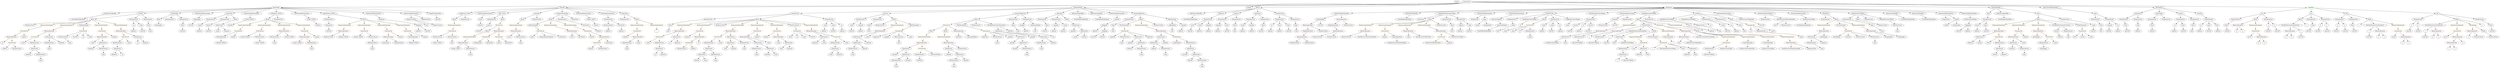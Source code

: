 strict digraph {
	graph [bb="0,0,25731,828"];
	node [label="\N"];
	Enter	[height=0.5,
		pos="15074,810",
		width=0.83628];
	MemberAccess_Unnamed_39	[color=black,
		height=0.5,
		label=MemberAccess,
		pos="18688,306",
		width=1.9174];
	Identifier_msg_27	[color=black,
		height=0.5,
		label=msg,
		pos="18795,234",
		width=0.75];
	MemberAccess_Unnamed_39 -> Identifier_msg_27	[pos="e,18776,247.21 18713,288.76 18729,278.16 18750,264.3 18767,253.31"];
	VariableDeclaration_winner_TOD37	[color=black,
		height=0.5,
		label=winner_TOD37,
		pos="6048,594",
		width=1.9036];
	ElementaryTypeName_address_3	[color=black,
		height=0.5,
		label=address,
		pos="6086,522",
		width=1.0996];
	VariableDeclaration_winner_TOD37 -> ElementaryTypeName_address_3	[pos="e,6077,539.62 6057.4,575.7 6061.6,567.87 6066.8,558.44 6071.5,549.73"];
	Parameter__spender_3	[color=black,
		height=0.5,
		label=_spender,
		pos="10583,522",
		width=1.2521];
	ElementaryTypeName_address_33	[color=black,
		height=0.5,
		label=address,
		pos="10627,450",
		width=1.0996];
	Parameter__spender_3 -> ElementaryTypeName_address_33	[pos="e,10616,467.79 10594,504.05 10599,496.06 10605,486.33 10610,477.4"];
	Parameter__value_5	[color=black,
		height=0.5,
		label=_value,
		pos="17797,522",
		width=0.96103];
	ElementaryTypeName_uint256_47	[color=black,
		height=0.5,
		label=uint256,
		pos="17880,450",
		width=1.0442];
	Parameter__value_5 -> ElementaryTypeName_uint256_47	[pos="e,17862,466.07 17815,506.15 17826,496.66 17841,484.16 17853,473.47"];
	Identifier_allowed_5	[color=black,
		height=0.5,
		label=allowed,
		pos="11977,234",
		width=1.0858];
	ElementaryTypeName_uint256_4	[color=black,
		height=0.5,
		label=uint256,
		pos="23964,450",
		width=1.0442];
	FunctionCall_Unnamed_31	[color=orange,
		height=0.5,
		label=FunctionCall,
		pos="6691,378",
		width=1.6125];
	Identifier__value_11	[color=black,
		height=0.5,
		label=_value,
		pos="6569,306",
		width=0.96103];
	FunctionCall_Unnamed_31 -> Identifier__value_11	[pos="e,6591.6,319.98 6664.2,361.64 6645.7,351.01 6621,336.82 6601.4,325.56"];
	MemberAccess_Unnamed_22	[color=black,
		height=0.5,
		label=MemberAccess,
		pos="6691,306",
		width=1.9174];
	FunctionCall_Unnamed_31 -> MemberAccess_Unnamed_22	[pos="e,6691,324.1 6691,359.7 6691,352.41 6691,343.73 6691,335.54"];
	IndexAccess_Unnamed_17	[color=black,
		height=0.5,
		label=IndexAccess,
		pos="7463,306",
		width=1.6402];
	Identifier__from_4	[color=black,
		height=0.5,
		label=_from,
		pos="7403,234",
		width=0.93331];
	IndexAccess_Unnamed_17 -> Identifier__from_4	[pos="e,7416.3,250.51 7448.8,288.41 7441.2,279.62 7431.9,268.66 7423.5,258.96"];
	Identifier_allowed_1	[color=black,
		height=0.5,
		label=allowed,
		pos="7494,234",
		width=1.0858];
	IndexAccess_Unnamed_17 -> Identifier_allowed_1	[pos="e,7486.4,252.1 7470.7,287.7 7474,280.07 7478.1,270.92 7481.9,262.4"];
	FunctionDefinition_getReward_TOD37	[color=black,
		height=0.5,
		label=getReward_TOD37,
		pos="4716,666",
		width=2.3333];
	Block_Unnamed_8	[color=black,
		height=0.5,
		label=Block,
		pos="4602,594",
		width=0.90558];
	FunctionDefinition_getReward_TOD37 -> Block_Unnamed_8	[pos="e,4623.2,608.04 4689.3,648.59 4672.4,638.25 4650.6,624.87 4633,614.06"];
	ParameterList_Unnamed_11	[color=black,
		height=0.5,
		label=ParameterList,
		pos="4716,594",
		width=1.7095];
	FunctionDefinition_getReward_TOD37 -> ParameterList_Unnamed_11	[pos="e,4716,612.1 4716,647.7 4716,640.41 4716,631.73 4716,623.54"];
	Parameter__address	[color=black,
		height=0.5,
		label=_address,
		pos="15119,522",
		width=1.2382];
	ElementaryTypeName_address_38	[color=black,
		height=0.5,
		label=address,
		pos="15089,450",
		width=1.0996];
	Parameter__address -> ElementaryTypeName_address_38	[pos="e,15096,467.79 15112,504.05 15108,496.32 15104,486.96 15101,478.27"];
	ParameterList_Unnamed_5	[color=black,
		height=0.5,
		label=ParameterList,
		pos="22976,594",
		width=1.7095];
	Parameter_None_2	[color=black,
		height=0.5,
		label=None,
		pos="22883,522",
		width=0.85014];
	ParameterList_Unnamed_5 -> Parameter_None_2	[pos="e,22901,536.79 22954,576.76 22941,566.92 22925,554.26 22911,543.7"];
	MemberAccess_Unnamed_45	[color=black,
		height=0.5,
		label=MemberAccess,
		pos="19567,522",
		width=1.9174];
	Identifier_msg_29	[color=black,
		height=0.5,
		label=msg,
		pos="19567,450",
		width=0.75];
	MemberAccess_Unnamed_45 -> Identifier_msg_29	[pos="e,19567,468.1 19567,503.7 19567,496.41 19567,487.73 19567,479.54"];
	ParameterList_Unnamed_6	[color=black,
		height=0.5,
		label=ParameterList,
		pos="24071,594",
		width=1.7095];
	Parameter_b_3	[color=black,
		height=0.5,
		label=b,
		pos="24057,522",
		width=0.75];
	ParameterList_Unnamed_6 -> Parameter_b_3	[pos="e,24060,540.1 24068,575.7 24066,568.32 24064,559.52 24063,551.25"];
	Parameter_a_3	[color=black,
		height=0.5,
		label=a,
		pos="24133,522",
		width=0.75];
	ParameterList_Unnamed_6 -> Parameter_a_3	[pos="e,24120,537.89 24086,576.05 24094,567.13 24104,556.06 24112,546.33"];
	Identifier_totalSupply__5	[color=black,
		height=0.5,
		label=totalSupply_,
		pos="18957,378",
		width=1.6125];
	BinaryOperation_Unnamed_49	[color=brown,
		height=0.5,
		label=BinaryOperation,
		pos="14588,450",
		width=1.9867];
	Identifier__time	[color=black,
		height=0.5,
		label=_time,
		pos="14588,378",
		width=0.864];
	BinaryOperation_Unnamed_49 -> Identifier__time	[pos="e,14588,396.1 14588,431.7 14588,424.41 14588,415.73 14588,407.54"];
	Identifier_nextDerivativeTokenTime_2	[color=black,
		height=0.5,
		label=nextDerivativeTokenTime,
		pos="14743,378",
		width=2.9432];
	BinaryOperation_Unnamed_49 -> Identifier_nextDerivativeTokenTime_2	[pos="e,14707,395.38 14622,433.81 14644,423.93 14672,410.92 14696,400.05"];
	ParameterList_Unnamed_45	[color=black,
		height=0.5,
		label=ParameterList,
		pos="11698,594",
		width=1.7095];
	Parameter_None_15	[color=black,
		height=0.5,
		label=None,
		pos="11550,522",
		width=0.85014];
	ParameterList_Unnamed_45 -> Parameter_None_15	[pos="e,11573,533.93 11667,578.15 11642,566.57 11608,550.51 11583,538.7"];
	Parameter_None_3	[color=black,
		height=0.5,
		label=None,
		pos="24211,522",
		width=0.85014];
	ElementaryTypeName_uint256_13	[color=black,
		height=0.5,
		label=uint256,
		pos="24243,450",
		width=1.0442];
	Parameter_None_3 -> ElementaryTypeName_uint256_13	[pos="e,24235,467.96 24219,504.41 24222,496.59 24227,487.06 24231,478.23"];
	IndexAccess_Unnamed_30	[color=black,
		height=0.5,
		label=IndexAccess,
		pos="10332,450",
		width=1.6402];
	Identifier__spender_7	[color=black,
		height=0.5,
		label=_spender,
		pos="10649,378",
		width=1.2521];
	IndexAccess_Unnamed_30 -> Identifier__spender_7	[pos="e,10615,390.34 10376,437.62 10384,435.66 10392,433.7 10400,432 10486,413.3 10509,417.27 10595,396 10598,395.23 10601,394.39 10604,\
393.5"];
	IndexAccess_Unnamed_31	[color=black,
		height=0.5,
		label=IndexAccess,
		pos="10771,378",
		width=1.6402];
	IndexAccess_Unnamed_30 -> IndexAccess_Unnamed_31	[pos="e,10728,390.62 10375,437.38 10383,435.39 10392,433.49 10400,432 10533,407.51 10570,420.49 10703,396 10708,395.16 10712,394.19 10717,\
393.15"];
	Identifier_super_1	[color=black,
		height=0.5,
		label=super,
		pos="18580,378",
		width=0.864];
	VariableDeclaration_to	[color=black,
		height=0.5,
		label=to,
		pos="22621,522",
		width=0.75];
	ElementaryTypeName_address_9	[color=black,
		height=0.5,
		label=address,
		pos="22608,450",
		width=1.0996];
	VariableDeclaration_to -> ElementaryTypeName_address_9	[pos="e,22611,468.1 22618,503.7 22616,496.32 22615,487.52 22613,479.25"];
	ParameterList_Unnamed_58	[color=black,
		height=0.5,
		label=ParameterList,
		pos="15662,594",
		width=1.7095];
	Parameter_None_20	[color=black,
		height=0.5,
		label=None,
		pos="15662,522",
		width=0.85014];
	ParameterList_Unnamed_58 -> Parameter_None_20	[pos="e,15662,540.1 15662,575.7 15662,568.41 15662,559.73 15662,551.54"];
	Identifier_i_2	[color=black,
		height=0.5,
		label=i,
		pos="16696,90",
		width=0.75];
	IndexAccess_Unnamed_43	[color=black,
		height=0.5,
		label=IndexAccess,
		pos="16169,378",
		width=1.6402];
	Identifier_lastDerivativeTokens_1	[color=black,
		height=0.5,
		label=lastDerivativeTokens,
		pos="16040,306",
		width=2.4442];
	IndexAccess_Unnamed_43 -> Identifier_lastDerivativeTokens_1	[pos="e,16070,323.38 16141,361.81 16123,352.15 16100,339.5 16080,328.78"];
	Identifier_from_5	[color=black,
		height=0.5,
		label=from,
		pos="16175,306",
		width=0.7947];
	IndexAccess_Unnamed_43 -> Identifier_from_5	[pos="e,16174,324.1 16170,359.7 16171,352.41 16172,343.73 16173,335.54"];
	Identifier__owner_1	[color=black,
		height=0.5,
		label=_owner,
		pos="11146,378",
		width=1.0719];
	VariableDeclaration_i	[color=black,
		height=0.5,
		label=i,
		pos="16657,378",
		width=0.75];
	ElementaryTypeName_uint256_44	[color=black,
		height=0.5,
		label=uint256,
		pos="16595,306",
		width=1.0442];
	VariableDeclaration_i -> ElementaryTypeName_uint256_44	[pos="e,16609,322.8 16644,362.15 16636,353.22 16626,341.61 16617,331.36"];
	IndexAccess_Unnamed_19	[color=black,
		height=0.5,
		label=IndexAccess,
		pos="7156,162",
		width=1.6402];
	Identifier_allowed_2	[color=black,
		height=0.5,
		label=allowed,
		pos="7098,90",
		width=1.0858];
	IndexAccess_Unnamed_19 -> Identifier_allowed_2	[pos="e,7111.5,107.31 7142,144.05 7135,135.68 7126.5,125.4 7118.8,116.13"];
	Identifier__from_5	[color=black,
		height=0.5,
		label=_from,
		pos="7189,90",
		width=0.93331];
	IndexAccess_Unnamed_19 -> Identifier__from_5	[pos="e,7181.2,107.62 7164.2,143.7 7167.8,135.95 7172.2,126.64 7176.3,118.02"];
	Identifier__spender_4	[color=black,
		height=0.5,
		label=_spender,
		pos="12313,162",
		width=1.2521];
	ParameterList_Unnamed_50	[color=black,
		height=0.5,
		label=ParameterList,
		pos="18838,594",
		width=1.7095];
	BinaryOperation_Unnamed_41	[color=brown,
		height=0.5,
		label=BinaryOperation,
		pos="19299,450",
		width=1.9867];
	Identifier_initialSupply	[color=black,
		height=0.5,
		label=initialSupply,
		pos="19493,378",
		width=1.5571];
	BinaryOperation_Unnamed_41 -> Identifier_initialSupply	[pos="e,19457,392.13 19339,434.67 19370,423.45 19413,407.83 19446,395.99"];
	Identifier_totalSupply__3	[color=black,
		height=0.5,
		label=totalSupply_,
		pos="19625,378",
		width=1.6125];
	BinaryOperation_Unnamed_41 -> Identifier_totalSupply__3	[pos="e,19582,390.29 19352,437.58 19361,435.7 19370,433.78 19379,432 19458,415.57 19479,413.98 19558,396 19562,395.04 19567,394.01 19571,\
392.96"];
	ElementaryTypeName_address_36	[color=black,
		height=0.5,
		label=address,
		pos="16348,450",
		width=1.0996];
	IndexAccess_Unnamed_20	[color=black,
		height=0.5,
		label=IndexAccess,
		pos="8805,378",
		width=1.6402];
	IndexAccess_Unnamed_21	[color=black,
		height=0.5,
		label=IndexAccess,
		pos="8805,306",
		width=1.6402];
	IndexAccess_Unnamed_20 -> IndexAccess_Unnamed_21	[pos="e,8805,324.1 8805,359.7 8805,352.41 8805,343.73 8805,335.54"];
	Identifier__spender	[color=black,
		height=0.5,
		label=_spender,
		pos="8927,306",
		width=1.2521];
	IndexAccess_Unnamed_20 -> Identifier__spender	[pos="e,8902,321.37 8831.8,361.64 8849.5,351.47 8872.9,338.04 8892.1,327.03"];
	ParameterList_Unnamed_20	[color=black,
		height=0.5,
		label=ParameterList,
		pos="22703,594",
		width=1.7095];
	ParameterList_Unnamed_20 -> VariableDeclaration_to	[pos="e,22637,536.79 22684,576.76 22673,567.01 22658,554.51 22646,544.01"];
	VariableDeclaration_value	[color=black,
		height=0.5,
		label=value,
		pos="22703,522",
		width=0.82242];
	ParameterList_Unnamed_20 -> VariableDeclaration_value	[pos="e,22703,540.1 22703,575.7 22703,568.41 22703,559.73 22703,551.54"];
	VariableDeclaration_from	[color=black,
		height=0.5,
		label=from,
		pos="22788,522",
		width=0.7947];
	ParameterList_Unnamed_20 -> VariableDeclaration_from	[pos="e,22771,536.79 22723,576.76 22735,567.01 22750,554.51 22762,544.01"];
	Identifier_reward_TOD20	[color=black,
		height=0.5,
		label=reward_TOD20,
		pos="2438,378",
		width=1.9313];
	Parameter_newOwner	[color=black,
		height=0.5,
		label=newOwner,
		pos="5978,522",
		width=1.4046];
	ElementaryTypeName_address_4	[color=black,
		height=0.5,
		label=address,
		pos="6105,450",
		width=1.0996];
	Parameter_newOwner -> ElementaryTypeName_address_4	[pos="e,6080.6,464.47 6004.6,506.33 6023.8,495.76 6049.8,481.42 6070.6,469.98"];
	UnaryOperation_Unnamed_1	[color=black,
		height=0.5,
		label=UnaryOperation,
		pos="4192,378",
		width=1.9452];
	Identifier_claimed_TOD20_1	[color=black,
		height=0.5,
		label=claimed_TOD20,
		pos="4201,306",
		width=2.0145];
	UnaryOperation_Unnamed_1 -> Identifier_claimed_TOD20_1	[pos="e,4198.8,324.1 4194.2,359.7 4195.2,352.32 4196.3,343.52 4197.4,335.25"];
	Identifier_nextDerivativeTokenTime_1	[color=black,
		height=0.5,
		label=nextDerivativeTokenTime,
		pos="18036,234",
		width=2.9432];
	BinaryOperation_Unnamed_16	[color=brown,
		height=0.5,
		label=BinaryOperation,
		pos="2879,450",
		width=1.9867];
	MemberAccess_Unnamed_7	[color=black,
		height=0.5,
		label=MemberAccess,
		pos="2751,378",
		width=1.9174];
	BinaryOperation_Unnamed_16 -> MemberAccess_Unnamed_7	[pos="e,2779.9,394.82 2850,433.12 2832.2,423.41 2809.3,410.86 2789.9,400.3"];
	Identifier_reward_TOD20_1	[color=black,
		height=0.5,
		label=reward_TOD20,
		pos="2908,378",
		width=1.9313];
	BinaryOperation_Unnamed_16 -> Identifier_reward_TOD20_1	[pos="e,2900.9,396.1 2886.2,431.7 2889.3,424.15 2893,415.12 2896.5,406.68"];
	BinaryOperation_Unnamed_28	[color=brown,
		height=0.5,
		label=BinaryOperation,
		pos="7612,378",
		width=1.9867];
	IndexAccess_Unnamed_10	[color=black,
		height=0.5,
		label=IndexAccess,
		pos="7755,306",
		width=1.6402];
	BinaryOperation_Unnamed_28 -> IndexAccess_Unnamed_10	[pos="e,7724.8,321.77 7643.7,361.46 7664.6,351.24 7692.1,337.77 7714.6,326.78"];
	Identifier__value_9	[color=black,
		height=0.5,
		label=_value,
		pos="7867,306",
		width=0.96103];
	BinaryOperation_Unnamed_28 -> Identifier__value_9	[pos="e,7840.7,317.78 7665,365.59 7707.9,355.88 7769.9,340.86 7823,324 7825.3,323.28 7827.6,322.51 7829.9,321.71"];
	FunctionDefinition_balanceOf	[color=black,
		height=0.5,
		label=balanceOf,
		pos="21998,666",
		width=1.3491];
	ParameterList_Unnamed_17	[color=black,
		height=0.5,
		label=ParameterList,
		pos="21857,594",
		width=1.7095];
	FunctionDefinition_balanceOf -> ParameterList_Unnamed_17	[pos="e,21887,609.94 21970,651 21949,640.69 21920,626.52 21897,615.02"];
	ParameterList_Unnamed_16	[color=black,
		height=0.5,
		label=ParameterList,
		pos="21998,594",
		width=1.7095];
	FunctionDefinition_balanceOf -> ParameterList_Unnamed_16	[pos="e,21998,612.1 21998,647.7 21998,640.41 21998,631.73 21998,623.54"];
	ExpressionStatement_Unnamed_17	[color=orange,
		height=0.5,
		label=ExpressionStatement,
		pos="3489,522",
		width=2.458];
	BinaryOperation_Unnamed_18	[color=brown,
		height=0.5,
		label=BinaryOperation,
		pos="3466,450",
		width=1.9867];
	ExpressionStatement_Unnamed_17 -> BinaryOperation_Unnamed_18	[pos="e,3471.6,468.1 3483.3,503.7 3480.9,496.24 3477.9,487.32 3475.2,478.97"];
	MemberAccess_Unnamed_20	[color=black,
		height=0.5,
		label=MemberAccess,
		pos="7739,234",
		width=1.9174];
	IndexAccess_Unnamed_10 -> MemberAccess_Unnamed_20	[pos="e,7742.9,252.1 7751,287.7 7749.4,280.32 7747.3,271.52 7745.5,263.25"];
	IndexAccess_Unnamed_11	[color=black,
		height=0.5,
		label=IndexAccess,
		pos="7885,234",
		width=1.6402];
	IndexAccess_Unnamed_10 -> IndexAccess_Unnamed_11	[pos="e,7856.8,250.16 7783.2,289.81 7801.9,279.77 7826.5,266.48 7846.9,255.5"];
	MemberAccess_Unnamed_21	[color=black,
		height=0.5,
		label=MemberAccess,
		pos="8571,306",
		width=1.9174];
	IndexAccess_Unnamed_13	[color=black,
		height=0.5,
		label=IndexAccess,
		pos="8571,234",
		width=1.6402];
	MemberAccess_Unnamed_21 -> IndexAccess_Unnamed_13	[pos="e,8571,252.1 8571,287.7 8571,280.41 8571,271.73 8571,263.54"];
	Parameter_None_17	[color=black,
		height=0.5,
		label=None,
		pos="21624,522",
		width=0.85014];
	ElementaryTypeName_bool_9	[color=black,
		height=0.5,
		label=bool,
		pos="21624,450",
		width=0.76697];
	Parameter_None_17 -> ElementaryTypeName_bool_9	[pos="e,21624,468.1 21624,503.7 21624,496.41 21624,487.73 21624,479.54"];
	Identifier_winner_TOD37	[color=black,
		height=0.5,
		label=winner_TOD37,
		pos="4630,234",
		width=1.9036];
	Identifier_require_10	[color=black,
		height=0.5,
		label=require,
		pos="7828,378",
		width=1.0026];
	ElementaryTypeName_string_1	[color=black,
		height=0.5,
		label=string,
		pos="20071,522",
		width=0.864];
	StateVariableDeclaration_Unnamed	[color=black,
		height=0.5,
		label=StateVariableDeclaration,
		pos="4922,666",
		width=2.8184];
	VariableDeclaration_owner	[color=black,
		height=0.5,
		label=owner,
		pos="4877,594",
		width=0.93331];
	StateVariableDeclaration_Unnamed -> VariableDeclaration_owner	[pos="e,4887.4,611.14 4910.9,647.7 4905.7,639.58 4899.3,629.74 4893.6,620.76"];
	ElementaryTypeName_uint256_18	[color=black,
		height=0.5,
		label=uint256,
		pos="22703,450",
		width=1.0442];
	InheritanceSpecifier_Unnamed	[color=black,
		height=0.5,
		label=InheritanceSpecifier,
		pos="1082,666",
		width=2.3333];
	UserDefinedTypeName_Unnamed	[color=black,
		height=0.5,
		label=UserDefinedTypeName,
		pos="835,594",
		width=2.7214];
	InheritanceSpecifier_Unnamed -> UserDefinedTypeName_Unnamed	[pos="e,886.86,609.7 1032.6,651 993.84,640.02 939.61,624.65 897.76,612.79"];
	ElementaryTypeName_bool_6	[color=black,
		height=0.5,
		label=bool,
		pos="8841,450",
		width=0.76697];
	ElementaryTypeName_bool_7	[color=black,
		height=0.5,
		label=bool,
		pos="11550,450",
		width=0.76697];
	BooleanLiteral_Unnamed_9	[color=black,
		height=0.5,
		label=BooleanLiteral,
		pos="18232,594",
		width=1.7788];
	Parameter_balance	[color=black,
		height=0.5,
		label=balance,
		pos="2114,522",
		width=1.0719];
	ElementaryTypeName_uint256_26	[color=black,
		height=0.5,
		label=uint256,
		pos="2114,450",
		width=1.0442];
	Parameter_balance -> ElementaryTypeName_uint256_26	[pos="e,2114,468.1 2114,503.7 2114,496.41 2114,487.73 2114,479.54"];
	MemberAccess_Unnamed_33	[color=black,
		height=0.5,
		label=MemberAccess,
		pos="10746,306",
		width=1.9174];
	Identifier_msg_22	[color=black,
		height=0.5,
		label=msg,
		pos="10746,234",
		width=0.75];
	MemberAccess_Unnamed_33 -> Identifier_msg_22	[pos="e,10746,252.1 10746,287.7 10746,280.41 10746,271.73 10746,263.54"];
	Parameter__from	[color=black,
		height=0.5,
		label=_from,
		pos="8382,522",
		width=0.93331];
	ElementaryTypeName_address_26	[color=black,
		height=0.5,
		label=address,
		pos="8373,450",
		width=1.0996];
	Parameter__from -> ElementaryTypeName_address_26	[pos="e,8375.2,468.1 8379.8,503.7 8378.8,496.32 8377.7,487.52 8376.6,479.25"];
	ParameterList_Unnamed_43	[color=black,
		height=0.5,
		label=ParameterList,
		pos="10803,594",
		width=1.7095];
	Parameter_None_14	[color=black,
		height=0.5,
		label=None,
		pos="10846,522",
		width=0.85014];
	ParameterList_Unnamed_43 -> Parameter_None_14	[pos="e,10836,539.31 10813,576.05 10818,567.94 10824,558.04 10830,549.01"];
	Identifier_balances_2	[color=black,
		height=0.5,
		label=balances,
		pos="300,162",
		width=1.1828];
	Identifier_i_3	[color=black,
		height=0.5,
		label=i,
		pos="17082,234",
		width=0.75];
	VariableDeclaration_c	[color=black,
		height=0.5,
		label=c,
		pos="24966,450",
		width=0.75];
	ElementaryTypeName_uint256_3	[color=black,
		height=0.5,
		label=uint256,
		pos="24942,378",
		width=1.0442];
	VariableDeclaration_c -> ElementaryTypeName_uint256_3	[pos="e,24948,395.79 24960,432.05 24958,424.4 24954,415.16 24951,406.56"];
	Identifier_owner_2	[color=black,
		height=0.5,
		label=owner,
		pos="5422,378",
		width=0.93331];
	ExpressionStatement_Unnamed_16	[color=orange,
		height=0.5,
		label=ExpressionStatement,
		pos="3684,522",
		width=2.458];
	FunctionCall_Unnamed_15	[color=orange,
		height=0.5,
		label=FunctionCall,
		pos="3684,450",
		width=1.6125];
	ExpressionStatement_Unnamed_16 -> FunctionCall_Unnamed_15	[pos="e,3684,468.1 3684,503.7 3684,496.41 3684,487.73 3684,479.54"];
	Parameter_to_1	[color=black,
		height=0.5,
		label=to,
		pos="13194,522",
		width=0.75];
	ElementaryTypeName_address_20	[color=black,
		height=0.5,
		label=address,
		pos="13182,450",
		width=1.0996];
	Parameter_to_1 -> ElementaryTypeName_address_20	[pos="e,13185,468.1 13191,503.7 13190,496.32 13188,487.52 13187,479.25"];
	Identifier_require_9	[color=black,
		height=0.5,
		label=require,
		pos="6998,378",
		width=1.0026];
	Identifier_allowed_11	[color=black,
		height=0.5,
		label=allowed,
		pos="10465,234",
		width=1.0858];
	BinaryOperation_Unnamed_43	[color=brown,
		height=0.5,
		label=BinaryOperation,
		pos="17427,450",
		width=1.9867];
	BinaryOperation_Unnamed_44	[color=brown,
		height=0.5,
		label=BinaryOperation,
		pos="17410,378",
		width=1.9867];
	BinaryOperation_Unnamed_43 -> BinaryOperation_Unnamed_44	[pos="e,17414,396.1 17423,431.7 17421,424.32 17419,415.52 17417,407.25"];
	Identifier_nextDerivativeTokenScheduled	[color=black,
		height=0.5,
		label=nextDerivativeTokenScheduled,
		pos="17625,378",
		width=3.4976];
	BinaryOperation_Unnamed_43 -> Identifier_nextDerivativeTokenScheduled	[pos="e,17579,395.23 17467,434.83 17496,424.53 17536,410.45 17568,399"];
	BinaryOperation_Unnamed_47	[color=brown,
		height=0.5,
		label=BinaryOperation,
		pos="16570,450",
		width=1.9867];
	BinaryOperation_Unnamed_47 -> IndexAccess_Unnamed_43	[pos="e,16212,390.56 16518,437.33 16508,435.44 16499,433.59 16490,432 16378,412.18 16348,417.8 16237,396 16233,395.14 16228,394.18 16224,\
393.17"];
	MemberAccess_Unnamed_44	[color=black,
		height=0.5,
		label=MemberAccess,
		pos="16315,378",
		width=1.9174];
	BinaryOperation_Unnamed_47 -> MemberAccess_Unnamed_44	[pos="e,16361,391.73 16523,436.08 16480,424.4 16418,407.18 16372,394.71"];
	FunctionCall_Unnamed_40	[color=orange,
		height=0.5,
		label=FunctionCall,
		pos="17825,306",
		width=1.6125];
	MemberAccess_Unnamed_41	[color=black,
		height=0.5,
		label=MemberAccess,
		pos="17651,234",
		width=1.9174];
	FunctionCall_Unnamed_40 -> MemberAccess_Unnamed_41	[pos="e,17687,249.65 17791,291.17 17764,280.49 17727,265.59 17698,253.83"];
	Identifier_nextDerivativeToken	[color=black,
		height=0.5,
		label=nextDerivativeToken,
		pos="17825,234",
		width=2.4164];
	FunctionCall_Unnamed_40 -> Identifier_nextDerivativeToken	[pos="e,17825,252.1 17825,287.7 17825,280.41 17825,271.73 17825,263.54"];
	BinaryOperation_Unnamed_50	[color=brown,
		height=0.5,
		label=BinaryOperation,
		pos="14887,450",
		width=1.9867];
	FunctionCall_Unnamed_44	[color=orange,
		height=0.5,
		label=FunctionCall,
		pos="14925,378",
		width=1.6125];
	BinaryOperation_Unnamed_50 -> FunctionCall_Unnamed_44	[pos="e,14916,396.1 14896,431.7 14901,423.98 14906,414.71 14910,406.11"];
	Identifier_nextDerivativeToken_2	[color=black,
		height=0.5,
		label=nextDerivativeToken,
		pos="15088,378",
		width=2.4164];
	BinaryOperation_Unnamed_50 -> Identifier_nextDerivativeToken_2	[pos="e,15045,393.99 14928,434.83 14958,424.13 15001,409.33 15034,397.66"];
	FunctionCall_Unnamed_28	[color=orange,
		height=0.5,
		label=FunctionCall,
		pos="7900,450",
		width=1.6125];
	FunctionCall_Unnamed_28 -> Identifier_require_10	[pos="e,7844,394.51 7882.9,432.41 7873.7,423.44 7862.2,412.21 7852,402.37"];
	BinaryOperation_Unnamed_27	[color=brown,
		height=0.5,
		label=BinaryOperation,
		pos="7954,378",
		width=1.9867];
	FunctionCall_Unnamed_28 -> BinaryOperation_Unnamed_27	[pos="e,7941,395.79 7913.1,432.05 7919.4,423.89 7927.1,413.91 7934.1,404.82"];
	StateVariableDeclaration_Unnamed_11	[color=black,
		height=0.5,
		label=StateVariableDeclaration,
		pos="13918,666",
		width=2.8184];
	VariableDeclaration_initialSupply	[color=black,
		height=0.5,
		label=initialSupply,
		pos="13703,594",
		width=1.5571];
	StateVariableDeclaration_Unnamed_11 -> VariableDeclaration_initialSupply	[pos="e,13741,607.52 13871,649.64 13836,638.19 13788,622.59 13752,610.99"];
	BinaryOperation_Unnamed_39	[color=brown,
		height=0.5,
		label=BinaryOperation,
		pos="13918,594",
		width=1.9867];
	StateVariableDeclaration_Unnamed_11 -> BinaryOperation_Unnamed_39	[pos="e,13918,612.1 13918,647.7 13918,640.41 13918,631.73 13918,623.54"];
	Identifier__value_16	[color=black,
		height=0.5,
		label=_value,
		pos="15562,450",
		width=0.96103];
	Identifier__value_14	[color=black,
		height=0.5,
		label=_value,
		pos="8917,378",
		width=0.96103];
	Block_Unnamed_26	[color=black,
		height=0.5,
		label=Block,
		pos="17549,450",
		width=0.90558];
	ExpressionStatement_Unnamed_37	[color=orange,
		height=0.5,
		label=ExpressionStatement,
		pos="17857,378",
		width=2.458];
	Block_Unnamed_26 -> ExpressionStatement_Unnamed_37	[pos="e,17792,390.55 17574,437.97 17580,435.79 17585,433.67 17591,432 17626,421.6 17715,404.52 17781,392.57"];
	ExpressionStatement_Unnamed_39	[color=orange,
		height=0.5,
		label=ExpressionStatement,
		pos="18052,378",
		width=2.458];
	Block_Unnamed_26 -> ExpressionStatement_Unnamed_39	[pos="e,17988,390.78 17573,437.73 17579,435.51 17585,433.43 17591,432 17748,393.19 17793,417.87 17954,396 17961,394.99 17969,393.84 17977,\
392.61"];
	ExpressionStatement_Unnamed_40	[color=orange,
		height=0.5,
		label=ExpressionStatement,
		pos="18247,378",
		width=2.458];
	Block_Unnamed_26 -> ExpressionStatement_Unnamed_40	[pos="e,18184,390.97 17573,437.58 17579,435.37 17585,433.33 17591,432 17833,376.67 17902,425.28 18149,396 18157,395.09 18165,393.97 18173,\
392.75"];
	ExpressionStatement_Unnamed_38	[color=orange,
		height=0.5,
		label=ExpressionStatement,
		pos="18442,378",
		width=2.458];
	Block_Unnamed_26 -> ExpressionStatement_Unnamed_38	[pos="e,18379,391.09 17573,437.68 17579,435.41 17585,433.32 17591,432 17918,360.13 18011,432.7 18344,396 18352,395.14 18360,394.06 18368,\
392.86"];
	Identifier_msg_4	[color=black,
		height=0.5,
		label=msg,
		pos="3144,234",
		width=0.75];
	IndexAccess_Unnamed_24	[color=black,
		height=0.5,
		label=IndexAccess,
		pos="12059,378",
		width=1.6402];
	IndexAccess_Unnamed_25	[color=black,
		height=0.5,
		label=IndexAccess,
		pos="11982,306",
		width=1.6402];
	IndexAccess_Unnamed_24 -> IndexAccess_Unnamed_25	[pos="e,12000,323.47 12041,360.41 12031,351.69 12019,340.85 12009,331.21"];
	Identifier__spender_3	[color=black,
		height=0.5,
		label=_spender,
		pos="12104,306",
		width=1.2521];
	IndexAccess_Unnamed_24 -> Identifier__spender_3	[pos="e,12093,323.79 12070,360.05 12075,352.06 12081,342.33 12087,333.4"];
	IfStatement_Unnamed_2	[color=orange,
		height=0.5,
		label=IfStatement,
		pos="9817,522",
		width=1.4739];
	Block_Unnamed_23	[color=black,
		height=0.5,
		label=Block,
		pos="9575,450",
		width=0.90558];
	IfStatement_Unnamed_2 -> Block_Unnamed_23	[pos="e,9603.4,459.22 9777.6,509.6 9732.5,496.56 9659.2,475.35 9614.2,462.34"];
	Block_Unnamed_22	[color=black,
		height=0.5,
		label=Block,
		pos="9728,450",
		width=0.90558];
	IfStatement_Unnamed_2 -> Block_Unnamed_22	[pos="e,9746.3,465.39 9796.8,505.12 9784.5,495.41 9768.5,482.89 9755.1,472.33"];
	BinaryOperation_Unnamed_34	[color=brown,
		height=0.5,
		label=BinaryOperation,
		pos="9864,450",
		width=1.9867];
	IfStatement_Unnamed_2 -> BinaryOperation_Unnamed_34	[pos="e,9852.7,467.79 9828.4,504.05 9833.8,495.97 9840.4,486.12 9846.5,477.11"];
	Identifier_now	[color=black,
		height=0.5,
		label=now,
		pos="17388,306",
		width=0.75];
	BinaryOperation_Unnamed_44 -> Identifier_now	[pos="e,17393,324.1 17405,359.7 17402,352.24 17399,343.32 17397,334.97"];
	Identifier_nextDerivativeTokenTime	[color=black,
		height=0.5,
		label=nextDerivativeTokenTime,
		pos="17539,306",
		width=2.9432];
	BinaryOperation_Unnamed_44 -> Identifier_nextDerivativeTokenTime	[pos="e,17508,323.55 17439,361.12 17457,351.61 17479,339.39 17499,328.97"];
	Parameter__addedValue	[color=black,
		height=0.5,
		label=_addedValue,
		pos="12147,522",
		width=1.6541];
	ElementaryTypeName_uint	[color=black,
		height=0.5,
		label=uint,
		pos="12154,450",
		width=0.75];
	Parameter__addedValue -> ElementaryTypeName_uint	[pos="e,12152,468.1 12149,503.7 12149,496.41 12150,487.73 12151,479.54"];
	FunctionDefinition_transfer_1	[color=black,
		height=0.5,
		label=transfer,
		pos="1476,666",
		width=1.0719];
	Block_Unnamed_14	[color=black,
		height=0.5,
		label=Block,
		pos="984,594",
		width=0.90558];
	FunctionDefinition_transfer_1 -> Block_Unnamed_14	[pos="e,1015.3,599.46 1439.4,659.8 1350.2,647.1 1121.6,614.58 1026.5,601.05"];
	ParameterList_Unnamed_25	[color=black,
		height=0.5,
		label=ParameterList,
		pos="1406,594",
		width=1.7095];
	FunctionDefinition_transfer_1 -> ParameterList_Unnamed_25	[pos="e,1422.8,611.8 1460.1,649.12 1451.4,640.42 1440.4,629.45 1430.7,619.66"];
	ParameterList_Unnamed_26	[color=black,
		height=0.5,
		label=ParameterList,
		pos="1547,594",
		width=1.7095];
	FunctionDefinition_transfer_1 -> ParameterList_Unnamed_26	[pos="e,1530,611.71 1491.8,649.46 1500.6,640.72 1511.9,629.59 1522,619.68"];
	FunctionCall_Unnamed_33	[color=orange,
		height=0.5,
		label=FunctionCall,
		pos="8096,450",
		width=1.6125];
	Identifier__from_6	[color=black,
		height=0.5,
		label=_from,
		pos="8077,378",
		width=0.93331];
	FunctionCall_Unnamed_33 -> Identifier__from_6	[pos="e,8081.6,396.1 8091.3,431.7 8089.3,424.24 8086.9,415.32 8084.6,406.97"];
	Identifier__to_7	[color=black,
		height=0.5,
		label=_to,
		pos="8156,378",
		width=0.75];
	FunctionCall_Unnamed_33 -> Identifier__to_7	[pos="e,8143.1,394.04 8110.2,432.41 8117.9,423.5 8127.4,412.35 8135.8,402.56"];
	Identifier__value_13	[color=black,
		height=0.5,
		label=_value,
		pos="8236,378",
		width=0.96103];
	FunctionCall_Unnamed_33 -> Identifier__value_13	[pos="e,8211.9,391.03 8125.7,434.15 8148,423.02 8178.5,407.75 8201.8,396.1"];
	Identifier_Transfer_1	[color=black,
		height=0.5,
		label=Transfer,
		pos="8331,378",
		width=1.1689];
	FunctionCall_Unnamed_33 -> Identifier_Transfer_1	[pos="e,8298.7,389.99 8138.2,437.39 8175.6,426.96 8231.6,411.03 8280,396 8282.6,395.21 8285.2,394.38 8287.8,393.53"];
	MemberAccess_Unnamed_34	[color=black,
		height=0.5,
		label=MemberAccess,
		pos="9800,90",
		width=1.9174];
	Identifier_msg_23	[color=black,
		height=0.5,
		label=msg,
		pos="9800,18",
		width=0.75];
	MemberAccess_Unnamed_34 -> Identifier_msg_23	[pos="e,9800,36.104 9800,71.697 9800,64.407 9800,55.726 9800,47.536"];
	BinaryOperation_Unnamed_15	[color=brown,
		height=0.5,
		label=BinaryOperation,
		pos="3067,378",
		width=1.9867];
	Identifier_owner_TOD20	[color=black,
		height=0.5,
		label=owner_TOD20,
		pos="2990,306",
		width=1.862];
	BinaryOperation_Unnamed_15 -> Identifier_owner_TOD20	[pos="e,3008.4,323.71 3048.8,360.41 3039.2,351.76 3027.4,341 3016.9,331.42"];
	MemberAccess_Unnamed_5	[color=black,
		height=0.5,
		label=MemberAccess,
		pos="3144,306",
		width=1.9174];
	BinaryOperation_Unnamed_15 -> MemberAccess_Unnamed_5	[pos="e,3125.6,323.71 3085.2,360.41 3094.8,351.76 3106.6,341 3117.1,331.42"];
	Block_Unnamed_25	[color=black,
		height=0.5,
		label=Block,
		pos="16947,594",
		width=0.90558];
	ExpressionStatement_Unnamed_43	[color=orange,
		height=0.5,
		label=ExpressionStatement,
		pos="16859,522",
		width=2.458];
	Block_Unnamed_25 -> ExpressionStatement_Unnamed_43	[pos="e,16880,539.86 16929,578.83 16918,569.68 16902,557.54 16889,546.92"];
	ForStatement_Unnamed	[color=black,
		height=0.5,
		label=ForStatement,
		pos="17026,522",
		width=1.6818];
	Block_Unnamed_25 -> ForStatement_Unnamed	[pos="e,17007,539.54 16964,578.15 16974,569.14 16987,557.41 16999,547.09"];
	IfStatement_Unnamed_3	[color=orange,
		height=0.5,
		label=IfStatement,
		pos="17164,522",
		width=1.4739];
	Block_Unnamed_25 -> IfStatement_Unnamed_3	[pos="e,17123,533.96 16972,582.17 16977,580.03 16983,577.86 16988,576 17029,561.24 17077,547.04 17112,537.05"];
	ExpressionStatement_Unnamed_44	[color=orange,
		height=0.5,
		label=ExpressionStatement,
		pos="17324,522",
		width=2.458];
	Block_Unnamed_25 -> ExpressionStatement_Unnamed_44	[pos="e,17259,534.54 16971,581.76 16977,579.6 16983,577.53 16988,576 17091,547.3 17120,557.14 17226,540 17233,538.87 17240,537.68 17247,\
536.46"];
	VariableDeclaration_c_2	[color=black,
		height=0.5,
		label=c,
		pos="24357,450",
		width=0.75];
	ElementaryTypeName_uint256_14	[color=black,
		height=0.5,
		label=uint256,
		pos="24357,378",
		width=1.0442];
	VariableDeclaration_c_2 -> ElementaryTypeName_uint256_14	[pos="e,24357,396.1 24357,431.7 24357,424.41 24357,415.73 24357,407.54"];
	ElementaryTypeName_uint256_28	[color=black,
		height=0.5,
		label=uint256,
		pos="21541,450",
		width=1.0442];
	ElementaryTypeName_address	[color=black,
		height=0.5,
		label=address,
		pos="4877,522",
		width=1.0996];
	VariableDeclaration_totalSupply_	[color=black,
		height=0.5,
		label=totalSupply_,
		pos="2050,594",
		width=1.6125];
	ElementaryTypeName_uint256_21	[color=black,
		height=0.5,
		label=uint256,
		pos="1925,522",
		width=1.0442];
	VariableDeclaration_totalSupply_ -> ElementaryTypeName_uint256_21	[pos="e,1948.7,536.27 2022.9,577.81 2004,567.26 1978.8,553.14 1958.7,541.87"];
	ElementaryTypeName_address_10	[color=black,
		height=0.5,
		label=address,
		pos="4224,450",
		width=1.0996];
	MemberAccess_Unnamed_6	[color=black,
		height=0.5,
		label=MemberAccess,
		pos="2595,378",
		width=1.9174];
	Identifier_owner_TOD20_1	[color=black,
		height=0.5,
		label=owner_TOD20,
		pos="2595,306",
		width=1.862];
	MemberAccess_Unnamed_6 -> Identifier_owner_TOD20_1	[pos="e,2595,324.1 2595,359.7 2595,352.41 2595,343.73 2595,335.54"];
	IndexAccess_Unnamed_7	[color=black,
		height=0.5,
		label=IndexAccess,
		pos="20354,378",
		width=1.6402];
	Identifier_balances_7	[color=black,
		height=0.5,
		label=balances,
		pos="20259,306",
		width=1.1828];
	IndexAccess_Unnamed_7 -> Identifier_balances_7	[pos="e,20279,322.1 20332,361.12 20319,351.52 20303,339.16 20288,328.67"];
	Identifier_burner	[color=black,
		height=0.5,
		label=burner,
		pos="20354,306",
		width=0.96103];
	IndexAccess_Unnamed_7 -> Identifier_burner	[pos="e,20354,324.1 20354,359.7 20354,352.41 20354,343.73 20354,335.54"];
	BinaryOperation_Unnamed_46	[color=brown,
		height=0.5,
		label=BinaryOperation,
		pos="16731,450",
		width=1.9867];
	Identifier_i	[color=black,
		height=0.5,
		label=i,
		pos="16429,378",
		width=0.75];
	BinaryOperation_Unnamed_46 -> Identifier_i	[pos="e,16450,389.97 16678,437.62 16669,435.71 16660,433.78 16651,432 16568,415.25 16545,422.18 16465,396 16463,395.49 16462,394.93 16460,\
394.33"];
	MemberAccess_Unnamed_42	[color=black,
		height=0.5,
		label=MemberAccess,
		pos="16543,378",
		width=1.9174];
	BinaryOperation_Unnamed_46 -> MemberAccess_Unnamed_42	[pos="e,16582,393.37 16692,434.5 16663,423.71 16623,408.92 16592,397.32"];
	Identifier__to_1	[color=black,
		height=0.5,
		label=_to,
		pos="1448,306",
		width=0.75];
	BinaryOperation_Unnamed_6	[color=brown,
		height=0.5,
		label=BinaryOperation,
		pos="23003,522",
		width=1.9867];
	Identifier_b_4	[color=black,
		height=0.5,
		label=b,
		pos="22976,450",
		width=0.75];
	BinaryOperation_Unnamed_6 -> Identifier_b_4	[pos="e,22982,467.62 22996,503.7 22993,496.04 22990,486.85 22987,478.3"];
	Identifier_a_5	[color=black,
		height=0.5,
		label=a,
		pos="23048,450",
		width=0.75];
	BinaryOperation_Unnamed_6 -> Identifier_a_5	[pos="e,23038,466.83 23014,504.05 23019,495.73 23026,485.54 23032,476.32"];
	BooleanLiteral_Unnamed_3	[color=black,
		height=0.5,
		label=BooleanLiteral,
		pos="362,522",
		width=1.7788];
	Parameter__value_3	[color=black,
		height=0.5,
		label=_value,
		pos="8651,522",
		width=0.96103];
	ElementaryTypeName_uint256_35	[color=black,
		height=0.5,
		label=uint256,
		pos="8658,450",
		width=1.0442];
	Parameter__value_3 -> ElementaryTypeName_uint256_35	[pos="e,8656.3,468.1 8652.7,503.7 8653.5,496.41 8654.3,487.73 8655.1,479.54"];
	FunctionDefinition_totalSupply_1	[color=black,
		height=0.5,
		label=totalSupply,
		pos="1824,666",
		width=1.4739];
	Block_Unnamed_11	[color=black,
		height=0.5,
		label=Block,
		pos="1659,594",
		width=0.90558];
	FunctionDefinition_totalSupply_1 -> Block_Unnamed_11	[pos="e,1684.4,605.76 1791.8,651.34 1763.9,639.52 1723.7,622.45 1694.8,610.2"];
	ParameterList_Unnamed_21	[color=black,
		height=0.5,
		label=ParameterList,
		pos="1771,594",
		width=1.7095];
	FunctionDefinition_totalSupply_1 -> ParameterList_Unnamed_21	[pos="e,1783.7,611.79 1811.2,648.05 1805,639.89 1797.4,629.91 1790.6,620.82"];
	ParameterList_Unnamed_22	[color=black,
		height=0.5,
		label=ParameterList,
		pos="1912,594",
		width=1.7095];
	FunctionDefinition_totalSupply_1 -> ParameterList_Unnamed_22	[pos="e,1891.5,611.31 1844,649.12 1855.4,640.03 1869.9,628.46 1882.6,618.35"];
	Identifier_msg_17	[color=black,
		height=0.5,
		label=msg,
		pos="9256,306",
		width=0.75];
	VariableDeclaration_nextDerivativeTokenScheduled	[color=black,
		height=0.5,
		label=nextDerivativeTokenScheduled,
		pos="18440,594",
		width=3.4976];
	ElementaryTypeName_bool_10	[color=black,
		height=0.5,
		label=bool,
		pos="18330,522",
		width=0.76697];
	VariableDeclaration_nextDerivativeTokenScheduled -> ElementaryTypeName_bool_10	[pos="e,18349,535.18 18413,576.05 18397,565.5 18375,551.93 18359,541.16"];
	BooleanLiteral_Unnamed_8	[color=black,
		height=0.5,
		label=BooleanLiteral,
		pos="18440,522",
		width=1.7788];
	VariableDeclaration_nextDerivativeTokenScheduled -> BooleanLiteral_Unnamed_8	[pos="e,18440,540.1 18440,575.7 18440,568.41 18440,559.73 18440,551.54"];
	Identifier_Burn	[color=black,
		height=0.5,
		label=Burn,
		pos="21356,378",
		width=0.7947];
	ExpressionStatement_Unnamed_23	[color=orange,
		height=0.5,
		label=ExpressionStatement,
		pos="20607,522",
		width=2.458];
	BinaryOperation_Unnamed_24	[color=brown,
		height=0.5,
		label=BinaryOperation,
		pos="20607,450",
		width=1.9867];
	ExpressionStatement_Unnamed_23 -> BinaryOperation_Unnamed_24	[pos="e,20607,468.1 20607,503.7 20607,496.41 20607,487.73 20607,479.54"];
	FunctionCall_Unnamed_46	[color=orange,
		height=0.5,
		label=FunctionCall,
		pos="18133,522",
		width=1.6125];
	Identifier__to_10	[color=black,
		height=0.5,
		label=_to,
		pos="18133,450",
		width=0.75];
	FunctionCall_Unnamed_46 -> Identifier__to_10	[pos="e,18133,468.1 18133,503.7 18133,496.41 18133,487.73 18133,479.54"];
	MemberAccess_Unnamed_47	[color=black,
		height=0.5,
		label=MemberAccess,
		pos="18247,450",
		width=1.9174];
	FunctionCall_Unnamed_46 -> MemberAccess_Unnamed_47	[pos="e,18221,466.98 18158,505.46 18174,495.9 18194,483.5 18211,472.94"];
	Identifier__value_17	[color=black,
		height=0.5,
		label=_value,
		pos="18369,450",
		width=0.96103];
	FunctionCall_Unnamed_46 -> Identifier__value_17	[pos="e,18342,461.86 18176,509.63 18224,496.97 18298,477.08 18325,468 18327,467.31 18329,466.57 18331,465.81"];
	ElementaryTypeName_uint256_36	[color=black,
		height=0.5,
		label=uint256,
		pos="10825,450",
		width=1.0442];
	UserDefinedTypeName_Unnamed_8	[color=black,
		height=0.5,
		label=UserDefinedTypeName,
		pos="15338,450",
		width=2.7214];
	StateVariableDeclaration_Unnamed_3	[color=black,
		height=0.5,
		label=StateVariableDeclaration,
		pos="2105,666",
		width=2.8184];
	StateVariableDeclaration_Unnamed_3 -> VariableDeclaration_totalSupply_	[pos="e,2063.1,611.62 2091.4,647.7 2085,639.52 2077.2,629.6 2070.1,620.58"];
	Identifier_derivativeTokens	[color=black,
		height=0.5,
		label=derivativeTokens,
		pos="17651,162",
		width=2.056];
	MemberAccess_Unnamed_41 -> Identifier_derivativeTokens	[pos="e,17651,180.1 17651,215.7 17651,208.41 17651,199.73 17651,191.54"];
	EmitStatement_Unnamed_5	[color=black,
		height=0.5,
		label=EmitStatement,
		pos="11663,522",
		width=1.7788];
	FunctionCall_Unnamed_36	[color=orange,
		height=0.5,
		label=FunctionCall,
		pos="11667,450",
		width=1.6125];
	EmitStatement_Unnamed_5 -> FunctionCall_Unnamed_36	[pos="e,11666,468.1 11664,503.7 11664,496.41 11665,487.73 11665,479.54"];
	ElementaryTypeName_uint256_45	[color=black,
		height=0.5,
		label=uint256,
		pos="15184,450",
		width=1.0442];
	ElementaryTypeName_bool_13	[color=black,
		height=0.5,
		label=bool,
		pos="15482,450",
		width=0.76697];
	Identifier__to_11	[color=black,
		height=0.5,
		label=_to,
		pos="17689,522",
		width=0.75];
	Identifier_guess	[color=black,
		height=0.5,
		label=guess,
		pos="5074,306",
		width=0.87786];
	Identifier_allowed_7	[color=black,
		height=0.5,
		label=allowed,
		pos="11722,234",
		width=1.0858];
	stringLiteral_Unnamed_2	[color=black,
		height=0.5,
		label=stringLiteral,
		pos="15284,594",
		width=1.5016];
	Block_Unnamed_20	[color=black,
		height=0.5,
		label=Block,
		pos="11818,594",
		width=0.90558];
	Block_Unnamed_20 -> EmitStatement_Unnamed_5	[pos="e,11696,537.82 11793,581.91 11770,571.35 11734,555.22 11706,542.51"];
	ExpressionStatement_Unnamed_32	[color=orange,
		height=0.5,
		label=ExpressionStatement,
		pos="11834,522",
		width=2.458];
	Block_Unnamed_20 -> ExpressionStatement_Unnamed_32	[pos="e,11830,540.1 11822,575.7 11824,568.32 11826,559.52 11828,551.25"];
	BooleanLiteral_Unnamed_6	[color=black,
		height=0.5,
		label=BooleanLiteral,
		pos="12005,522",
		width=1.7788];
	Block_Unnamed_20 -> BooleanLiteral_Unnamed_6	[pos="e,11968,536.93 11844,583.12 11874,572.19 11921,554.35 11957,540.94"];
	Identifier_DerivativeTokenInterface	[color=black,
		height=0.5,
		label=DerivativeTokenInterface,
		pos="14841,306",
		width=2.8877];
	Parameter_who	[color=black,
		height=0.5,
		label=who,
		pos="21998,522",
		width=0.75];
	ElementaryTypeName_address_6	[color=black,
		height=0.5,
		label=address,
		pos="21998,450",
		width=1.0996];
	Parameter_who -> ElementaryTypeName_address_6	[pos="e,21998,468.1 21998,503.7 21998,496.41 21998,487.73 21998,479.54"];
	MemberAccess_Unnamed_43	[color=black,
		height=0.5,
		label=MemberAccess,
		pos="16756,234",
		width=1.9174];
	IndexAccess_Unnamed_40	[color=black,
		height=0.5,
		label=IndexAccess,
		pos="16756,162",
		width=1.6402];
	MemberAccess_Unnamed_43 -> IndexAccess_Unnamed_40	[pos="e,16756,180.1 16756,215.7 16756,208.41 16756,199.73 16756,191.54"];
	IndexAccess_Unnamed_15	[color=black,
		height=0.5,
		label=IndexAccess,
		pos="6691,234",
		width=1.6402];
	Identifier__to_6	[color=black,
		height=0.5,
		label=_to,
		pos="6647,162",
		width=0.75];
	IndexAccess_Unnamed_15 -> Identifier__to_6	[pos="e,6656.9,178.83 6680.3,216.05 6675.1,207.73 6668.7,197.54 6662.9,188.32"];
	Identifier_balances_13	[color=black,
		height=0.5,
		label=balances,
		pos="6735,162",
		width=1.1828];
	IndexAccess_Unnamed_15 -> Identifier_balances_13	[pos="e,6724.4,179.79 6701.7,216.05 6706.7,208.06 6712.8,198.33 6718.4,189.4"];
	MemberAccess_Unnamed_19	[color=black,
		height=0.5,
		label=MemberAccess,
		pos="21026,306",
		width=1.9174];
	Identifier_totalSupply__2	[color=black,
		height=0.5,
		label=totalSupply_,
		pos="21026,234",
		width=1.6125];
	MemberAccess_Unnamed_19 -> Identifier_totalSupply__2	[pos="e,21026,252.1 21026,287.7 21026,280.41 21026,271.73 21026,263.54"];
	Identifier_msg_11	[color=black,
		height=0.5,
		label=msg,
		pos="20826,162",
		width=0.75];
	FunctionCall_Unnamed_26	[color=orange,
		height=0.5,
		label=FunctionCall,
		pos="7124,450",
		width=1.6125];
	FunctionCall_Unnamed_26 -> Identifier_require_9	[pos="e,7021.5,392.04 7096.7,433.81 7077.5,423.15 7051.7,408.83 7031.3,397.5"];
	BinaryOperation_Unnamed_26	[color=brown,
		height=0.5,
		label=BinaryOperation,
		pos="7124,378",
		width=1.9867];
	FunctionCall_Unnamed_26 -> BinaryOperation_Unnamed_26	[pos="e,7124,396.1 7124,431.7 7124,424.41 7124,415.73 7124,407.54"];
	Parameter_None_16	[color=black,
		height=0.5,
		label=None,
		pos="10489,522",
		width=0.85014];
	ElementaryTypeName_bool_8	[color=black,
		height=0.5,
		label=bool,
		pos="10542,450",
		width=0.76697];
	Parameter_None_16 -> ElementaryTypeName_bool_8	[pos="e,10530,466.34 10501,505.12 10508,496.31 10516,485.18 10524,475.31"];
	TupleExpression_Unnamed	[color=black,
		height=0.5,
		label=TupleExpression,
		pos="13576,450",
		width=2.0422];
	BinaryOperation_Unnamed_38	[color=brown,
		height=0.5,
		label=BinaryOperation,
		pos="13513,378",
		width=1.9867];
	TupleExpression_Unnamed -> BinaryOperation_Unnamed_38	[pos="e,13528,395.79 13561,432.05 13553,423.71 13544,413.49 13536,404.25"];
	Identifier__to_5	[color=black,
		height=0.5,
		label=_to,
		pos="6805,306",
		width=0.75];
	ElementaryTypeName_bytes32	[color=black,
		height=0.5,
		label=bytes32,
		pos="4858,450",
		width=1.0996];
	MemberAccess_Unnamed_14	[color=black,
		height=0.5,
		label=MemberAccess,
		pos="1240,306",
		width=1.9174];
	IndexAccess_Unnamed_4	[color=black,
		height=0.5,
		label=IndexAccess,
		pos="1240,234",
		width=1.6402];
	MemberAccess_Unnamed_14 -> IndexAccess_Unnamed_4	[pos="e,1240,252.1 1240,287.7 1240,280.41 1240,271.73 1240,263.54"];
	Identifier_b_5	[color=black,
		height=0.5,
		label=b,
		pos="24457,378",
		width=0.75];
	ExpressionStatement_Unnamed_29	[color=orange,
		height=0.5,
		label=ExpressionStatement,
		pos="6973,522",
		width=2.458];
	BinaryOperation_Unnamed_30	[color=brown,
		height=0.5,
		label=BinaryOperation,
		pos="6923,450",
		width=1.9867];
	ExpressionStatement_Unnamed_29 -> BinaryOperation_Unnamed_30	[pos="e,6935.2,468.1 6960.6,503.7 6954.9,495.73 6948.1,486.1 6941.8,477.26"];
	ExpressionStatement_Unnamed_22	[color=orange,
		height=0.5,
		label=ExpressionStatement,
		pos="20802,522",
		width=2.458];
	FunctionCall_Unnamed_22	[color=orange,
		height=0.5,
		label=FunctionCall,
		pos="20802,450",
		width=1.6125];
	ExpressionStatement_Unnamed_22 -> FunctionCall_Unnamed_22	[pos="e,20802,468.1 20802,503.7 20802,496.41 20802,487.73 20802,479.54"];
	BinaryOperation_Unnamed_35	[color=brown,
		height=0.5,
		label=BinaryOperation,
		pos="9741,306",
		width=1.9867];
	IndexAccess_Unnamed_32	[color=black,
		height=0.5,
		label=IndexAccess,
		pos="9741,234",
		width=1.6402];
	BinaryOperation_Unnamed_35 -> IndexAccess_Unnamed_32	[pos="e,9741,252.1 9741,287.7 9741,280.41 9741,271.73 9741,263.54"];
	NumberLiteral_Unnamed_6	[color=black,
		height=0.5,
		label=NumberLiteral,
		pos="9882,234",
		width=1.765];
	BinaryOperation_Unnamed_35 -> NumberLiteral_Unnamed_6	[pos="e,9851.8,250.01 9772.3,289.46 9792.7,279.31 9819.7,265.95 9841.7,255.01"];
	BinaryOperation_Unnamed_17	[color=brown,
		height=0.5,
		label=BinaryOperation,
		pos="3942,378",
		width=1.9867];
	Identifier_submission	[color=black,
		height=0.5,
		label=submission,
		pos="3913,306",
		width=1.46];
	BinaryOperation_Unnamed_17 -> Identifier_submission	[pos="e,3920.1,324.1 3934.8,359.7 3931.7,352.15 3928,343.12 3924.5,334.68"];
	NumberLiteral_Unnamed_3	[color=black,
		height=0.5,
		label=NumberLiteral,
		pos="4047,306",
		width=1.765];
	BinaryOperation_Unnamed_17 -> NumberLiteral_Unnamed_3	[pos="e,4023.1,322.91 3966.4,360.76 3980.5,351.33 3998.5,339.32 4013.9,329.04"];
	Identifier__value_5	[color=black,
		height=0.5,
		label=_value,
		pos="20441,306",
		width=0.96103];
	ExpressionStatement_Unnamed_37 -> FunctionCall_Unnamed_40	[pos="e,17833,324.1 17849,359.7 17846,352.07 17841,342.92 17838,334.4"];
	Identifier_msg_30	[color=black,
		height=0.5,
		label=msg,
		pos="17797,450",
		width=0.75];
	VariableDeclaration_number	[color=black,
		height=0.5,
		label=number,
		pos="16309,522",
		width=1.0719];
	ElementaryTypeName_uint256_42	[color=black,
		height=0.5,
		label=uint256,
		pos="16253,450",
		width=1.0442];
	VariableDeclaration_number -> ElementaryTypeName_uint256_42	[pos="e,16266,467.15 16296,504.76 16289,496.19 16281,485.49 16273,475.9"];
	Identifier_Approval	[color=black,
		height=0.5,
		label=Approval,
		pos="9015,378",
		width=1.266];
	Identifier__value_8	[color=black,
		height=0.5,
		label=_value,
		pos="7954,306",
		width=0.96103];
	Identifier__spender_8	[color=black,
		height=0.5,
		label=_spender,
		pos="9741,162",
		width=1.2521];
	Block_Unnamed_7	[color=black,
		height=0.5,
		label=Block,
		pos="4948,450",
		width=0.90558];
	ExpressionStatement_Unnamed_4	[color=orange,
		height=0.5,
		label=ExpressionStatement,
		pos="4771,378",
		width=2.458];
	Block_Unnamed_7 -> ExpressionStatement_Unnamed_4	[pos="e,4811.3,394.43 4922.4,438.31 4917.3,436.2 4912,434.01 4907,432 4878.9,420.71 4847.4,408.42 4821.8,398.52"];
	InheritanceSpecifier_Unnamed_2	[color=black,
		height=0.5,
		label=InheritanceSpecifier,
		pos="12415,666",
		width=2.3333];
	UserDefinedTypeName_Unnamed_2	[color=black,
		height=0.5,
		label=UserDefinedTypeName,
		pos="12356,594",
		width=2.7214];
	InheritanceSpecifier_Unnamed_2 -> UserDefinedTypeName_Unnamed_2	[pos="e,12371,612.28 12401,648.05 12394,639.92 12385,630 12378,620.94"];
	FunctionDefinition_sub	[color=black,
		height=0.5,
		label=sub,
		pos="23247,666",
		width=0.75];
	FunctionDefinition_sub -> ParameterList_Unnamed_5	[pos="e,23021,606.63 23222,658.54 23179,647.44 23090,624.5 23032,609.44"];
	Block_Unnamed_3	[color=black,
		height=0.5,
		label=Block,
		pos="23181,594",
		width=0.90558];
	FunctionDefinition_sub -> Block_Unnamed_3	[pos="e,23195,610.31 23233,650.15 23224,641 23213,629.05 23203,618.62"];
	ParameterList_Unnamed_4	[color=black,
		height=0.5,
		label=ParameterList,
		pos="23314,594",
		width=1.7095];
	FunctionDefinition_sub -> ParameterList_Unnamed_4	[pos="e,23298,611.7 23261,650.5 23269,641.67 23280,630.17 23290,619.92"];
	ElementaryTypeName_address_23	[color=black,
		height=0.5,
		label=address,
		pos="12535,450",
		width=1.0996];
	ParameterList_Unnamed_31	[color=black,
		height=0.5,
		label=ParameterList,
		pos="12957,594",
		width=1.7095];
	Parameter_owner	[color=black,
		height=0.5,
		label=owner,
		pos="12897,522",
		width=0.93331];
	ParameterList_Unnamed_31 -> Parameter_owner	[pos="e,12911,538.83 12942,576.05 12935,567.47 12926,556.89 12918,547.44"];
	Parameter_spender	[color=black,
		height=0.5,
		label=spender,
		pos="12991,522",
		width=1.1135];
	ParameterList_Unnamed_31 -> Parameter_spender	[pos="e,12983,540.1 12965,575.7 12969,568.07 12974,558.92 12978,550.4"];
	Identifier__from	[color=black,
		height=0.5,
		label=_from,
		pos="8039,234",
		width=0.93331];
	FunctionDefinition_div	[color=black,
		height=0.5,
		label=div,
		pos="23789,666",
		width=0.75];
	Block_Unnamed_2	[color=black,
		height=0.5,
		label=Block,
		pos="23677,594",
		width=0.90558];
	FunctionDefinition_div -> Block_Unnamed_2	[pos="e,23698,608.06 23770,652.97 23753,642.27 23727,626.44 23707,614.02"];
	ParameterList_Unnamed_3	[color=black,
		height=0.5,
		label=ParameterList,
		pos="23789,594",
		width=1.7095];
	FunctionDefinition_div -> ParameterList_Unnamed_3	[pos="e,23789,612.1 23789,647.7 23789,640.41 23789,631.73 23789,623.54"];
	ParameterList_Unnamed_2	[color=black,
		height=0.5,
		label=ParameterList,
		pos="23930,594",
		width=1.7095];
	FunctionDefinition_div -> ParameterList_Unnamed_2	[pos="e,23900,610.09 23810,654.52 23831,644.16 23863,628.05 23889,615.19"];
	BinaryOperation_Unnamed_42	[color=brown,
		height=0.5,
		label=BinaryOperation,
		pos="18823,450",
		width=1.9867];
	IndexAccess_Unnamed_38	[color=black,
		height=0.5,
		label=IndexAccess,
		pos="18688,378",
		width=1.6402];
	BinaryOperation_Unnamed_42 -> IndexAccess_Unnamed_38	[pos="e,18717,393.94 18793,433.29 18773,423.22 18748,410.05 18727,399.21"];
	Identifier_totalSupply__4	[color=black,
		height=0.5,
		label=totalSupply_,
		pos="18823,378",
		width=1.6125];
	BinaryOperation_Unnamed_42 -> Identifier_totalSupply__4	[pos="e,18823,396.1 18823,431.7 18823,424.41 18823,415.73 18823,407.54"];
	MemberAccess_Unnamed_18	[color=black,
		height=0.5,
		label=MemberAccess,
		pos="20563,306",
		width=1.9174];
	IndexAccess_Unnamed_8	[color=black,
		height=0.5,
		label=IndexAccess,
		pos="20563,234",
		width=1.6402];
	MemberAccess_Unnamed_18 -> IndexAccess_Unnamed_8	[pos="e,20563,252.1 20563,287.7 20563,280.41 20563,271.73 20563,263.54"];
	ParameterList_Unnamed_40	[color=black,
		height=0.5,
		label=ParameterList,
		pos="8749,594",
		width=1.7095];
	ParameterList_Unnamed_40 -> Parameter__value_3	[pos="e,8670.8,537.16 8726.8,577.12 8713,567.26 8695.1,554.47 8680.1,543.81"];
	Parameter__spender	[color=black,
		height=0.5,
		label=_spender,
		pos="8749,522",
		width=1.2521];
	ParameterList_Unnamed_40 -> Parameter__spender	[pos="e,8749,540.1 8749,575.7 8749,568.41 8749,559.73 8749,551.54"];
	Identifier_DistributeDerivativeTokens	[color=black,
		height=0.5,
		label=DistributeDerivativeTokens,
		pos="17238,234",
		width=3.0956];
	FunctionCall_Unnamed_8	[color=orange,
		height=0.5,
		label=FunctionCall,
		pos="6068,306",
		width=1.6125];
	ElementaryTypeName_address_5	[color=black,
		height=0.5,
		label=address,
		pos="6007,234",
		width=1.0996];
	FunctionCall_Unnamed_8 -> ElementaryTypeName_address_5	[pos="e,6020.9,250.99 6053.5,288.41 6046,279.74 6036.6,268.97 6028.2,259.38"];
	NumberLiteral_Unnamed_2	[color=black,
		height=0.5,
		label=NumberLiteral,
		pos="6128,234",
		width=1.765];
	FunctionCall_Unnamed_8 -> NumberLiteral_Unnamed_2	[pos="e,6113.5,251.96 6082.2,288.41 6089.4,280.08 6098.2,269.8 6106.2,260.49"];
	MemberAccess_Unnamed_32	[color=black,
		height=0.5,
		label=MemberAccess,
		pos="11848,234",
		width=1.9174];
	Identifier_msg_21	[color=black,
		height=0.5,
		label=msg,
		pos="11848,162",
		width=0.75];
	MemberAccess_Unnamed_32 -> Identifier_msg_21	[pos="e,11848,180.1 11848,215.7 11848,208.41 11848,199.73 11848,191.54"];
	Identifier_derivativeTokens_3	[color=black,
		height=0.5,
		label=derivativeTokens,
		pos="16299,306",
		width=2.056];
	MemberAccess_Unnamed_44 -> Identifier_derivativeTokens_3	[pos="e,16303,324.1 16311,359.7 16309,352.32 16307,343.52 16305,335.25"];
	Identifier_balances_10	[color=black,
		height=0.5,
		label=balances,
		pos="8356,306",
		width=1.1828];
	Identifier_balances_15	[color=black,
		height=0.5,
		label=balances,
		pos="16933,162",
		width=1.1828];
	MemberAccess_Unnamed_15	[color=black,
		height=0.5,
		label=MemberAccess,
		pos="667,378",
		width=1.9174];
	Identifier_msg_10	[color=black,
		height=0.5,
		label=msg,
		pos="739,306",
		width=0.75];
	MemberAccess_Unnamed_15 -> Identifier_msg_10	[pos="e,724.49,321.11 684.06,360.41 693.68,351.06 705.82,339.26 716.23,329.13"];
	ElementaryTypeName_uint256_11	[color=black,
		height=0.5,
		label=uint256,
		pos="24150,450",
		width=1.0442];
	Identifier__addedValue	[color=black,
		height=0.5,
		label=_addedValue,
		pos="12227,306",
		width=1.6541];
	ExpressionStatement_Unnamed_25	[color=orange,
		height=0.5,
		label=ExpressionStatement,
		pos="7168,522",
		width=2.458];
	ExpressionStatement_Unnamed_25 -> FunctionCall_Unnamed_26	[pos="e,7134.8,468.1 7157.1,503.7 7152.2,495.9 7146.3,486.51 7140.9,477.83"];
	Identifier_msg_19	[color=black,
		height=0.5,
		label=msg,
		pos="12498,18",
		width=0.75];
	Identifier_a_7	[color=black,
		height=0.5,
		label=a,
		pos="24716,306",
		width=0.75];
	Parameter_a_2	[color=black,
		height=0.5,
		label=a,
		pos="23314,522",
		width=0.75];
	ElementaryTypeName_uint256_8	[color=black,
		height=0.5,
		label=uint256,
		pos="23304,450",
		width=1.0442];
	Parameter_a_2 -> ElementaryTypeName_uint256_8	[pos="e,23306,468.1 23312,503.7 23310,496.32 23309,487.52 23308,479.25"];
	FunctionCall_Unnamed_12	[color=orange,
		height=0.5,
		label=FunctionCall,
		pos="2595,450",
		width=1.6125];
	FunctionCall_Unnamed_12 -> Identifier_reward_TOD20	[pos="e,2472,394.16 2562.8,434.67 2539.6,424.29 2507.9,410.15 2482.2,398.72"];
	FunctionCall_Unnamed_12 -> MemberAccess_Unnamed_6	[pos="e,2595,396.1 2595,431.7 2595,424.41 2595,415.73 2595,407.54"];
	Identifier_balances_16	[color=black,
		height=0.5,
		label=balances,
		pos="17427,162",
		width=1.1828];
	FunctionCall_Unnamed_10	[color=orange,
		height=0.5,
		label=FunctionCall,
		pos="2426,450",
		width=1.6125];
	UnaryOperation_Unnamed	[color=black,
		height=0.5,
		label=UnaryOperation,
		pos="2190,378",
		width=1.9452];
	FunctionCall_Unnamed_10 -> UnaryOperation_Unnamed	[pos="e,2234.8,392.27 2385.2,436.89 2346.6,425.44 2288.4,408.18 2245.6,395.48"];
	Identifier_require_2	[color=black,
		height=0.5,
		label=require,
		pos="2314,378",
		width=1.0026];
	FunctionCall_Unnamed_10 -> Identifier_require_2	[pos="e,2335.8,392.6 2401.1,433.46 2384.6,423.13 2362.8,409.48 2345.1,398.43"];
	BooleanLiteral_Unnamed_4	[color=black,
		height=0.5,
		label=BooleanLiteral,
		pos="7339,522",
		width=1.7788];
	ContractDefinition_BasicToken	[color=black,
		height=0.5,
		label=BasicToken,
		pos="2826,738",
		width=1.5293];
	ContractDefinition_BasicToken -> InheritanceSpecifier_Unnamed	[pos="e,1162.7,671.22 2771.4,735.15 2584.1,728.76 1950.9,706.76 1428,684 1341.9,680.25 1243.8,675.38 1174.1,671.81"];
	ContractDefinition_BasicToken -> FunctionDefinition_transfer_1	[pos="e,1514.4,669.4 2771.7,734.48 2615.1,727.17 2148.9,705.13 1762,684 1679.1,679.47 1582.6,673.62 1525.6,670.09"];
	ContractDefinition_BasicToken -> FunctionDefinition_totalSupply_1	[pos="e,1874.1,672.45 2772,734.22 2639.5,727.25 2287.9,707.89 1995,684 1958.6,681.03 1917.8,677.01 1885.2,673.62"];
	ContractDefinition_BasicToken -> StateVariableDeclaration_Unnamed_3	[pos="e,2192.3,675.48 2773.6,731.91 2653.8,720.28 2358.7,691.63 2203.7,676.58"];
	FunctionDefinition_balanceOf_1	[color=black,
		height=0.5,
		label=balanceOf,
		pos="2369,666",
		width=1.3491];
	ContractDefinition_BasicToken -> FunctionDefinition_balanceOf_1	[pos="e,2413.2,673.76 2777.1,729.51 2691.4,716.38 2514.6,689.31 2424.5,675.5"];
	StateVariableDeclaration_Unnamed_6	[color=black,
		height=0.5,
		label=StateVariableDeclaration,
		pos="2600,666",
		width=2.8184];
	ContractDefinition_BasicToken -> StateVariableDeclaration_Unnamed_6	[pos="e,2648.9,682.14 2786.9,724.89 2751.8,714.03 2699.9,697.93 2659.6,685.47"];
	FunctionDefinition_setReward_TOD20	[color=black,
		height=0.5,
		label=setReward_TOD20,
		pos="2826,666",
		width=2.3194];
	ContractDefinition_BasicToken -> FunctionDefinition_setReward_TOD20	[pos="e,2826,684.1 2826,719.7 2826,712.41 2826,703.73 2826,695.54"];
	StateVariableDeclaration_Unnamed_5	[color=black,
		height=0.5,
		label=StateVariableDeclaration,
		pos="3088,666",
		width=2.8184];
	ContractDefinition_BasicToken -> StateVariableDeclaration_Unnamed_5	[pos="e,3033.6,681.53 2867.8,725.83 2909.5,714.69 2974.1,697.43 3022.6,684.47"];
	FunctionDefinition_claimReward_TOD20	[color=black,
		height=0.5,
		label=claimReward_TOD20,
		pos="3330,666",
		width=2.5689];
	ContractDefinition_BasicToken -> FunctionDefinition_claimReward_TOD20	[pos="e,3256.4,677.22 2875.7,730.1 2961.7,718.15 3139.3,693.49 3245.1,678.79"];
	StateVariableDeclaration_Unnamed_2	[color=black,
		height=0.5,
		label=StateVariableDeclaration,
		pos="3697,666",
		width=2.8184];
	ContractDefinition_BasicToken -> StateVariableDeclaration_Unnamed_2	[pos="e,3606.1,674.3 2879.2,732.73 3020.7,721.35 3408.5,690.18 3594.7,675.22"];
	StateVariableDeclaration_Unnamed_4	[color=black,
		height=0.5,
		label=StateVariableDeclaration,
		pos="4156,666",
		width=2.8184];
	ContractDefinition_BasicToken -> StateVariableDeclaration_Unnamed_4	[pos="e,4060.1,672.05 2880.2,734.15 3080.2,723.62 3779.1,686.83 4048.8,672.64"];
	UsingForDeclaration_Unnamed	[color=black,
		height=0.5,
		label=UsingForDeclaration,
		pos="4397,666",
		width=2.4303];
	ContractDefinition_BasicToken -> UsingForDeclaration_Unnamed	[pos="e,4327.4,677.24 2881.4,736.8 3073.3,735.71 3727.8,728.73 4266,684 4282.2,682.65 4299.6,680.74 4316.1,678.68"];
	Parameter_submission	[color=black,
		height=0.5,
		label=submission,
		pos="3330,522",
		width=1.46];
	ElementaryTypeName_uint256_24	[color=black,
		height=0.5,
		label=uint256,
		pos="3330,450",
		width=1.0442];
	Parameter_submission -> ElementaryTypeName_uint256_24	[pos="e,3330,468.1 3330,503.7 3330,496.41 3330,487.73 3330,479.54"];
	Identifier_Transfer	[color=black,
		height=0.5,
		label=Transfer,
		pos="796,378",
		width=1.1689];
	MemberAccess_Unnamed_23	[color=black,
		height=0.5,
		label=MemberAccess,
		pos="7609,306",
		width=1.9174];
	Identifier_msg_14	[color=black,
		height=0.5,
		label=msg,
		pos="7609,234",
		width=0.75];
	MemberAccess_Unnamed_23 -> Identifier_msg_14	[pos="e,7609,252.1 7609,287.7 7609,280.41 7609,271.73 7609,263.54"];
	Identifier_from_3	[color=black,
		height=0.5,
		label=from,
		pos="17396,234",
		width=0.7947];
	FunctionCall_Unnamed_41	[color=orange,
		height=0.5,
		label=FunctionCall,
		pos="16978,306",
		width=1.6125];
	FunctionCall_Unnamed_41 -> MemberAccess_Unnamed_43	[pos="e,16799,248.48 16938,292.49 16902,281.16 16849,264.39 16810,251.89"];
	Identifier_from_1	[color=black,
		height=0.5,
		label=from,
		pos="16872,234",
		width=0.7947];
	FunctionCall_Unnamed_41 -> Identifier_from_1	[pos="e,16891,247.62 16954,289.29 16938,278.78 16917,264.89 16900,253.79"];
	IndexAccess_Unnamed_41	[color=black,
		height=0.5,
		label=IndexAccess,
		pos="16978,234",
		width=1.6402];
	FunctionCall_Unnamed_41 -> IndexAccess_Unnamed_41	[pos="e,16978,252.1 16978,287.7 16978,280.41 16978,271.73 16978,263.54"];
	EmitStatement_Unnamed	[color=black,
		height=0.5,
		label=EmitStatement,
		pos="5455,522",
		width=1.7788];
	FunctionCall_Unnamed_9	[color=orange,
		height=0.5,
		label=FunctionCall,
		pos="5511,450",
		width=1.6125];
	EmitStatement_Unnamed -> FunctionCall_Unnamed_9	[pos="e,5497.6,467.79 5468.6,504.05 5475.2,495.8 5483.2,485.7 5490.6,476.54"];
	Parameter_None_5	[color=black,
		height=0.5,
		label=None,
		pos="21890,522",
		width=0.85014];
	ElementaryTypeName_uint256_16	[color=black,
		height=0.5,
		label=uint256,
		pos="21899,450",
		width=1.0442];
	Parameter_None_5 -> ElementaryTypeName_uint256_16	[pos="e,21897,468.1 21892,503.7 21893,496.32 21894,487.52 21895,479.25"];
	ExpressionStatement_Unnamed_34	[color=orange,
		height=0.5,
		label=ExpressionStatement,
		pos="9519,378",
		width=2.458];
	Block_Unnamed_23 -> ExpressionStatement_Unnamed_34	[pos="e,9532.4,395.8 9562.3,433.12 9555.5,424.68 9547.1,414.1 9539.4,404.55"];
	Parameter_None_18	[color=black,
		height=0.5,
		label=None,
		pos="19303,522",
		width=0.85014];
	ElementaryTypeName_bool_11	[color=black,
		height=0.5,
		label=bool,
		pos="19416,450",
		width=0.76697];
	Parameter_None_18 -> ElementaryTypeName_bool_11	[pos="e,19396,463.11 19323,508.32 19341,497.39 19367,481.46 19387,469.16"];
	ModifierInvocation_onlyOwner_1	[color=black,
		height=0.5,
		label=onlyOwner,
		pos="14709,594",
		width=1.4323];
	Identifier_from	[color=black,
		height=0.5,
		label=from,
		pos="16679,306",
		width=0.7947];
	BinaryOperation_Unnamed	[color=brown,
		height=0.5,
		label=BinaryOperation,
		pos="25427,450",
		width=1.9867];
	Identifier_a	[color=black,
		height=0.5,
		label=a,
		pos="25413,378",
		width=0.75];
	BinaryOperation_Unnamed -> Identifier_a	[pos="e,25416,396.1 25424,431.7 25422,424.32 25420,415.52 25419,407.25"];
	NumberLiteral_Unnamed	[color=black,
		height=0.5,
		label=NumberLiteral,
		pos="25522,378",
		width=1.765];
	BinaryOperation_Unnamed -> NumberLiteral_Unnamed	[pos="e,25500,395.15 25449,432.76 25462,423.58 25477,411.94 25491,401.84"];
	MemberAccess_Unnamed_48	[color=black,
		height=0.5,
		label=MemberAccess,
		pos="17575,522",
		width=1.9174];
	MemberAccess_Unnamed_48 -> Identifier_msg_30	[pos="e,17776,461.65 17625,509.21 17663,499.65 17716,485 17761,468 17763,467.42 17764,466.81 17766,466.16"];
	Identifier_OwnershipTransferred	[color=black,
		height=0.5,
		label=OwnershipTransferred,
		pos="5568,378",
		width=2.6243];
	UserDefinedTypeName_Unnamed_6	[color=black,
		height=0.5,
		label=UserDefinedTypeName,
		pos="14541,594",
		width=2.7214];
	BooleanLiteral_Unnamed_2	[color=black,
		height=0.5,
		label=BooleanLiteral,
		pos="3311,378",
		width=1.7788];
	Identifier__to	[color=black,
		height=0.5,
		label=_to,
		pos="27,306",
		width=0.75];
	ParameterList_Unnamed_35	[color=black,
		height=0.5,
		label=ParameterList,
		pos="12675,594",
		width=1.7095];
	Parameter_spender_1	[color=black,
		height=0.5,
		label=spender,
		pos="12637,522",
		width=1.1135];
	ParameterList_Unnamed_35 -> Parameter_spender_1	[pos="e,12646,539.79 12666,576.05 12662,568.14 12656,558.54 12651,549.69"];
	Parameter_value_2	[color=black,
		height=0.5,
		label=value,
		pos="12726,522",
		width=0.82242];
	ParameterList_Unnamed_35 -> Parameter_value_2	[pos="e,12714,538.83 12687,576.05 12693,567.65 12701,557.32 12708,548.02"];
	Identifier___1	[color=black,
		height=0.5,
		label=_,
		pos="17627,450",
		width=0.75];
	MemberAccess_Unnamed_47 -> Identifier_super_1	[pos="e,18556,390 18298,437.49 18307,435.58 18316,433.68 18325,432 18420,413.73 18446,422.64 18539,396 18541,395.39 18543,394.71 18545,\
393.98"];
	ElementaryTypeName_uint256_20	[color=black,
		height=0.5,
		label=uint256,
		pos="4319,450",
		width=1.0442];
	Identifier_totalSupply_	[color=black,
		height=0.5,
		label=totalSupply_,
		pos="1668,522",
		width=1.6125];
	Block_Unnamed_11 -> Identifier_totalSupply_	[pos="e,1665.8,540.1 1661.2,575.7 1662.2,568.32 1663.3,559.52 1664.4,551.25"];
	FunctionDefinition_transferFrom_1	[color=black,
		height=0.5,
		label=transferFrom,
		pos="8043,666",
		width=1.6402];
	ParameterList_Unnamed_39	[color=black,
		height=0.5,
		label=ParameterList,
		pos="7214,594",
		width=1.7095];
	FunctionDefinition_transferFrom_1 -> ParameterList_Unnamed_39	[pos="e,7272.6,599.95 7986.7,660.24 7839.7,647.83 7444.8,614.49 7283.8,600.89"];
	Block_Unnamed_17	[color=black,
		height=0.5,
		label=Block,
		pos="7705,594",
		width=0.90558];
	FunctionDefinition_transferFrom_1 -> Block_Unnamed_17	[pos="e,7735.4,601.3 7995.3,655.12 7928.8,641.35 7809.4,616.63 7746.5,603.59"];
	ParameterList_Unnamed_38	[color=black,
		height=0.5,
		label=ParameterList,
		pos="8425,594",
		width=1.7095];
	FunctionDefinition_transferFrom_1 -> ParameterList_Unnamed_38	[pos="e,8373.7,604.4 8092.5,655.92 8161.7,643.25 8287,620.28 8362.5,606.45"];
	Identifier_msg_24	[color=black,
		height=0.5,
		label=msg,
		pos="9189,18",
		width=0.75];
	ElementaryTypeName_uint256_30	[color=black,
		height=0.5,
		label=uint256,
		pos="13374,450",
		width=1.0442];
	Identifier_require_4	[color=black,
		height=0.5,
		label=require,
		pos="4316,378",
		width=1.0026];
	Identifier_derivativeTokens_2	[color=black,
		height=0.5,
		label=derivativeTokens,
		pos="16815,90",
		width=2.056];
	ExpressionStatement_Unnamed_18	[color=orange,
		height=0.5,
		label=ExpressionStatement,
		pos="533,522",
		width=2.458];
	FunctionCall_Unnamed_16	[color=orange,
		height=0.5,
		label=FunctionCall,
		pos="254,450",
		width=1.6125];
	ExpressionStatement_Unnamed_18 -> FunctionCall_Unnamed_16	[pos="e,297.89,462.01 478.88,507.42 429.92,495.14 358.17,477.14 308.96,464.79"];
	Identifier__spender_5	[color=black,
		height=0.5,
		label=_spender,
		pos="11535,378",
		width=1.2521];
	ElementaryTypeName_uint256_34	[color=black,
		height=0.5,
		label=uint256,
		pos="8468,450",
		width=1.0442];
	VariableDeclaration_reward_TOD20	[color=black,
		height=0.5,
		label=reward_TOD20,
		pos="2577,594",
		width=1.9313];
	ElementaryTypeName_uint256_23	[color=black,
		height=0.5,
		label=uint256,
		pos="2345,522",
		width=1.0442];
	VariableDeclaration_reward_TOD20 -> ElementaryTypeName_uint256_23	[pos="e,2374,533.83 2530,580.48 2492.4,570.25 2438.6,555.07 2392,540 2389.6,539.23 2387.2,538.42 2384.7,537.58"];
	Identifier_winner_TOD37_1	[color=black,
		height=0.5,
		label=winner_TOD37,
		pos="4439,306",
		width=1.9036];
	MemberAccess_Unnamed_4	[color=black,
		height=0.5,
		label=MemberAccess,
		pos="6362,306",
		width=1.9174];
	Identifier_msg_3	[color=black,
		height=0.5,
		label=msg,
		pos="6362,234",
		width=0.75];
	MemberAccess_Unnamed_4 -> Identifier_msg_3	[pos="e,6362,252.1 6362,287.7 6362,280.41 6362,271.73 6362,263.54"];
	ParameterList_Unnamed_18	[color=black,
		height=0.5,
		label=ParameterList,
		pos="22421,594",
		width=1.7095];
	Parameter_to	[color=black,
		height=0.5,
		label=to,
		pos="22341,522",
		width=0.75];
	ParameterList_Unnamed_18 -> Parameter_to	[pos="e,22357,536.88 22402,576.41 22391,566.81 22377,554.63 22365,544.32"];
	Parameter_value	[color=black,
		height=0.5,
		label=value,
		pos="22426,522",
		width=0.82242];
	ParameterList_Unnamed_18 -> Parameter_value	[pos="e,22425,540.1 22422,575.7 22423,568.41 22423,559.73 22424,551.54"];
	Identifier_msg_13	[color=black,
		height=0.5,
		label=msg,
		pos="7739,162",
		width=0.75];
	MemberAccess_Unnamed_20 -> Identifier_msg_13	[pos="e,7739,180.1 7739,215.7 7739,208.41 7739,199.73 7739,191.54"];
	ElementaryTypeName_uint256_46	[color=black,
		height=0.5,
		label=uint256,
		pos="16063,450",
		width=1.0442];
	ElementaryTypeName_uint256_12	[color=black,
		height=0.5,
		label=uint256,
		pos="24057,450",
		width=1.0442];
	Parameter_b_3 -> ElementaryTypeName_uint256_12	[pos="e,24057,468.1 24057,503.7 24057,496.41 24057,487.73 24057,479.54"];
	BinaryOperation_Unnamed_18 -> BooleanLiteral_Unnamed_2	[pos="e,3343.8,393.8 3432.4,433.81 3409.4,423.43 3378.7,409.59 3354,398.41"];
	Identifier_claimed_TOD20_2	[color=black,
		height=0.5,
		label=claimed_TOD20,
		pos="3466,378",
		width=2.0145];
	BinaryOperation_Unnamed_18 -> Identifier_claimed_TOD20_2	[pos="e,3466,396.1 3466,431.7 3466,424.41 3466,415.73 3466,407.54"];
	VariableDeclaration_burner	[color=black,
		height=0.5,
		label=burner,
		pos="20388,522",
		width=0.96103];
	ElementaryTypeName_address_15	[color=black,
		height=0.5,
		label=address,
		pos="20385,450",
		width=1.0996];
	VariableDeclaration_burner -> ElementaryTypeName_address_15	[pos="e,20386,468.1 20387,503.7 20387,496.41 20387,487.73 20386,479.54"];
	ExpressionStatement_Unnamed_10	[color=orange,
		height=0.5,
		label=ExpressionStatement,
		pos="2489,522",
		width=2.458];
	ExpressionStatement_Unnamed_10 -> FunctionCall_Unnamed_10	[pos="e,2441.1,467.79 2473.7,504.05 2466.2,495.71 2457,485.49 2448.7,476.25"];
	Identifier_msg_6	[color=black,
		height=0.5,
		label=msg,
		pos="3773,234",
		width=0.75];
	Identifier_assert_1	[color=black,
		height=0.5,
		label=assert,
		pos="23120,378",
		width=0.89172];
	InheritanceSpecifier_Unnamed_6	[color=black,
		height=0.5,
		label=InheritanceSpecifier,
		pos="14682,666",
		width=2.3333];
	InheritanceSpecifier_Unnamed_6 -> UserDefinedTypeName_Unnamed_6	[pos="e,14574,611.23 14650,648.94 14630,639.23 14605,626.73 14584,616.21"];
	ExpressionStatement_Unnamed_36	[color=orange,
		height=0.5,
		label=ExpressionStatement,
		pos="18824,522",
		width=2.458];
	ExpressionStatement_Unnamed_36 -> BinaryOperation_Unnamed_42	[pos="e,18823,468.1 18824,503.7 18824,496.41 18824,487.73 18823,479.54"];
	ParameterList_Unnamed_29	[color=black,
		height=0.5,
		label=ParameterList,
		pos="20486,594",
		width=1.7095];
	ParameterList_Unnamed_29 -> VariableDeclaration_burner	[pos="e,20408,537.16 20464,577.12 20450,567.26 20432,554.47 20417,543.81"];
	VariableDeclaration_value_1	[color=black,
		height=0.5,
		label=value,
		pos="20471,522",
		width=0.82242];
	ParameterList_Unnamed_29 -> VariableDeclaration_value_1	[pos="e,20475,540.1 20482,575.7 20481,568.32 20479,559.52 20477,551.25"];
	Block_Unnamed_14 -> BooleanLiteral_Unnamed_3	[pos="e,408.37,534.81 959.54,581.61 953.89,579.4 947.82,577.35 942,576 722.37,525.08 658.98,573.34 436,540 430.66,539.2 425.13,538.22 \
419.62,537.14"];
	Block_Unnamed_14 -> ExpressionStatement_Unnamed_18	[pos="e,597.49,534.72 959.5,581.8 953.85,579.58 947.79,577.48 942,576 807.18,541.59 768.71,559.9 631,540 623.79,538.96 616.3,537.8 608.81,\
536.59"];
	ExpressionStatement_Unnamed_20	[color=orange,
		height=0.5,
		label=ExpressionStatement,
		pos="728,522",
		width=2.458];
	Block_Unnamed_14 -> ExpressionStatement_Unnamed_20	[pos="e,788.14,535.5 958.9,582.16 953.38,579.97 947.54,577.8 942,576 895.14,560.8 841.31,547.49 799.36,538.01"];
	EmitStatement_Unnamed_1	[color=black,
		height=0.5,
		label=EmitStatement,
		pos="899,522",
		width=1.7788];
	Block_Unnamed_14 -> EmitStatement_Unnamed_1	[pos="e,918.97,539.45 966.39,578.5 955.17,569.26 940.37,557.07 927.51,546.47"];
	ExpressionStatement_Unnamed_19	[color=orange,
		height=0.5,
		label=ExpressionStatement,
		pos="1070,522",
		width=2.458];
	Block_Unnamed_14 -> ExpressionStatement_Unnamed_19	[pos="e,1049.2,539.95 1001.8,578.5 1013,569.39 1027.7,557.41 1040.6,546.92"];
	ExpressionStatement_Unnamed_21	[color=orange,
		height=0.5,
		label=ExpressionStatement,
		pos="1265,522",
		width=2.458];
	Block_Unnamed_14 -> ExpressionStatement_Unnamed_21	[pos="e,1210.6,536.56 1013.3,585.71 1057.1,574.8 1140.7,553.96 1199.5,539.31"];
	IndexAccess_Unnamed_6	[color=black,
		height=0.5,
		label=IndexAccess,
		pos="20709,306",
		width=1.6402];
	Identifier_balances_6	[color=black,
		height=0.5,
		label=balances,
		pos="20696,234",
		width=1.1828];
	IndexAccess_Unnamed_6 -> Identifier_balances_6	[pos="e,20699,252.1 20706,287.7 20704,280.32 20703,271.52 20701,263.25"];
	MemberAccess_Unnamed_16	[color=black,
		height=0.5,
		label=MemberAccess,
		pos="20826,234",
		width=1.9174];
	IndexAccess_Unnamed_6 -> MemberAccess_Unnamed_16	[pos="e,20799,250.98 20735,289.46 20751,279.81 20772,267.27 20790,256.65"];
	ElementaryTypeName_address_21	[color=black,
		height=0.5,
		label=address,
		pos="12632,450",
		width=1.0996];
	IndexAccess_Unnamed_26	[color=black,
		height=0.5,
		label=IndexAccess,
		pos="12374,234",
		width=1.6402];
	IndexAccess_Unnamed_26 -> Identifier__spender_4	[pos="e,12327,179.47 12360,216.41 12352,207.95 12343,197.49 12335,188.08"];
	IndexAccess_Unnamed_27	[color=black,
		height=0.5,
		label=IndexAccess,
		pos="12435,162",
		width=1.6402];
	IndexAccess_Unnamed_26 -> IndexAccess_Unnamed_27	[pos="e,12421,179.47 12388,216.41 12396,207.95 12405,197.49 12413,188.08"];
	ParameterList_Unnamed_42	[color=black,
		height=0.5,
		label=ParameterList,
		pos="10944,594",
		width=1.7095];
	Parameter__spender_1	[color=black,
		height=0.5,
		label=_spender,
		pos="10940,522",
		width=1.2521];
	ParameterList_Unnamed_42 -> Parameter__spender_1	[pos="e,10941,540.1 10943,575.7 10943,568.41 10942,559.73 10942,551.54"];
	Parameter__owner_1	[color=black,
		height=0.5,
		label=_owner,
		pos="11042,522",
		width=1.0719];
	ParameterList_Unnamed_42 -> Parameter__owner_1	[pos="e,11022,537.63 10966,577.12 10980,567.39 10997,554.82 11012,544.24"];
	BinaryOperation_Unnamed_36	[color=brown,
		height=0.5,
		label=BinaryOperation,
		pos="9492,306",
		width=1.9867];
	ExpressionStatement_Unnamed_34 -> BinaryOperation_Unnamed_36	[pos="e,9498.6,324.1 9512.3,359.7 9509.4,352.15 9505.9,343.12 9502.7,334.68"];
	ExpressionStatement_Unnamed_33	[color=orange,
		height=0.5,
		label=ExpressionStatement,
		pos="9714,378",
		width=2.458];
	Block_Unnamed_22 -> ExpressionStatement_Unnamed_33	[pos="e,9717.4,396.1 9724.5,431.7 9723.1,424.32 9721.3,415.52 9719.7,407.25"];
	ParameterList_Unnamed_54	[color=black,
		height=0.5,
		label=ParameterList,
		pos="19062,594",
		width=1.7095];
	ParameterList_Unnamed_54 -> Parameter_None_18	[pos="e,19279,533.82 19108,581.66 19158,569.22 19235,549.73 19263,540 19265,539.38 19267,538.71 19269,538.02"];
	Identifier_c_3	[color=black,
		height=0.5,
		label=c,
		pos="24788,306",
		width=0.75];
	Identifier_oldValue_1	[color=black,
		height=0.5,
		label=oldValue,
		pos="9439,90",
		width=1.2105];
	MemberAccess_Unnamed_26	[color=black,
		height=0.5,
		label=MemberAccess,
		pos="8761,234",
		width=1.9174];
	IndexAccess_Unnamed_21 -> MemberAccess_Unnamed_26	[pos="e,8771.6,251.79 8794.3,288.05 8789.3,280.06 8783.2,270.33 8777.6,261.4"];
	Identifier_allowed_3	[color=black,
		height=0.5,
		label=allowed,
		pos="8887,234",
		width=1.0858];
	IndexAccess_Unnamed_21 -> Identifier_allowed_3	[pos="e,8868.9,250.43 8824,288.76 8834.8,279.56 8848.5,267.9 8860.3,257.79"];
	ExpressionStatement_Unnamed_15	[color=orange,
		height=0.5,
		label=ExpressionStatement,
		pos="3879,522",
		width=2.458];
	FunctionCall_Unnamed_14	[color=orange,
		height=0.5,
		label=FunctionCall,
		pos="3942,450",
		width=1.6125];
	ExpressionStatement_Unnamed_15 -> FunctionCall_Unnamed_14	[pos="e,3926.9,467.79 3894.3,504.05 3901.8,495.71 3911,485.49 3919.3,476.25"];
	ExpressionStatement_Unnamed_3	[color=orange,
		height=0.5,
		label=ExpressionStatement,
		pos="5284,522",
		width=2.458];
	BinaryOperation_Unnamed_9	[color=brown,
		height=0.5,
		label=BinaryOperation,
		pos="5284,450",
		width=1.9867];
	ExpressionStatement_Unnamed_3 -> BinaryOperation_Unnamed_9	[pos="e,5284,468.1 5284,503.7 5284,496.41 5284,487.73 5284,479.54"];
	FunctionDefinition_scheduleNewDerivativeToken	[color=black,
		height=0.5,
		label=scheduleNewDerivativeToken,
		pos="14993,666",
		width=3.359];
	FunctionDefinition_scheduleNewDerivativeToken -> ModifierInvocation_onlyOwner_1	[pos="e,14748,606.22 14928,650.44 14883,640.19 14822,625.87 14769,612 14766,611.13 14762,610.21 14759,609.27"];
	Block_Unnamed_29	[color=black,
		height=0.5,
		label=Block,
		pos="14811,594",
		width=0.90558];
	FunctionDefinition_scheduleNewDerivativeToken -> Block_Unnamed_29	[pos="e,14837,605.09 14951,648.76 14920,636.75 14877,620.55 14848,609.08"];
	ParameterList_Unnamed_56	[color=black,
		height=0.5,
		label=ParameterList,
		pos="14993,594",
		width=1.7095];
	FunctionDefinition_scheduleNewDerivativeToken -> ParameterList_Unnamed_56	[pos="e,14993,612.1 14993,647.7 14993,640.41 14993,631.73 14993,623.54"];
	ParameterList_Unnamed_55	[color=black,
		height=0.5,
		label=ParameterList,
		pos="15134,594",
		width=1.7095];
	FunctionDefinition_scheduleNewDerivativeToken -> ParameterList_Unnamed_55	[pos="e,15104,609.96 15027,648.23 15047,638.27 15072,625.57 15094,615.07"];
	ExpressionStatement_Unnamed_5	[color=orange,
		height=0.5,
		label=ExpressionStatement,
		pos="4602,522",
		width=2.458];
	FunctionCall_Unnamed_5	[color=orange,
		height=0.5,
		label=FunctionCall,
		pos="4595,450",
		width=1.6125];
	ExpressionStatement_Unnamed_5 -> FunctionCall_Unnamed_5	[pos="e,4596.7,468.1 4600.3,503.7 4599.5,496.41 4598.7,487.73 4597.9,479.54"];
	ExpressionStatement_Unnamed_6	[color=orange,
		height=0.5,
		label=ExpressionStatement,
		pos="6504,522",
		width=2.458];
	FunctionCall_Unnamed_6	[color=orange,
		height=0.5,
		label=FunctionCall,
		pos="6483,450",
		width=1.6125];
	ExpressionStatement_Unnamed_6 -> FunctionCall_Unnamed_6	[pos="e,6488.1,468.1 6498.8,503.7 6496.6,496.24 6493.9,487.32 6491.4,478.97"];
	Identifier_assert_2	[color=black,
		height=0.5,
		label=assert,
		pos="24630,378",
		width=0.89172];
	MemberAccess_Unnamed_2	[color=black,
		height=0.5,
		label=MemberAccess,
		pos="4439,378",
		width=1.9174];
	MemberAccess_Unnamed_2 -> Identifier_winner_TOD37_1	[pos="e,4439,324.1 4439,359.7 4439,352.41 4439,343.73 4439,335.54"];
	ElementaryTypeName_uint256_9	[color=black,
		height=0.5,
		label=uint256,
		pos="23397,450",
		width=1.0442];
	ElementaryTypeName_uint256_29	[color=black,
		height=0.5,
		label=uint256,
		pos="13087,450",
		width=1.0442];
	ParameterList_Unnamed_17 -> Parameter_None_5	[pos="e,21882,539.62 21865,575.7 21869,567.95 21873,558.64 21877,550.02"];
	Parameter_a	[color=black,
		height=0.5,
		label=a,
		pos="24811,522",
		width=0.75];
	ElementaryTypeName_uint256	[color=black,
		height=0.5,
		label=uint256,
		pos="24790,450",
		width=1.0442];
	Parameter_a -> ElementaryTypeName_uint256	[pos="e,24795,468.28 24806,504.05 24804,496.6 24801,487.64 24798,479.22"];
	Identifier_require	[color=black,
		height=0.5,
		label=require,
		pos="6357,378",
		width=1.0026];
	FunctionCall_Unnamed_6 -> Identifier_require	[pos="e,6380.5,392.04 6455.7,433.81 6436.5,423.15 6410.7,408.83 6390.3,397.5"];
	BinaryOperation_Unnamed_12	[color=brown,
		height=0.5,
		label=BinaryOperation,
		pos="6483,378",
		width=1.9867];
	FunctionCall_Unnamed_6 -> BinaryOperation_Unnamed_12	[pos="e,6483,396.1 6483,431.7 6483,424.41 6483,415.73 6483,407.54"];
	VariableDeclaration_value -> ElementaryTypeName_uint256_18	[pos="e,22703,468.1 22703,503.7 22703,496.41 22703,487.73 22703,479.54"];
	ExpressionStatement_Unnamed_30	[color=orange,
		height=0.5,
		label=ExpressionStatement,
		pos="7510,522",
		width=2.458];
	BinaryOperation_Unnamed_31	[color=brown,
		height=0.5,
		label=BinaryOperation,
		pos="7463,450",
		width=1.9867];
	ExpressionStatement_Unnamed_30 -> BinaryOperation_Unnamed_31	[pos="e,7474.5,468.1 7498.4,503.7 7493.1,495.81 7486.7,486.3 7480.8,477.55"];
	VariableDeclarationStatement_Unnamed_1	[color=black,
		height=0.5,
		label=VariableDeclarationStatement,
		pos="23550,522",
		width=3.3174];
	Block_Unnamed_2 -> VariableDeclarationStatement_Unnamed_1	[pos="e,23580,539.7 23655,580.65 23637,570.86 23612,556.95 23590,545.24"];
	Identifier_c_2	[color=black,
		height=0.5,
		label=c,
		pos="23714,522",
		width=0.75];
	Block_Unnamed_2 -> Identifier_c_2	[pos="e,23705,539.47 23686,576.41 23690,568.39 23695,558.57 23700,549.54"];
	MemberAccess_Unnamed_35	[color=black,
		height=0.5,
		label=MemberAccess,
		pos="9189,90",
		width=1.9174];
	MemberAccess_Unnamed_35 -> Identifier_msg_24	[pos="e,9189,36.104 9189,71.697 9189,64.407 9189,55.726 9189,47.536"];
	VariableDeclarationStatement_Unnamed	[color=black,
		height=0.5,
		label=VariableDeclarationStatement,
		pos="25047,522",
		width=3.3174];
	VariableDeclarationStatement_Unnamed -> VariableDeclaration_c	[pos="e,24982,464.97 25027,504.05 25016,494.51 25002,482.5 24991,472.32"];
	BinaryOperation_Unnamed_1	[color=brown,
		height=0.5,
		label=BinaryOperation,
		pos="25083,450",
		width=1.9867];
	VariableDeclarationStatement_Unnamed -> BinaryOperation_Unnamed_1	[pos="e,25074,468.1 25056,503.7 25060,495.98 25065,486.71 25069,478.11"];
	Parameter_b_1	[color=black,
		height=0.5,
		label=b,
		pos="23883,522",
		width=0.75];
	ElementaryTypeName_uint256_5	[color=black,
		height=0.5,
		label=uint256,
		pos="23871,450",
		width=1.0442];
	Parameter_b_1 -> ElementaryTypeName_uint256_5	[pos="e,23874,468.1 23880,503.7 23879,496.32 23877,487.52 23876,479.25"];
	IndexAccess_Unnamed_12	[color=black,
		height=0.5,
		label=IndexAccess,
		pos="8450,378",
		width=1.6402];
	IndexAccess_Unnamed_12 -> Identifier_balances_10	[pos="e,8376.3,322.1 8428.7,361.12 8415.9,351.61 8399.5,339.39 8385.5,328.97"];
	Identifier__from_2	[color=black,
		height=0.5,
		label=_from,
		pos="8450,306",
		width=0.93331];
	IndexAccess_Unnamed_12 -> Identifier__from_2	[pos="e,8450,324.1 8450,359.7 8450,352.41 8450,343.73 8450,335.54"];
	Block_Unnamed_21	[color=black,
		height=0.5,
		label=Block,
		pos="10120,594",
		width=0.90558];
	Block_Unnamed_21 -> IfStatement_Unnamed_2	[pos="e,9859.9,532.92 10090,586.1 10039,574.33 9934.9,550.25 9871,535.47"];
	EmitStatement_Unnamed_6	[color=black,
		height=0.5,
		label=EmitStatement,
		pos="9974,522",
		width=1.7788];
	Block_Unnamed_21 -> EmitStatement_Unnamed_6	[pos="e,10006,538.13 10096,581.44 10074,571.03 10042,555.5 10016,543.07"];
	BooleanLiteral_Unnamed_7	[color=black,
		height=0.5,
		label=BooleanLiteral,
		pos="10120,522",
		width=1.7788];
	Block_Unnamed_21 -> BooleanLiteral_Unnamed_7	[pos="e,10120,540.1 10120,575.7 10120,568.41 10120,559.73 10120,551.54"];
	VariableDeclarationStatement_Unnamed_4	[color=black,
		height=0.5,
		label=VariableDeclarationStatement,
		pos="10321,522",
		width=3.3174];
	Block_Unnamed_21 -> VariableDeclarationStatement_Unnamed_4	[pos="e,10275,538.98 10147,583.56 10177,573.12 10226,556.01 10265,542.64"];
	BinaryOperation_Unnamed_48	[color=brown,
		height=0.5,
		label=BinaryOperation,
		pos="14157,450",
		width=1.9867];
	BooleanLiteral_Unnamed_12	[color=black,
		height=0.5,
		label=BooleanLiteral,
		pos="13957,378",
		width=1.7788];
	BinaryOperation_Unnamed_48 -> BooleanLiteral_Unnamed_12	[pos="e,13996,392.67 14117,434.83 14085,423.73 14041,408.23 14007,396.38"];
	Identifier_nextDerivativeTokenScheduled_3	[color=black,
		height=0.5,
		label=nextDerivativeTokenScheduled,
		pos="14165,378",
		width=3.4976];
	BinaryOperation_Unnamed_48 -> Identifier_nextDerivativeTokenScheduled_3	[pos="e,14163,396.1 14159,431.7 14160,424.41 14161,415.73 14162,407.54"];
	Identifier_Transfer_2	[color=black,
		height=0.5,
		label=Transfer,
		pos="19075,378",
		width=1.1689];
	VariableDeclaration_burner_1	[color=black,
		height=0.5,
		label=burner,
		pos="21160,450",
		width=0.96103];
	ElementaryTypeName_address_16	[color=black,
		height=0.5,
		label=address,
		pos="21197,378",
		width=1.0996];
	VariableDeclaration_burner_1 -> ElementaryTypeName_address_16	[pos="e,21188,395.96 21169,432.41 21173,424.51 21178,414.85 21183,405.94"];
	UnaryOperation_Unnamed_2	[color=black,
		height=0.5,
		label=UnaryOperation,
		pos="18044,306",
		width=1.9452];
	ExpressionStatement_Unnamed_39 -> UnaryOperation_Unnamed_2	[pos="e,18046,324.1 18050,359.7 18049,352.41 18048,343.73 18047,335.54"];
	Identifier_derivativeTokens_1	[color=black,
		height=0.5,
		label=derivativeTokens,
		pos="16465,306",
		width=2.056];
	FunctionCall_Unnamed_2	[color=orange,
		height=0.5,
		label=FunctionCall,
		pos="24676,450",
		width=1.6125];
	FunctionCall_Unnamed_2 -> Identifier_assert_2	[pos="e,24641,395.31 24665,432.05 24659,423.85 24653,413.83 24647,404.71"];
	BinaryOperation_Unnamed_8	[color=brown,
		height=0.5,
		label=BinaryOperation,
		pos="24752,378",
		width=1.9867];
	FunctionCall_Unnamed_2 -> BinaryOperation_Unnamed_8	[pos="e,24734,395.71 24694,432.41 24703,423.76 24715,413 24725,403.42"];
	IndexAccess_Unnamed_34	[color=black,
		height=0.5,
		label=IndexAccess,
		pos="9293,234",
		width=1.6402];
	Identifier__spender_9	[color=black,
		height=0.5,
		label=_spender,
		pos="9171,162",
		width=1.2521];
	IndexAccess_Unnamed_34 -> Identifier__spender_9	[pos="e,9196,177.37 9266.2,217.64 9248.5,207.47 9225.1,194.04 9205.9,183.03"];
	IndexAccess_Unnamed_35	[color=black,
		height=0.5,
		label=IndexAccess,
		pos="9293,162",
		width=1.6402];
	IndexAccess_Unnamed_34 -> IndexAccess_Unnamed_35	[pos="e,9293,180.1 9293,215.7 9293,208.41 9293,199.73 9293,191.54"];
	BinaryOperation_Unnamed_27 -> Identifier__value_8	[pos="e,7954,324.1 7954,359.7 7954,352.41 7954,343.73 7954,335.54"];
	IndexAccess_Unnamed_9	[color=black,
		height=0.5,
		label=IndexAccess,
		pos="8066,306",
		width=1.6402];
	BinaryOperation_Unnamed_27 -> IndexAccess_Unnamed_9	[pos="e,8040.9,322.67 7980,360.76 7995.3,351.18 8014.9,338.92 8031.5,328.53"];
	FunctionCall_Unnamed_4	[color=orange,
		height=0.5,
		label=FunctionCall,
		pos="4936,378",
		width=1.6125];
	stringLiteral_Unnamed	[color=black,
		height=0.5,
		label=stringLiteral,
		pos="4852,306",
		width=1.5016];
	FunctionCall_Unnamed_4 -> stringLiteral_Unnamed	[pos="e,4871.4,323.15 4916.5,360.76 4905.7,351.75 4892.1,340.39 4880.1,330.43"];
	Identifier_keccak256_1	[color=black,
		height=0.5,
		label=keccak256,
		pos="4974,306",
		width=1.3907];
	FunctionCall_Unnamed_4 -> Identifier_keccak256_1	[pos="e,4964.9,323.79 4945.2,360.05 4949.5,352.14 4954.7,342.54 4959.5,333.69"];
	ElementaryTypeName_address_22	[color=black,
		height=0.5,
		label=address,
		pos="12438,450",
		width=1.0996];
	Parameter_from	[color=black,
		height=0.5,
		label=from,
		pos="13279,522",
		width=0.7947];
	ElementaryTypeName_address_19	[color=black,
		height=0.5,
		label=address,
		pos="13279,450",
		width=1.0996];
	Parameter_from -> ElementaryTypeName_address_19	[pos="e,13279,468.1 13279,503.7 13279,496.41 13279,487.73 13279,479.54"];
	FunctionDefinition_play_TOD37	[color=black,
		height=0.5,
		label=play_TOD37,
		pos="5102,666",
		width=1.6541];
	ParameterList_Unnamed_10	[color=black,
		height=0.5,
		label=ParameterList,
		pos="4990,594",
		width=1.7095];
	FunctionDefinition_play_TOD37 -> ParameterList_Unnamed_10	[pos="e,5015.1,610.66 5076.9,649.29 5061.4,639.65 5041.5,627.18 5024.6,616.62"];
	Block_Unnamed_6	[color=black,
		height=0.5,
		label=Block,
		pos="5102,594",
		width=0.90558];
	FunctionDefinition_play_TOD37 -> Block_Unnamed_6	[pos="e,5102,612.1 5102,647.7 5102,640.41 5102,631.73 5102,623.54"];
	Identifier_reward_TOD20_2	[color=black,
		height=0.5,
		label=reward_TOD20,
		pos="3626,378",
		width=1.9313];
	Identifier__value_1	[color=black,
		height=0.5,
		label=_value,
		pos="243,306",
		width=0.96103];
	ElementaryTypeName_bool	[color=black,
		height=0.5,
		label=bool,
		pos="22523,450",
		width=0.76697];
	Identifier__owner	[color=black,
		height=0.5,
		label=_owner,
		pos="2208,450",
		width=1.0719];
	IndexAccess_Unnamed_38 -> MemberAccess_Unnamed_39	[pos="e,18688,324.1 18688,359.7 18688,352.41 18688,343.73 18688,335.54"];
	Identifier_balances_14	[color=black,
		height=0.5,
		label=balances,
		pos="18818,306",
		width=1.1828];
	IndexAccess_Unnamed_38 -> Identifier_balances_14	[pos="e,18792,320.74 18716,361.81 18736,351.35 18762,337.38 18782,326.16"];
	ParameterList_Unnamed_7	[color=black,
		height=0.5,
		label=ParameterList,
		pos="24212,594",
		width=1.7095];
	ParameterList_Unnamed_7 -> Parameter_None_3	[pos="e,24211,540.1 24212,575.7 24212,568.41 24212,559.73 24211,551.54"];
	FunctionDefinition_totalSupply	[color=black,
		height=0.5,
		label=totalSupply,
		pos="22209,666",
		width=1.4739];
	ParameterList_Unnamed_15	[color=black,
		height=0.5,
		label=ParameterList,
		pos="22139,594",
		width=1.7095];
	FunctionDefinition_totalSupply -> ParameterList_Unnamed_15	[pos="e,22155,611.47 22192,648.41 22184,639.78 22173,629.06 22163,619.5"];
	ParameterList_Unnamed_14	[color=black,
		height=0.5,
		label=ParameterList,
		pos="22280,594",
		width=1.7095];
	FunctionDefinition_totalSupply -> ParameterList_Unnamed_14	[pos="e,22263,611.63 22225,648.76 22234,640.06 22245,629.15 22255,619.43"];
	BinaryOperation_Unnamed_33	[color=brown,
		height=0.5,
		label=BinaryOperation,
		pos="12037,450",
		width=1.9867];
	ExpressionStatement_Unnamed_32 -> BinaryOperation_Unnamed_33	[pos="e,11996,465.16 11878,505.98 11909,495.07 11952,480.26 11985,468.76"];
	Parameter__to	[color=black,
		height=0.5,
		label=_to,
		pos="1398,522",
		width=0.75];
	ParameterList_Unnamed_25 -> Parameter__to	[pos="e,1400,540.1 1404,575.7 1403.2,568.41 1402.2,559.73 1401.3,551.54"];
	Parameter__value	[color=black,
		height=0.5,
		label=_value,
		pos="1478,522",
		width=0.96103];
	ParameterList_Unnamed_25 -> Parameter__value	[pos="e,1462.5,538.04 1423.1,576.41 1432.4,567.31 1444.2,555.9 1454.4,545.96"];
	Identifier_allowed_6	[color=black,
		height=0.5,
		label=allowed,
		pos="12372,90",
		width=1.0858];
	ArrayTypeName_Unnamed	[color=black,
		height=0.5,
		label=ArrayTypeName,
		pos="15541,522",
		width=2.0145];
	ArrayTypeName_Unnamed -> UserDefinedTypeName_Unnamed_8	[pos="e,15383,466.36 15500,506.83 15469,496.24 15427,481.63 15393,470.02"];
	ParameterList_Unnamed_32	[color=black,
		height=0.5,
		label=ParameterList,
		pos="13098,594",
		width=1.7095];
	Parameter_None_9	[color=black,
		height=0.5,
		label=None,
		pos="13094,522",
		width=0.85014];
	ParameterList_Unnamed_32 -> Parameter_None_9	[pos="e,13095,540.1 13097,575.7 13097,568.41 13096,559.73 13096,551.54"];
	Parameter_None_1	[color=black,
		height=0.5,
		label=None,
		pos="23790,522",
		width=0.85014];
	ParameterList_Unnamed_3 -> Parameter_None_1	[pos="e,23790,540.1 23789,575.7 23789,568.41 23789,559.73 23790,551.54"];
	ElementaryTypeName_uint256_10	[color=black,
		height=0.5,
		label=uint256,
		pos="22893,450",
		width=1.0442];
	FunctionCall_Unnamed_32	[color=orange,
		height=0.5,
		label=FunctionCall,
		pos="7328,378",
		width=1.6125];
	MemberAccess_Unnamed_24	[color=black,
		height=0.5,
		label=MemberAccess,
		pos="7229,306",
		width=1.9174];
	FunctionCall_Unnamed_32 -> MemberAccess_Unnamed_24	[pos="e,7252.1,323.31 7305.5,361.12 7292.4,351.85 7275.7,340.01 7261.2,329.76"];
	Identifier__value_12	[color=black,
		height=0.5,
		label=_value,
		pos="7351,306",
		width=0.96103];
	FunctionCall_Unnamed_32 -> Identifier__value_12	[pos="e,7345.4,324.1 7333.7,359.7 7336.1,352.24 7339.1,343.32 7341.8,334.97"];
	MemberAccess_Unnamed_25	[color=black,
		height=0.5,
		label=MemberAccess,
		pos="7302,162",
		width=1.9174];
	Identifier_msg_15	[color=black,
		height=0.5,
		label=msg,
		pos="7302,90",
		width=0.75];
	MemberAccess_Unnamed_25 -> Identifier_msg_15	[pos="e,7302,108.1 7302,143.7 7302,136.41 7302,127.73 7302,119.54"];
	ElementaryTypeName_bool_2	[color=black,
		height=0.5,
		label=bool,
		pos="1574,450",
		width=0.76697];
	StateVariableDeclaration_Unnamed_8	[color=black,
		height=0.5,
		label=StateVariableDeclaration,
		pos="15386,666",
		width=2.8184];
	StateVariableDeclaration_Unnamed_8 -> stringLiteral_Unnamed_2	[pos="e,15307,610.59 15361,648.05 15348,638.69 15331,626.96 15316,616.91"];
	VariableDeclaration_name	[color=black,
		height=0.5,
		label=name,
		pos="15386,594",
		width=0.83628];
	StateVariableDeclaration_Unnamed_8 -> VariableDeclaration_name	[pos="e,15386,612.1 15386,647.7 15386,640.41 15386,631.73 15386,623.54"];
	Identifier_require_12	[color=black,
		height=0.5,
		label=require,
		pos="14345,378",
		width=1.0026];
	VariableDeclaration_claimed_TOD20	[color=black,
		height=0.5,
		label=claimed_TOD20,
		pos="4156,594",
		width=2.0145];
	ElementaryTypeName_bool_1	[color=black,
		height=0.5,
		label=bool,
		pos="4313,522",
		width=0.76697];
	VariableDeclaration_claimed_TOD20 -> ElementaryTypeName_bool_1	[pos="e,4291.3,533.35 4191.3,577.84 4215.5,567.38 4248.3,553.06 4277,540 4278.3,539.4 4279.6,538.79 4281,538.17"];
	BooleanLiteral_Unnamed	[color=black,
		height=0.5,
		label=BooleanLiteral,
		pos="4423,522",
		width=1.7788];
	VariableDeclaration_claimed_TOD20 -> BooleanLiteral_Unnamed	[pos="e,4377.3,534.97 4204.7,580.24 4250.2,568.3 4318.2,550.47 4366.2,537.89"];
	ExpressionStatement_Unnamed_46	[color=orange,
		height=0.5,
		label=ExpressionStatement,
		pos="14157,522",
		width=2.458];
	ExpressionStatement_Unnamed_46 -> BinaryOperation_Unnamed_48	[pos="e,14157,468.1 14157,503.7 14157,496.41 14157,487.73 14157,479.54"];
	Identifier__spender_2	[color=black,
		height=0.5,
		label=_spender,
		pos="11120,450",
		width=1.2521];
	ParameterList_Unnamed	[color=black,
		height=0.5,
		label=ParameterList,
		pos="24883,594",
		width=1.7095];
	ParameterList_Unnamed -> Parameter_a	[pos="e,24826,537.11 24866,576.41 24856,567.06 24844,555.26 24834,545.13"];
	Parameter_b	[color=black,
		height=0.5,
		label=b,
		pos="24883,522",
		width=0.75];
	ParameterList_Unnamed -> Parameter_b	[pos="e,24883,540.1 24883,575.7 24883,568.41 24883,559.73 24883,551.54"];
	Parameter_None_12	[color=black,
		height=0.5,
		label=None,
		pos="6836,522",
		width=0.85014];
	ParameterList_Unnamed_39 -> Parameter_None_12	[pos="e,6859.3,534.05 7155.3,588.22 7087.2,581.66 6971.8,567.41 6876,540 6874,539.43 6872,538.79 6870,538.1"];
	ElementaryTypeName_address_11	[color=black,
		height=0.5,
		label=address,
		pos="3220,522",
		width=1.0996];
	ParameterList_Unnamed_27	[color=black,
		height=0.5,
		label=ParameterList,
		pos="2188,594",
		width=1.7095];
	FunctionDefinition_balanceOf_1 -> ParameterList_Unnamed_27	[pos="e,2223.9,608.9 2336.2,652.32 2307.8,641.32 2266.2,625.25 2234.3,612.93"];
	ParameterList_Unnamed_28	[color=black,
		height=0.5,
		label=ParameterList,
		pos="2329,594",
		width=1.7095];
	FunctionDefinition_balanceOf_1 -> ParameterList_Unnamed_28	[pos="e,2338.6,611.79 2359.3,648.05 2354.8,640.14 2349.3,630.54 2344.3,621.69"];
	Block_Unnamed_15	[color=black,
		height=0.5,
		label=Block,
		pos="2441,594",
		width=0.90558];
	FunctionDefinition_balanceOf_1 -> Block_Unnamed_15	[pos="e,2425.4,610.19 2385.7,648.76 2395,639.68 2406.9,628.19 2417.2,618.18"];
	Parameter_from_1	[color=black,
		height=0.5,
		label=from,
		pos="17459,522",
		width=0.7947];
	ElementaryTypeName_address_37	[color=black,
		height=0.5,
		label=address,
		pos="17712,450",
		width=1.0996];
	Parameter_from_1 -> ElementaryTypeName_address_37	[pos="e,17682,462.09 17481,510.15 17486,507.91 17492,505.71 17497,504 17569,480.46 17590,488.41 17663,468 17666,467.27 17668,466.48 17671,\
465.65"];
	ModifierInvocation_handleDerivativeTokens_2	[color=black,
		height=0.5,
		label=handleDerivativeTokens,
		pos="15841,594",
		width=2.763];
	Identifier__to_9	[color=black,
		height=0.5,
		label=_to,
		pos="15738,522",
		width=0.75];
	ModifierInvocation_handleDerivativeTokens_2 -> Identifier__to_9	[pos="e,15756,535.46 15816,576.23 15801,565.85 15781,552.5 15766,541.76"];
	FunctionDefinition_Ownable	[color=black,
		height=0.5,
		label=Ownable,
		pos="5484,666",
		width=1.2105];
	Block_Unnamed_5	[color=black,
		height=0.5,
		label=Block,
		pos="5313,594",
		width=0.90558];
	FunctionDefinition_Ownable -> Block_Unnamed_5	[pos="e,5338.7,605.52 5453.8,652.65 5424.6,640.67 5380.2,622.51 5349.1,609.77"];
	ParameterList_Unnamed_9	[color=black,
		height=0.5,
		label=ParameterList,
		pos="5484,594",
		width=1.7095];
	FunctionDefinition_Ownable -> ParameterList_Unnamed_9	[pos="e,5484,612.1 5484,647.7 5484,640.41 5484,631.73 5484,623.54"];
	Parameter__value_1	[color=black,
		height=0.5,
		label=_value,
		pos="21541,522",
		width=0.96103];
	Parameter__value_1 -> ElementaryTypeName_uint256_28	[pos="e,21541,468.1 21541,503.7 21541,496.41 21541,487.73 21541,479.54"];
	ElementaryTypeName_uint256_25	[color=black,
		height=0.5,
		label=uint256,
		pos="1491,450",
		width=1.0442];
	FunctionCall_Unnamed_7	[color=orange,
		height=0.5,
		label=FunctionCall,
		pos="5989,450",
		width=1.6125];
	Identifier_require_1	[color=black,
		height=0.5,
		label=require,
		pos="6040,378",
		width=1.0026];
	FunctionCall_Unnamed_7 -> Identifier_require_1	[pos="e,6028.1,395.31 6001.3,432.05 6007.4,423.77 6014.8,413.62 6021.5,404.42"];
	BinaryOperation_Unnamed_13	[color=brown,
		height=0.5,
		label=BinaryOperation,
		pos="6166,378",
		width=1.9867];
	FunctionCall_Unnamed_7 -> BinaryOperation_Unnamed_13	[pos="e,6128.7,393.77 6024,435.17 6050.9,424.52 6088.4,409.69 6118.1,397.94"];
	Parameter_None_8	[color=black,
		height=0.5,
		label=None,
		pos="1561,522",
		width=0.85014];
	ParameterList_Unnamed_26 -> Parameter_None_8	[pos="e,1557.6,540.1 1550.5,575.7 1551.9,568.32 1553.7,559.52 1555.3,551.25"];
	FunctionCall_Unnamed_44 -> Identifier_DerivativeTokenInterface	[pos="e,14862,324.12 14906,360.76 14895,352.01 14882,341.03 14870,331.28"];
	Identifier__address	[color=black,
		height=0.5,
		label=_address,
		pos="15008,306",
		width=1.2382];
	FunctionCall_Unnamed_44 -> Identifier__address	[pos="e,14989,322.67 14944,360.76 14955,351.62 14969,340.06 14981,330"];
	VariableDeclaration_to_1	[color=black,
		height=0.5,
		label=to,
		pos="16393,522",
		width=0.75];
	VariableDeclaration_to_1 -> ElementaryTypeName_address_36	[pos="e,16359,467.8 16383,505.12 16378,496.94 16371,486.76 16365,477.44"];
	Block_Unnamed_10	[color=black,
		height=0.5,
		label=Block,
		pos="5642,594",
		width=0.90558];
	Block_Unnamed_10 -> EmitStatement_Unnamed	[pos="e,5492.2,536.93 5615.6,583.12 5586.4,572.19 5538.8,554.35 5502.9,540.94"];
	ExpressionStatement_Unnamed_9	[color=orange,
		height=0.5,
		label=ExpressionStatement,
		pos="5626,522",
		width=2.458];
	Block_Unnamed_10 -> ExpressionStatement_Unnamed_9	[pos="e,5629.9,540.1 5638,575.7 5636.4,568.32 5634.3,559.52 5632.5,551.25"];
	ExpressionStatement_Unnamed_8	[color=orange,
		height=0.5,
		label=ExpressionStatement,
		pos="5821,522",
		width=2.458];
	Block_Unnamed_10 -> ExpressionStatement_Unnamed_8	[pos="e,5781.4,538.49 5668,582.82 5694.9,572.32 5737.5,555.67 5770.9,542.6"];
	Mapping_Unnamed_3	[color=black,
		height=0.5,
		label=Mapping,
		pos="20290,522",
		width=1.2105];
	ElementaryTypeName_uint256_41	[color=black,
		height=0.5,
		label=uint256,
		pos="20193,450",
		width=1.0442];
	Mapping_Unnamed_3 -> ElementaryTypeName_uint256_41	[pos="e,20213,465.44 20269,505.81 20255,495.89 20237,482.8 20222,471.9"];
	ElementaryTypeName_address_35	[color=black,
		height=0.5,
		label=address,
		pos="20288,450",
		width=1.0996];
	Mapping_Unnamed_3 -> ElementaryTypeName_address_35	[pos="e,20288,468.1 20290,503.7 20289,496.41 20289,487.73 20289,479.54"];
	FunctionDefinition_transfer	[color=black,
		height=0.5,
		label=transfer,
		pos="22421,666",
		width=1.0719];
	FunctionDefinition_transfer -> ParameterList_Unnamed_18	[pos="e,22421,612.1 22421,647.7 22421,640.41 22421,631.73 22421,623.54"];
	ParameterList_Unnamed_19	[color=black,
		height=0.5,
		label=ParameterList,
		pos="22562,594",
		width=1.7095];
	FunctionDefinition_transfer -> ParameterList_Unnamed_19	[pos="e,22532,610.07 22447,652.16 22468,641.81 22497,627.07 22521,615.15"];
	ParameterList_Unnamed_37	[color=black,
		height=0.5,
		label=ParameterList,
		pos="12534,594",
		width=1.7095];
	VariableDeclaration_value_2	[color=black,
		height=0.5,
		label=value,
		pos="12363,522",
		width=0.82242];
	ParameterList_Unnamed_37 -> VariableDeclaration_value_2	[pos="e,12386,533.58 12498,579.01 12471,568.55 12434,553.74 12401,540 12400,539.37 12398,538.71 12396,538.05"];
	VariableDeclaration_owner_1	[color=black,
		height=0.5,
		label=owner,
		pos="12444,522",
		width=0.93331];
	ParameterList_Unnamed_37 -> VariableDeclaration_owner_1	[pos="e,12463,537.48 12513,576.76 12501,567.12 12485,554.77 12471,544.34"];
	VariableDeclaration_spender	[color=black,
		height=0.5,
		label=spender,
		pos="12536,522",
		width=1.1135];
	ParameterList_Unnamed_37 -> VariableDeclaration_spender	[pos="e,12536,540.1 12534,575.7 12535,568.41 12535,559.73 12535,551.54"];
	BinaryOperation_Unnamed_45	[color=brown,
		height=0.5,
		label=BinaryOperation,
		pos="18478,306",
		width=1.9867];
	Identifier_nextDerivativeTokenScheduled_1	[color=black,
		height=0.5,
		label=nextDerivativeTokenScheduled,
		pos="18478,234",
		width=3.4976];
	BinaryOperation_Unnamed_45 -> Identifier_nextDerivativeTokenScheduled_1	[pos="e,18478,252.1 18478,287.7 18478,280.41 18478,271.73 18478,263.54"];
	BooleanLiteral_Unnamed_10	[color=black,
		height=0.5,
		label=BooleanLiteral,
		pos="18686,234",
		width=1.7788];
	BinaryOperation_Unnamed_45 -> BooleanLiteral_Unnamed_10	[pos="e,18646,248.38 18520,291 18553,279.76 18600,263.92 18636,251.96"];
	BinaryOperation_Unnamed_19	[color=brown,
		height=0.5,
		label=BinaryOperation,
		pos="128,378",
		width=1.9867];
	BinaryOperation_Unnamed_19 -> Identifier__to	[pos="e,45.169,319.59 104.32,360.59 89.352,350.21 69.955,336.77 54.334,325.94"];
	FunctionCall_Unnamed_17	[color=orange,
		height=0.5,
		label=FunctionCall,
		pos="130,306",
		width=1.6125];
	BinaryOperation_Unnamed_19 -> FunctionCall_Unnamed_17	[pos="e,129.51,324.1 128.49,359.7 128.7,352.41 128.95,343.73 129.18,335.54"];
	Identifier_owner	[color=black,
		height=0.5,
		label=owner,
		pos="5180,378",
		width=0.93331];
	StateVariableDeclaration_Unnamed_12	[color=black,
		height=0.5,
		label=StateVariableDeclaration,
		pos="15766,666",
		width=2.8184];
	VariableDeclaration_derivativeTokens	[color=black,
		height=0.5,
		label=derivativeTokens,
		pos="15508,594",
		width=2.056];
	StateVariableDeclaration_Unnamed_12 -> VariableDeclaration_derivativeTokens	[pos="e,15556,608 15712,650.33 15670,638.82 15611,622.83 15567,610.99"];
	ElementaryTypeName_address_12	[color=black,
		height=0.5,
		label=address,
		pos="1396,450",
		width=1.0996];
	Parameter__to -> ElementaryTypeName_address_12	[pos="e,1396.5,468.1 1397.5,503.7 1397.3,496.41 1397,487.73 1396.8,479.54"];
	EventDefinition_Burn	[color=black,
		height=0.5,
		label=Burn,
		pos="20498,666",
		width=0.7947];
	EventDefinition_Burn -> ParameterList_Unnamed_29	[pos="e,20489,612.1 20495,647.7 20494,640.32 20492,631.52 20491,623.25"];
	FunctionCall_Unnamed_30	[color=orange,
		height=0.5,
		label=FunctionCall,
		pos="8585,378",
		width=1.6125];
	FunctionCall_Unnamed_30 -> MemberAccess_Unnamed_21	[pos="e,8574.4,324.1 8581.5,359.7 8580.1,352.32 8578.3,343.52 8576.7,335.25"];
	Identifier__value_10	[color=black,
		height=0.5,
		label=_value,
		pos="8693,306",
		width=0.96103];
	FunctionCall_Unnamed_30 -> Identifier__value_10	[pos="e,8672.1,320.53 8609.2,361.29 8625,351.05 8645.8,337.6 8662.7,326.65"];
	ExpressionStatement_Unnamed_12	[color=orange,
		height=0.5,
		label=ExpressionStatement,
		pos="2684,522",
		width=2.458];
	ExpressionStatement_Unnamed_12 -> FunctionCall_Unnamed_12	[pos="e,2615.4,467.07 2662.5,504.05 2650.9,495 2636.6,483.73 2624.1,473.91"];
	Parameter_a_1	[color=black,
		height=0.5,
		label=a,
		pos="23963,522",
		width=0.75];
	Parameter_a_1 -> ElementaryTypeName_uint256_4	[pos="e,23964,468.1 23963,503.7 23963,496.41 23963,487.73 23964,479.54"];
	EventDefinition_Approval	[color=black,
		height=0.5,
		label=Approval,
		pos="12623,666",
		width=1.266];
	EventDefinition_Approval -> ParameterList_Unnamed_37	[pos="e,12555,611.22 12603,649.46 12592,640.24 12576,628.36 12563,618.05"];
	FunctionCall_Unnamed_29	[color=orange,
		height=0.5,
		label=FunctionCall,
		pos="7705,450",
		width=1.6125];
	FunctionCall_Unnamed_29 -> BinaryOperation_Unnamed_28	[pos="e,7634,395.55 7683.9,433.12 7671.8,424 7656.4,412.4 7642.9,402.28"];
	Identifier_require_11	[color=black,
		height=0.5,
		label=require,
		pos="7738,378",
		width=1.0026];
	FunctionCall_Unnamed_29 -> Identifier_require_11	[pos="e,7730.2,395.62 7713.2,431.7 7716.8,423.95 7721.2,414.64 7725.3,406.02"];
	Identifier_a_3	[color=black,
		height=0.5,
		label=a,
		pos="23482,378",
		width=0.75];
	UserDefinedTypeName_Unnamed_9	[color=black,
		height=0.5,
		label=UserDefinedTypeName,
		pos="18620,522",
		width=2.7214];
	NumberLiteral_Unnamed_7	[color=black,
		height=0.5,
		label=NumberLiteral,
		pos="16596,522",
		width=1.765];
	BinaryOperation_Unnamed_24 -> IndexAccess_Unnamed_7	[pos="e,20397,390.77 20560,436 20517,424.04 20453,406.33 20408,393.83"];
	FunctionCall_Unnamed_23	[color=orange,
		height=0.5,
		label=FunctionCall,
		pos="20561,378",
		width=1.6125];
	BinaryOperation_Unnamed_24 -> FunctionCall_Unnamed_23	[pos="e,20572,395.79 20596,432.05 20591,424.06 20584,414.33 20578,405.4"];
	Block_Unnamed_4	[color=black,
		height=0.5,
		label=Block,
		pos="24389,594",
		width=0.90558];
	Identifier_c_4	[color=black,
		height=0.5,
		label=c,
		pos="24287,522",
		width=0.75];
	Block_Unnamed_4 -> Identifier_c_4	[pos="e,24305,535.51 24369,579.5 24354,568.78 24332,553.65 24314,541.75"];
	VariableDeclarationStatement_Unnamed_2	[color=black,
		height=0.5,
		label=VariableDeclarationStatement,
		pos="24451,522",
		width=3.3174];
	Block_Unnamed_4 -> VariableDeclarationStatement_Unnamed_2	[pos="e,24436,539.96 24403,577.46 24410,568.95 24420,558.19 24428,548.48"];
	ExpressionStatement_Unnamed_2	[color=orange,
		height=0.5,
		label=ExpressionStatement,
		pos="24677,522",
		width=2.458];
	Block_Unnamed_4 -> ExpressionStatement_Unnamed_2	[pos="e,24622,536.42 24418,585.84 24463,574.91 24550,553.81 24611,539.09"];
	ElementaryTypeName_uint256_40	[color=black,
		height=0.5,
		label=uint256,
		pos="18247,522",
		width=1.0442];
	Identifier_allowed	[color=black,
		height=0.5,
		label=allowed,
		pos="7854,162",
		width=1.0858];
	IndexAccess_Unnamed_2	[color=black,
		height=0.5,
		label=IndexAccess,
		pos="365,234",
		width=1.6402];
	IndexAccess_Unnamed_2 -> Identifier_balances_2	[pos="e,314.85,178.99 349.6,216.41 341.55,207.74 331.54,196.97 322.63,187.38"];
	MemberAccess_Unnamed_13	[color=black,
		height=0.5,
		label=MemberAccess,
		pos="430,162",
		width=1.9174];
	IndexAccess_Unnamed_2 -> MemberAccess_Unnamed_13	[pos="e,414.25,179.96 380.4,216.41 388.22,207.99 397.89,197.58 406.6,188.2"];
	MemberAccess_Unnamed_17	[color=black,
		height=0.5,
		label=MemberAccess,
		pos="21282,450",
		width=1.9174];
	Identifier_msg_12	[color=black,
		height=0.5,
		label=msg,
		pos="21282,378",
		width=0.75];
	MemberAccess_Unnamed_17 -> Identifier_msg_12	[pos="e,21282,396.1 21282,431.7 21282,424.41 21282,415.73 21282,407.54"];
	ElementaryTypeName_address_17	[color=black,
		height=0.5,
		label=address,
		pos="12895,450",
		width=1.0996];
	Parameter_owner -> ElementaryTypeName_address_17	[pos="e,12895,468.1 12897,503.7 12896,496.41 12896,487.73 12896,479.54"];
	Identifier_burner_1	[color=black,
		height=0.5,
		label=burner,
		pos="20516,162",
		width=0.96103];
	IndexAccess_Unnamed_8 -> Identifier_burner_1	[pos="e,20527,179.31 20552,216.05 20546,207.85 20539,197.83 20533,188.71"];
	Identifier_balances_8	[color=black,
		height=0.5,
		label=balances,
		pos="20611,162",
		width=1.1828];
	IndexAccess_Unnamed_8 -> Identifier_balances_8	[pos="e,20599,179.79 20575,216.05 20580,207.97 20587,198.12 20593,189.11"];
	IndexAccess_Unnamed_18	[color=black,
		height=0.5,
		label=IndexAccess,
		pos="7229,234",
		width=1.6402];
	MemberAccess_Unnamed_24 -> IndexAccess_Unnamed_18	[pos="e,7229,252.1 7229,287.7 7229,280.41 7229,271.73 7229,263.54"];
	ContractDefinition_Ownable	[color=black,
		height=0.5,
		label=Ownable,
		pos="5771,738",
		width=1.2105];
	ContractDefinition_Ownable -> FunctionDefinition_getReward_TOD37	[pos="e,4776.5,678.85 5727.4,736.45 5591.4,734.34 5163.6,724.69 4812,684 4804.1,683.08 4795.8,681.93 4787.6,680.65"];
	ContractDefinition_Ownable -> StateVariableDeclaration_Unnamed	[pos="e,4994.4,678.95 5727.6,735.1 5613.6,729.85 5296,713.53 5033,684 5024.1,683 5014.9,681.82 5005.6,680.54"];
	ContractDefinition_Ownable -> FunctionDefinition_play_TOD37	[pos="e,5157.5,672.81 5728.9,732.59 5616,720.78 5305.7,688.32 5168.6,673.97"];
	ContractDefinition_Ownable -> FunctionDefinition_Ownable	[pos="e,5520.8,675.97 5734.1,727.99 5682.4,715.39 5588.5,692.49 5531.6,678.62"];
	FunctionDefinition_transferOwnership	[color=black,
		height=0.5,
		label=transferOwnership,
		pos="5771,666",
		width=2.1947];
	ContractDefinition_Ownable -> FunctionDefinition_transferOwnership	[pos="e,5771,684.1 5771,719.7 5771,712.41 5771,703.73 5771,695.54"];
	StateVariableDeclaration_Unnamed_1	[color=black,
		height=0.5,
		label=StateVariableDeclaration,
		pos="5970,666",
		width=2.8184];
	ContractDefinition_Ownable -> StateVariableDeclaration_Unnamed_1	[pos="e,5925.7,682.58 5803.4,725.6 5833.6,714.99 5879.1,698.98 5914.9,686.38"];
	EventDefinition_OwnershipTransferred	[color=black,
		height=0.5,
		label=OwnershipTransferred,
		pos="6186,666",
		width=2.6243];
	ContractDefinition_Ownable -> EventDefinition_OwnershipTransferred	[pos="e,6116.9,678.65 5810.8,730.29 5878.4,718.88 6017.1,695.49 6105.6,680.57"];
	ModifierDefinition_onlyOwner	[color=black,
		height=0.5,
		label=onlyOwner,
		pos="6360,666",
		width=1.4323];
	ContractDefinition_Ownable -> ModifierDefinition_onlyOwner	[pos="e,6319.6,677.65 5814.2,734.53 5903.5,729 6114.3,713.71 6289,684 6295.4,682.91 6302.1,681.58 6308.7,680.14"];
	Mapping_Unnamed	[color=black,
		height=0.5,
		label=Mapping,
		pos="4224,522",
		width=1.2105];
	Mapping_Unnamed -> ElementaryTypeName_address_10	[pos="e,4224,468.1 4224,503.7 4224,496.41 4224,487.73 4224,479.54"];
	Mapping_Unnamed -> ElementaryTypeName_uint256_20	[pos="e,4299.1,465.68 4244.6,505.81 4257.9,496.05 4275.3,483.22 4289.9,472.42"];
	Parameter_None_13	[color=black,
		height=0.5,
		label=None,
		pos="8843,522",
		width=0.85014];
	Parameter_None_13 -> ElementaryTypeName_bool_6	[pos="e,8841.5,468.1 8842.5,503.7 8842.3,496.41 8842,487.73 8841.8,479.54"];
	BinaryOperation_Unnamed_31 -> FunctionCall_Unnamed_32	[pos="e,7356.8,393.94 7432.7,433.29 7413.3,423.22 7387.9,410.05 7367,399.21"];
	IndexAccess_Unnamed_16	[color=black,
		height=0.5,
		label=IndexAccess,
		pos="7463,378",
		width=1.6402];
	BinaryOperation_Unnamed_31 -> IndexAccess_Unnamed_16	[pos="e,7463,396.1 7463,431.7 7463,424.41 7463,415.73 7463,407.54"];
	FunctionDefinition_approve_1	[color=black,
		height=0.5,
		label=approve,
		pos="9008,666",
		width=1.1412];
	FunctionDefinition_approve_1 -> ParameterList_Unnamed_40	[pos="e,8793.1,606.91 8973.6,655.7 8930.3,643.99 8855.3,623.73 8804,609.86"];
	ParameterList_Unnamed_41	[color=black,
		height=0.5,
		label=ParameterList,
		pos="8952,594",
		width=1.7095];
	FunctionDefinition_approve_1 -> ParameterList_Unnamed_41	[pos="e,8965.3,611.63 8995,648.76 8988.3,640.4 8980,630.02 8972.5,620.61"];
	Block_Unnamed_18	[color=black,
		height=0.5,
		label=Block,
		pos="9095,594",
		width=0.90558];
	FunctionDefinition_approve_1 -> Block_Unnamed_18	[pos="e,9077.1,609.44 9026.9,649.81 9039,640.08 9054.9,627.29 9068.3,616.52"];
	Identifier_msg_18	[color=black,
		height=0.5,
		label=msg,
		pos="12103,162",
		width=0.75];
	ModifierInvocation_handleDerivativeTokens_3	[color=black,
		height=0.5,
		label=handleDerivativeTokens,
		pos="17238,594",
		width=2.763];
	ModifierInvocation_handleDerivativeTokens_3 -> MemberAccess_Unnamed_48	[pos="e,17523,534.34 17303,579.94 17355,569.35 17431,553.95 17497,540 17502,538.96 17507,537.87 17512,536.76"];
	Block_Unnamed	[color=black,
		height=0.5,
		label=Block,
		pos="25273,594",
		width=0.90558];
	Block_Unnamed -> VariableDeclarationStatement_Unnamed	[pos="e,25098,538.71 25245,584.42 25211,573.93 25153,555.87 25108,542.04"];
	ExpressionStatement_Unnamed	[color=orange,
		height=0.5,
		label=ExpressionStatement,
		pos="25273,522",
		width=2.458];
	Block_Unnamed -> ExpressionStatement_Unnamed	[pos="e,25273,540.1 25273,575.7 25273,568.41 25273,559.73 25273,551.54"];
	IfStatement_Unnamed	[color=orange,
		height=0.5,
		label=IfStatement,
		pos="25433,522",
		width=1.4739];
	Block_Unnamed -> IfStatement_Unnamed	[pos="e,25401,536.87 25298,582.06 25323,571.21 25361,554.36 25391,541.44"];
	Identifier_c_1	[color=black,
		height=0.5,
		label=c,
		pos="25531,522",
		width=0.75];
	Block_Unnamed -> Identifier_c_1	[pos="e,25510,533.81 25304,587.68 25348,579.77 25429,563.31 25495,540 25497,539.46 25498,538.87 25500,538.25"];
	Identifier_msg_16	[color=black,
		height=0.5,
		label=msg,
		pos="8761,162",
		width=0.75];
	IndexAccess_Unnamed_22	[color=black,
		height=0.5,
		label=IndexAccess,
		pos="11158,522",
		width=1.6402];
	IndexAccess_Unnamed_22 -> Identifier__spender_2	[pos="e,11129,467.79 11149,504.05 11145,496.14 11139,486.54 11134,477.69"];
	IndexAccess_Unnamed_23	[color=black,
		height=0.5,
		label=IndexAccess,
		pos="11242,450",
		width=1.6402];
	IndexAccess_Unnamed_22 -> IndexAccess_Unnamed_23	[pos="e,11222,467.39 11177,504.76 11188,495.82 11202,484.55 11214,474.64"];
	ParameterList_Unnamed_36	[color=black,
		height=0.5,
		label=ParameterList,
		pos="12816,594",
		width=1.7095];
	Parameter_None_11	[color=black,
		height=0.5,
		label=None,
		pos="12814,522",
		width=0.85014];
	ParameterList_Unnamed_36 -> Parameter_None_11	[pos="e,12814,540.1 12816,575.7 12815,568.41 12815,559.73 12815,551.54"];
	ModifierInvocation_handleDerivativeTokens_4	[color=black,
		height=0.5,
		label=handleDerivativeTokens,
		pos="17455,594",
		width=2.763];
	ModifierInvocation_handleDerivativeTokens_4 -> Identifier__to_11	[pos="e,17668,533.71 17517,579.54 17556,570.16 17608,556.41 17653,540 17655,539.44 17656,538.83 17658,538.19"];
	BinaryOperation_Unnamed_30 -> FunctionCall_Unnamed_31	[pos="e,6731.7,391.28 6878.3,435.5 6839.4,423.78 6783.2,406.82 6742.5,394.54"];
	IndexAccess_Unnamed_14	[color=black,
		height=0.5,
		label=IndexAccess,
		pos="6885,378",
		width=1.6402];
	BinaryOperation_Unnamed_30 -> IndexAccess_Unnamed_14	[pos="e,6894.3,396.1 6913.6,431.7 6909.4,423.98 6904.4,414.71 6899.7,406.11"];
	Identifier_newOwner	[color=black,
		height=0.5,
		label=newOwner,
		pos="6195,306",
		width=1.4046];
	FunctionCall_Unnamed_20	[color=orange,
		height=0.5,
		label=FunctionCall,
		pos="1325,378",
		width=1.6125];
	FunctionCall_Unnamed_20 -> MemberAccess_Unnamed_14	[pos="e,1260.2,323.63 1305.3,360.76 1294.5,351.88 1280.9,340.71 1269,330.85"];
	Identifier__value_2	[color=black,
		height=0.5,
		label=_value,
		pos="1362,306",
		width=0.96103];
	FunctionCall_Unnamed_20 -> Identifier__value_2	[pos="e,1353.1,323.79 1334,360.05 1338.1,352.14 1343.2,342.54 1347.9,333.69"];
	ParameterList_Unnamed_12	[color=black,
		height=0.5,
		label=ParameterList,
		pos="6360,594",
		width=1.7095];
	ElementaryTypeName_address_27	[color=black,
		height=0.5,
		label=address,
		pos="8563,450",
		width=1.0996];
	Parameter__owner	[color=black,
		height=0.5,
		label=_owner,
		pos="2019,522",
		width=1.0719];
	ParameterList_Unnamed_27 -> Parameter__owner	[pos="e,2047.1,534.65 2153.4,578.67 2125.6,567.14 2086.5,550.95 2057.6,539"];
	BooleanLiteral_Unnamed_5	[color=black,
		height=0.5,
		label=BooleanLiteral,
		pos="8956,522",
		width=1.7788];
	Identifier__spender_6	[color=black,
		height=0.5,
		label=_spender,
		pos="11724,306",
		width=1.2521];
	IndexAccess_Unnamed_5	[color=black,
		height=0.5,
		label=IndexAccess,
		pos="2230,522",
		width=1.6402];
	IndexAccess_Unnamed_5 -> Identifier__owner	[pos="e,2213.4,468.1 2224.6,503.7 2222.2,496.24 2219.4,487.32 2216.8,478.97"];
	Identifier_balances_5	[color=black,
		height=0.5,
		label=balances,
		pos="2307,450",
		width=1.1828];
	IndexAccess_Unnamed_5 -> Identifier_balances_5	[pos="e,2289.7,466.75 2248.2,504.41 2258.1,495.41 2270.5,484.15 2281.4,474.29"];
	ParameterList_Unnamed_52	[color=black,
		height=0.5,
		label=ParameterList,
		pos="17059,594",
		width=1.7095];
	ParameterList_Unnamed_52 -> Parameter_from_1	[pos="e,17437,534.03 17104,581.36 17113,579.4 17122,577.51 17130,576 17258,552.79 17295,575 17421,540 17423,539.48 17425,538.88 17427,\
538.23"];
	ElementaryTypeName_uint256_1	[color=black,
		height=0.5,
		label=uint256,
		pos="24883,450",
		width=1.0442];
	Parameter_b -> ElementaryTypeName_uint256_1	[pos="e,24883,468.1 24883,503.7 24883,496.41 24883,487.73 24883,479.54"];
	FunctionDefinition_decreaseApproval	[color=black,
		height=0.5,
		label=decreaseApproval,
		pos="10559,666",
		width=2.1669];
	FunctionDefinition_decreaseApproval -> Block_Unnamed_21	[pos="e,10151,599.97 10496,654.97 10405,640.5 10240,614.14 10162,601.76"];
	ParameterList_Unnamed_47	[color=black,
		height=0.5,
		label=ParameterList,
		pos="10489,594",
		width=1.7095];
	FunctionDefinition_decreaseApproval -> ParameterList_Unnamed_47	[pos="e,10506,611.79 10542,648.05 10534,639.54 10523,629.07 10514,619.68"];
	ParameterList_Unnamed_46	[color=black,
		height=0.5,
		label=ParameterList,
		pos="10630,594",
		width=1.7095];
	FunctionDefinition_decreaseApproval -> ParameterList_Unnamed_46	[pos="e,10613,611.79 10576,648.05 10585,639.54 10595,629.07 10605,619.68"];
	ParameterList_Unnamed_24	[color=black,
		height=0.5,
		label=ParameterList,
		pos="3330,594",
		width=1.7095];
	ParameterList_Unnamed_24 -> Parameter_submission	[pos="e,3330,540.1 3330,575.7 3330,568.41 3330,559.73 3330,551.54"];
	FunctionDefinition_add	[color=black,
		height=0.5,
		label=add,
		pos="24142,666",
		width=0.75];
	FunctionDefinition_add -> ParameterList_Unnamed_6	[pos="e,24088,611.7 24127,650.5 24118,641.59 24106,629.94 24096,619.62"];
	FunctionDefinition_add -> ParameterList_Unnamed_7	[pos="e,24195,611.7 24157,650.5 24165,641.59 24177,629.94 24187,619.62"];
	FunctionDefinition_add -> Block_Unnamed_4	[pos="e,24360,603.12 24167,658.03 24209,645.91 24298,620.85 24349,606.24"];
	Identifier_owner_1	[color=black,
		height=0.5,
		label=owner,
		pos="6483,306",
		width=0.93331];
	BinaryOperation_Unnamed_37	[color=brown,
		height=0.5,
		label=BinaryOperation,
		pos="13576,522",
		width=1.9867];
	VariableDeclaration_initialSupply -> BinaryOperation_Unnamed_37	[pos="e,13605,538.72 13676,577.98 13658,568.13 13634,555.1 13614,544.2"];
	ElementaryTypeName_uint256_39	[color=black,
		height=0.5,
		label=uint256,
		pos="13703,522",
		width=1.0442];
	VariableDeclaration_initialSupply -> ElementaryTypeName_uint256_39	[pos="e,13703,540.1 13703,575.7 13703,568.41 13703,559.73 13703,551.54"];
	ElementaryTypeName_uint256_33	[color=black,
		height=0.5,
		label=uint256,
		pos="11337,378",
		width=1.0442];
	IndexAccess_Unnamed_33	[color=black,
		height=0.5,
		label=IndexAccess,
		pos="9863,162",
		width=1.6402];
	IndexAccess_Unnamed_33 -> MemberAccess_Unnamed_34	[pos="e,9815.3,107.96 9848.1,144.41 9840.6,136.08 9831.3,125.8 9822.9,116.49"];
	Identifier_allowed_9	[color=black,
		height=0.5,
		label=allowed,
		pos="9926,90",
		width=1.0858];
	IndexAccess_Unnamed_33 -> Identifier_allowed_9	[pos="e,9911.6,106.99 9877.9,144.41 9885.7,135.74 9895.4,124.97 9904.1,115.38"];
	EmitStatement_Unnamed_7	[color=black,
		height=0.5,
		label=EmitStatement,
		pos="18995,522",
		width=1.7788];
	FunctionCall_Unnamed_39	[color=orange,
		height=0.5,
		label=FunctionCall,
		pos="19075,450",
		width=1.6125];
	EmitStatement_Unnamed_7 -> FunctionCall_Unnamed_39	[pos="e,19056,467.47 19014,504.41 19024,495.61 19037,484.63 19048,474.92"];
	Identifier_totalSupply__1	[color=black,
		height=0.5,
		label=totalSupply_,
		pos="20947,378",
		width=1.6125];
	ExpressionStatement_Unnamed_45	[color=orange,
		height=0.5,
		label=ExpressionStatement,
		pos="14352,522",
		width=2.458];
	FunctionCall_Unnamed_43	[color=orange,
		height=0.5,
		label=FunctionCall,
		pos="14352,450",
		width=1.6125];
	ExpressionStatement_Unnamed_45 -> FunctionCall_Unnamed_43	[pos="e,14352,468.1 14352,503.7 14352,496.41 14352,487.73 14352,479.54"];
	FunctionCall_Unnamed_45	[color=orange,
		height=0.5,
		label=FunctionCall,
		pos="15841,522",
		width=1.6125];
	FunctionCall_Unnamed_45 -> Identifier__value_16	[pos="e,15588,462.13 15797,509.69 15790,507.74 15782,505.77 15774,504 15699,486.55 15679,490.19 15605,468 15603,467.4 15601,466.75 15599,\
466.06"];
	Identifier__from_7	[color=black,
		height=0.5,
		label=_from,
		pos="15648,450",
		width=0.93331];
	FunctionCall_Unnamed_45 -> Identifier__from_7	[pos="e,15674,461.58 15803,507.99 15773,497.49 15729,482.18 15691,468 15689,467.24 15687,466.45 15685,465.65"];
	Identifier__to_8	[color=black,
		height=0.5,
		label=_to,
		pos="15727,450",
		width=0.75];
	FunctionCall_Unnamed_45 -> Identifier__to_8	[pos="e,15746,462.8 15816,505.46 15798,494.59 15774,480.04 15756,468.71"];
	MemberAccess_Unnamed_46	[color=black,
		height=0.5,
		label=MemberAccess,
		pos="15841,450",
		width=1.9174];
	FunctionCall_Unnamed_45 -> MemberAccess_Unnamed_46	[pos="e,15841,468.1 15841,503.7 15841,496.41 15841,487.73 15841,479.54"];
	FunctionDefinition_allowance_1	[color=black,
		height=0.5,
		label=allowance,
		pos="10990,666",
		width=1.3076];
	FunctionDefinition_allowance_1 -> ParameterList_Unnamed_43	[pos="e,10840,608.73 10957,652.81 10928,641.71 10884,625.19 10850,612.65"];
	FunctionDefinition_allowance_1 -> ParameterList_Unnamed_42	[pos="e,10955,611.79 10979,648.05 10974,640.06 10967,630.33 10961,621.4"];
	Block_Unnamed_19	[color=black,
		height=0.5,
		label=Block,
		pos="11056,594",
		width=0.90558];
	FunctionDefinition_allowance_1 -> Block_Unnamed_19	[pos="e,11042,610.19 11005,648.76 11014,639.77 11024,628.42 11034,618.48"];
	Identifier_owner_3	[color=black,
		height=0.5,
		label=owner,
		pos="5833,378",
		width=0.93331];
	FunctionCall_Unnamed_38	[color=orange,
		height=0.5,
		label=FunctionCall,
		pos="10197,450",
		width=1.6125];
	EmitStatement_Unnamed_6 -> FunctionCall_Unnamed_38	[pos="e,10157,463.43 10016,507.92 10053,496.29 10107,479.28 10146,466.88"];
	Block_Unnamed_16	[color=black,
		height=0.5,
		label=Block,
		pos="20997,594",
		width=0.90558];
	Block_Unnamed_16 -> ExpressionStatement_Unnamed_23	[pos="e,20672,534.61 20966,587.45 20905,576.56 20769,552.1 20683,536.64"];
	Block_Unnamed_16 -> ExpressionStatement_Unnamed_22	[pos="e,20844,538.24 20970,583.41 20941,572.81 20892,555.47 20855,542.08"];
	ExpressionStatement_Unnamed_24	[color=orange,
		height=0.5,
		label=ExpressionStatement,
		pos="20997,522",
		width=2.458];
	Block_Unnamed_16 -> ExpressionStatement_Unnamed_24	[pos="e,20997,540.1 20997,575.7 20997,568.41 20997,559.73 20997,551.54"];
	VariableDeclarationStatement_Unnamed_3	[color=black,
		height=0.5,
		label=VariableDeclarationStatement,
		pos="21223,522",
		width=3.3174];
	Block_Unnamed_16 -> VariableDeclarationStatement_Unnamed_3	[pos="e,21172,538.71 21025,584.42 21059,573.93 21117,555.87 21162,542.04"];
	EmitStatement_Unnamed_2	[color=black,
		height=0.5,
		label=EmitStatement,
		pos="21424,522",
		width=1.7788];
	Block_Unnamed_16 -> EmitStatement_Unnamed_2	[pos="e,21377,534.53 21029,589.1 21091,581.29 21233,562.56 21351,540 21356,539.07 21361,538.04 21366,536.96"];
	Identifier_b_3	[color=black,
		height=0.5,
		label=b,
		pos="23206,306",
		width=0.75];
	BinaryOperation_Unnamed_23	[color=brown,
		height=0.5,
		label=BinaryOperation,
		pos="20709,378",
		width=1.9867];
	BinaryOperation_Unnamed_23 -> IndexAccess_Unnamed_6	[pos="e,20709,324.1 20709,359.7 20709,352.41 20709,343.73 20709,335.54"];
	Identifier__value_4	[color=black,
		height=0.5,
		label=_value,
		pos="20821,306",
		width=0.96103];
	BinaryOperation_Unnamed_23 -> Identifier__value_4	[pos="e,20800,320.33 20735,360.76 20751,350.5 20773,337.18 20790,326.37"];
	MemberAccess_Unnamed_42 -> Identifier_derivativeTokens_1	[pos="e,16484,323.71 16525,360.41 16515,351.67 16503,340.79 16492,331.13"];
	ExpressionStatement_Unnamed_1	[color=orange,
		height=0.5,
		label=ExpressionStatement,
		pos="23181,522",
		width=2.458];
	FunctionCall_Unnamed_1	[color=orange,
		height=0.5,
		label=FunctionCall,
		pos="23181,450",
		width=1.6125];
	ExpressionStatement_Unnamed_1 -> FunctionCall_Unnamed_1	[pos="e,23181,468.1 23181,503.7 23181,496.41 23181,487.73 23181,479.54"];
	ElementaryTypeName_uint256_15	[color=black,
		height=0.5,
		label=uint256,
		pos="22139,450",
		width=1.0442];
	FunctionDefinition_transferFrom_2	[color=black,
		height=0.5,
		label=transferFrom,
		pos="16047,666",
		width=1.6402];
	FunctionDefinition_transferFrom_2 -> ParameterList_Unnamed_58	[pos="e,15708,606.43 15995,657.26 15932,647.78 15825,630.66 15733,612 15728,611.06 15724,610.04 15719,608.97"];
	FunctionDefinition_transferFrom_2 -> ModifierInvocation_handleDerivativeTokens_2	[pos="e,15886,610.37 16009,652 15977,641.32 15932,626.05 15897,614"];
	Block_Unnamed_30	[color=black,
		height=0.5,
		label=Block,
		pos="15991,594",
		width=0.90558];
	FunctionDefinition_transferFrom_2 -> Block_Unnamed_30	[pos="e,16004,610.83 16033,648.05 16027,639.56 16018,629.11 16011,619.73"];
	ParameterList_Unnamed_57	[color=black,
		height=0.5,
		label=ParameterList,
		pos="16103,594",
		width=1.7095];
	FunctionDefinition_transferFrom_2 -> ParameterList_Unnamed_57	[pos="e,16090,611.79 16061,648.05 16067,639.8 16075,629.7 16083,620.54"];
	ModifierInvocation_handleDerivativeTokens_1	[color=black,
		height=0.5,
		label=handleDerivativeTokens,
		pos="16282,594",
		width=2.763];
	FunctionDefinition_transferFrom_2 -> ModifierInvocation_handleDerivativeTokens_1	[pos="e,16232,609.94 16088,652.73 16125,641.78 16179,625.62 16221,613.18"];
	BinaryOperation_Unnamed_25	[color=brown,
		height=0.5,
		label=BinaryOperation,
		pos="20997,450",
		width=1.9867];
	BinaryOperation_Unnamed_25 -> Identifier_totalSupply__1	[pos="e,20959,395.79 20985,432.05 20979,423.97 20972,414.12 20966,405.11"];
	FunctionCall_Unnamed_24	[color=orange,
		height=0.5,
		label=FunctionCall,
		pos="21081,378",
		width=1.6125];
	BinaryOperation_Unnamed_25 -> FunctionCall_Unnamed_24	[pos="e,21062,395.23 21017,432.41 21028,423.45 21041,412.25 21053,402.42"];
	Parameter__value_2	[color=black,
		height=0.5,
		label=_value,
		pos="8468,522",
		width=0.96103];
	Parameter__value_2 -> ElementaryTypeName_uint256_34	[pos="e,8468,468.1 8468,503.7 8468,496.41 8468,487.73 8468,479.54"];
	ExpressionStatement_Unnamed_27	[color=orange,
		height=0.5,
		label=ExpressionStatement,
		pos="7705,522",
		width=2.458];
	ExpressionStatement_Unnamed_27 -> FunctionCall_Unnamed_29	[pos="e,7705,468.1 7705,503.7 7705,496.41 7705,487.73 7705,479.54"];
	Parameter_None_7	[color=black,
		height=0.5,
		label=None,
		pos="1839,522",
		width=0.85014];
	ElementaryTypeName_uint256_22	[color=black,
		height=0.5,
		label=uint256,
		pos="1839,450",
		width=1.0442];
	Parameter_None_7 -> ElementaryTypeName_uint256_22	[pos="e,1839,468.1 1839,503.7 1839,496.41 1839,487.73 1839,479.54"];
	MemberAccess_Unnamed	[color=black,
		height=0.5,
		label=MemberAccess,
		pos="5301,378",
		width=1.9174];
	Identifier_msg	[color=black,
		height=0.5,
		label=msg,
		pos="5301,306",
		width=0.75];
	MemberAccess_Unnamed -> Identifier_msg	[pos="e,5301,324.1 5301,359.7 5301,352.41 5301,343.73 5301,335.54"];
	NumberLiteral_Unnamed_10	[color=black,
		height=0.5,
		label=NumberLiteral,
		pos="13440,306",
		width=1.765];
	FunctionCall_Unnamed_13	[color=orange,
		height=0.5,
		label=FunctionCall,
		pos="4108,450",
		width=1.6125];
	FunctionCall_Unnamed_13 -> UnaryOperation_Unnamed_1	[pos="e,4172,395.63 4127.5,432.76 4138.1,423.88 4151.5,412.71 4163.4,402.85"];
	FunctionCall_Unnamed_13 -> Identifier_require_4	[pos="e,4288,389.81 4148,436.56 4181.1,426.13 4229.3,410.64 4271,396 4273.1,395.27 4275.2,394.52 4277.3,393.74"];
	Identifier_newOwner_1	[color=black,
		height=0.5,
		label=newOwner,
		pos="5731,378",
		width=1.4046];
	FunctionCall_Unnamed_11	[color=orange,
		height=0.5,
		label=FunctionCall,
		pos="3074,450",
		width=1.6125];
	FunctionCall_Unnamed_11 -> BinaryOperation_Unnamed_15	[pos="e,3068.7,396.1 3072.3,431.7 3071.5,424.41 3070.7,415.73 3069.9,407.54"];
	Identifier_require_3	[color=black,
		height=0.5,
		label=require,
		pos="3193,378",
		width=1.0026];
	FunctionCall_Unnamed_11 -> Identifier_require_3	[pos="e,3170.2,392.44 3100.1,433.64 3117.9,423.2 3141.5,409.31 3160.4,398.15"];
	IndexAccess_Unnamed_3	[color=black,
		height=0.5,
		label=IndexAccess,
		pos="1460,378",
		width=1.6402];
	IndexAccess_Unnamed_3 -> Identifier__to_1	[pos="e,1450.9,324.1 1457,359.7 1455.8,352.32 1454.3,343.52 1452.8,335.25"];
	Identifier_balances_3	[color=black,
		height=0.5,
		label=balances,
		pos="1536,306",
		width=1.1828];
	IndexAccess_Unnamed_3 -> Identifier_balances_3	[pos="e,1518.9,322.75 1478,360.41 1487.8,351.41 1500,340.15 1510.7,330.29"];
	MemberAccess_Unnamed_12	[color=black,
		height=0.5,
		label=MemberAccess,
		pos="365,306",
		width=1.9174];
	MemberAccess_Unnamed_12 -> IndexAccess_Unnamed_2	[pos="e,365,252.1 365,287.7 365,280.41 365,271.73 365,263.54"];
	ElementaryTypeName_address_18	[color=black,
		height=0.5,
		label=address,
		pos="12992,450",
		width=1.0996];
	Identifier_msg_5	[color=black,
		height=0.5,
		label=msg,
		pos="2751,306",
		width=0.75];
	FunctionCall_Unnamed_1 -> Identifier_assert_1	[pos="e,23134,394.51 23167,432.41 23159,423.62 23149,412.66 23141,402.96"];
	BinaryOperation_Unnamed_5	[color=brown,
		height=0.5,
		label=BinaryOperation,
		pos="23242,378",
		width=1.9867];
	FunctionCall_Unnamed_1 -> BinaryOperation_Unnamed_5	[pos="e,23227,395.96 23195,432.41 23203,424.08 23212,413.8 23220,404.49"];
	InheritanceSpecifier_Unnamed_3	[color=black,
		height=0.5,
		label=InheritanceSpecifier,
		pos="11185,666",
		width=2.3333];
	UserDefinedTypeName_Unnamed_3	[color=black,
		height=0.5,
		label=UserDefinedTypeName,
		pos="11205,594",
		width=2.7214];
	InheritanceSpecifier_Unnamed_3 -> UserDefinedTypeName_Unnamed_3	[pos="e,11200,612.1 11190,647.7 11192,640.24 11195,631.32 11197,622.97"];
	IndexAccess_Unnamed_40 -> Identifier_i_2	[pos="e,16709,106.04 16742,144.41 16734,135.5 16725,124.35 16716,114.56"];
	IndexAccess_Unnamed_40 -> Identifier_derivativeTokens_2	[pos="e,16801,107.79 16770,144.05 16777,135.8 16786,125.7 16793,116.54"];
	ElementaryTypeName_bool_4	[color=black,
		height=0.5,
		label=bool,
		pos="12810,450",
		width=0.76697];
	ElementaryTypeName_uint256_7	[color=black,
		height=0.5,
		label=uint256,
		pos="23654,378",
		width=1.0442];
	ElementaryTypeName_address_31	[color=black,
		height=0.5,
		label=address,
		pos="10920,450",
		width=1.0996];
	ElementaryTypeName_string	[color=black,
		height=0.5,
		label=string,
		pos="15293,522",
		width=0.864];
	MemberAccess_Unnamed_31	[color=black,
		height=0.5,
		label=MemberAccess,
		pos="11667,378",
		width=1.9174];
	Identifier_msg_20	[color=black,
		height=0.5,
		label=msg,
		pos="11634,306",
		width=0.75];
	MemberAccess_Unnamed_31 -> Identifier_msg_20	[pos="e,11642,323.62 11659,359.7 11655,351.95 11651,342.64 11647,334.02"];
	Identifier_msg_9	[color=black,
		height=0.5,
		label=msg,
		pos="430,90",
		width=0.75];
	ParameterList_Unnamed_49	[color=black,
		height=0.5,
		label=ParameterList,
		pos="21575,594",
		width=1.7095];
	ParameterList_Unnamed_49 -> Parameter_None_17	[pos="e,21613,538.83 21587,576.05 21593,567.65 21600,557.32 21606,548.02"];
	StateVariableDeclaration_Unnamed_6 -> VariableDeclaration_reward_TOD20	[pos="e,2582.6,612.1 2594.3,647.7 2591.9,640.24 2588.9,631.32 2586.2,622.97"];
	ElementaryTypeName_bool_5	[color=black,
		height=0.5,
		label=bool,
		pos="6806,450",
		width=0.76697];
	Parameter_None_12 -> ElementaryTypeName_bool_5	[pos="e,6813.2,467.79 6828.7,504.05 6825.4,496.32 6821.4,486.96 6817.7,478.27"];
	ElementaryTypeName_uint256_6	[color=black,
		height=0.5,
		label=uint256,
		pos="23778,450",
		width=1.0442];
	EventDefinition_DistributeDerivativeTokens	[color=black,
		height=0.5,
		label=DistributeDerivativeTokens,
		pos="16532,666",
		width=3.0956];
	ParameterList_Unnamed_51	[color=black,
		height=0.5,
		label=ParameterList,
		pos="16469,594",
		width=1.7095];
	EventDefinition_DistributeDerivativeTokens -> ParameterList_Unnamed_51	[pos="e,16484,611.62 16516,647.7 16509,639.35 16500,629.18 16492,620.02"];
	ExpressionStatement_Unnamed_26	[color=orange,
		height=0.5,
		label=ExpressionStatement,
		pos="7900,522",
		width=2.458];
	ExpressionStatement_Unnamed_26 -> FunctionCall_Unnamed_28	[pos="e,7900,468.1 7900,503.7 7900,496.41 7900,487.73 7900,479.54"];
	Identifier_nextDerivativeToken_1	[color=black,
		height=0.5,
		label=nextDerivativeToken,
		pos="18247,234",
		width=2.4164];
	IndexAccess_Unnamed_28	[color=black,
		height=0.5,
		label=IndexAccess,
		pos="11813,378",
		width=1.6402];
	IndexAccess_Unnamed_28 -> Identifier__spender_6	[pos="e,11744,322.43 11792,360.76 11781,351.47 11766,339.67 11753,329.49"];
	IndexAccess_Unnamed_29	[color=black,
		height=0.5,
		label=IndexAccess,
		pos="11846,306",
		width=1.6402];
	IndexAccess_Unnamed_28 -> IndexAccess_Unnamed_29	[pos="e,11838,324.1 11821,359.7 11825,352.07 11829,342.92 11833,334.4"];
	ContractDefinition_StandardToken	[color=black,
		height=0.5,
		label=StandardToken,
		pos="11185,738",
		width=1.8897];
	ContractDefinition_StandardToken -> FunctionDefinition_transferFrom_1	[pos="e,8102,668.31 11117,735.49 10704,726.29 8533,677.92 8113.3,668.57"];
	ContractDefinition_StandardToken -> FunctionDefinition_approve_1	[pos="e,9049.2,668.33 11118,734.84 10789,724.26 9353.4,678.11 9060.3,668.68"];
	ContractDefinition_StandardToken -> FunctionDefinition_decreaseApproval	[pos="e,10628,674.7 11123,730.1 11009,717.34 10765,690.09 10639,675.94"];
	ContractDefinition_StandardToken -> FunctionDefinition_allowance_1	[pos="e,11023,678.99 11146,723 11114,711.37 11068,694.84 11034,682.75"];
	ContractDefinition_StandardToken -> InheritanceSpecifier_Unnamed_3	[pos="e,11185,684.1 11185,719.7 11185,712.41 11185,703.73 11185,695.54"];
	InheritanceSpecifier_Unnamed_4	[color=black,
		height=0.5,
		label=InheritanceSpecifier,
		pos="11371,666",
		width=2.3333];
	ContractDefinition_StandardToken -> InheritanceSpecifier_Unnamed_4	[pos="e,11331,682.16 11223,722.67 11251,712.11 11290,697.65 11320,686.11"];
	StateVariableDeclaration_Unnamed_7	[color=black,
		height=0.5,
		label=StateVariableDeclaration,
		pos="11574,666",
		width=2.8184];
	ContractDefinition_StandardToken -> StateVariableDeclaration_Unnamed_7	[pos="e,11505,679.49 11240,727.12 11306,715.21 11418,695.11 11494,681.45"];
	FunctionDefinition_increaseApproval	[color=black,
		height=0.5,
		label=increaseApproval,
		pos="11803,666",
		width=2.0976];
	ContractDefinition_StandardToken -> FunctionDefinition_increaseApproval	[pos="e,11740,676.38 11248,731.03 11343,721.91 11528,703.48 11684,684 11699,682.18 11714,680.08 11729,677.98"];
	BinaryOperation_Unnamed_20	[color=brown,
		height=0.5,
		label=BinaryOperation,
		pos="1087,378",
		width=1.9867];
	Identifier__value	[color=black,
		height=0.5,
		label=_value,
		pos="978,306",
		width=0.96103];
	BinaryOperation_Unnamed_20 -> Identifier__value	[pos="e,999.11,320.56 1061.7,360.76 1045.8,350.57 1025.3,337.36 1008.5,326.58"];
	IndexAccess_Unnamed	[color=black,
		height=0.5,
		label=IndexAccess,
		pos="1090,306",
		width=1.6402];
	BinaryOperation_Unnamed_20 -> IndexAccess_Unnamed	[pos="e,1089.3,324.1 1087.7,359.7 1088.1,352.41 1088.4,343.73 1088.8,335.54"];
	FunctionCall_Unnamed_15 -> Identifier_reward_TOD20_2	[pos="e,3639.9,395.79 3670,432.05 3663.1,423.8 3654.8,413.7 3647.2,404.54"];
	MemberAccess_Unnamed_8	[color=black,
		height=0.5,
		label=MemberAccess,
		pos="3783,378",
		width=1.9174];
	FunctionCall_Unnamed_15 -> MemberAccess_Unnamed_8	[pos="e,3759.9,395.31 3706.5,433.12 3719.6,423.85 3736.3,412.01 3750.8,401.76"];
	UserDefinedTypeName_Unnamed_4	[color=black,
		height=0.5,
		label=UserDefinedTypeName,
		pos="11419,594",
		width=2.7214];
	FunctionCall_Unnamed_23 -> Identifier__value_5	[pos="e,20463,319.98 20535,361.64 20517,351.06 20492,336.95 20473,325.72"];
	FunctionCall_Unnamed_23 -> MemberAccess_Unnamed_18	[pos="e,20563,324.1 20561,359.7 20562,352.41 20562,343.73 20562,335.54"];
	ParameterList_Unnamed_33	[color=black,
		height=0.5,
		label=ParameterList,
		pos="13279,594",
		width=1.7095];
	ParameterList_Unnamed_33 -> Parameter_to_1	[pos="e,13210,536.56 13259,576.76 13247,566.95 13232,554.34 13219,543.8"];
	ParameterList_Unnamed_33 -> Parameter_from	[pos="e,13279,540.1 13279,575.7 13279,568.41 13279,559.73 13279,551.54"];
	Parameter_value_1	[color=black,
		height=0.5,
		label=value,
		pos="13365,522",
		width=0.82242];
	ParameterList_Unnamed_33 -> Parameter_value_1	[pos="e,13348,537.02 13299,576.76 13311,567.08 13326,554.67 13339,544.22"];
	Parameter__subtractedValue	[color=black,
		height=0.5,
		label=_subtractedValue,
		pos="10722,522",
		width=2.0976];
	ElementaryTypeName_uint_1	[color=black,
		height=0.5,
		label=uint,
		pos="10722,450",
		width=0.75];
	Parameter__subtractedValue -> ElementaryTypeName_uint_1	[pos="e,10722,468.1 10722,503.7 10722,496.41 10722,487.73 10722,479.54"];
	FunctionCall_Unnamed_43 -> Identifier_require_12	[pos="e,14347,396.1 14350,431.7 14350,424.41 14349,415.73 14348,407.54"];
	UnaryOperation_Unnamed_5	[color=black,
		height=0.5,
		label=UnaryOperation,
		pos="14469,378",
		width=1.9452];
	FunctionCall_Unnamed_43 -> UnaryOperation_Unnamed_5	[pos="e,14442,394.98 14378,433.46 14394,423.81 14415,411.27 14433,400.65"];
	BinaryOperation_Unnamed_5 -> Identifier_b_3	[pos="e,23214,323.14 23233,359.7 23229,351.75 23224,342.16 23220,333.34"];
	Identifier_a_4	[color=black,
		height=0.5,
		label=a,
		pos="23278,306",
		width=0.75];
	BinaryOperation_Unnamed_5 -> Identifier_a_4	[pos="e,23270,323.14 23251,359.7 23255,351.75 23260,342.16 23264,333.34"];
	Identifier__spender_1	[color=black,
		height=0.5,
		label=_spender,
		pos="9124,378",
		width=1.2521];
	StateVariableDeclaration_Unnamed_10	[color=black,
		height=0.5,
		label=StateVariableDeclaration,
		pos="16833,666",
		width=2.8184];
	VariableDeclaration_decimals	[color=black,
		height=0.5,
		label=decimals,
		pos="16708,594",
		width=1.1967];
	StateVariableDeclaration_Unnamed_10 -> VariableDeclaration_decimals	[pos="e,16733,608.88 16803,648.41 16785,638.2 16762,625.06 16743,614.37"];
	NumberLiteral_Unnamed_8	[color=black,
		height=0.5,
		label=NumberLiteral,
		pos="16833,594",
		width=1.765];
	StateVariableDeclaration_Unnamed_10 -> NumberLiteral_Unnamed_8	[pos="e,16833,612.1 16833,647.7 16833,640.41 16833,631.73 16833,623.54"];
	BinaryOperation_Unnamed_10	[color=brown,
		height=0.5,
		label=BinaryOperation,
		pos="5070,450",
		width=1.9867];
	BinaryOperation_Unnamed_10 -> FunctionCall_Unnamed_4	[pos="e,4964.6,393.94 5039.9,433.29 5020.7,423.22 4995.4,410.05 4974.7,399.21"];
	FunctionCall_Unnamed_3	[color=orange,
		height=0.5,
		label=FunctionCall,
		pos="5070,378",
		width=1.6125];
	BinaryOperation_Unnamed_10 -> FunctionCall_Unnamed_3	[pos="e,5070,396.1 5070,431.7 5070,424.41 5070,415.73 5070,407.54"];
	Identifier__	[color=black,
		height=0.5,
		label=_,
		pos="6699,450",
		width=0.75];
	ParameterList_Unnamed_41 -> Parameter_None_13	[pos="e,8863.3,536.01 8927.3,577.12 8911.1,566.73 8889.9,553.11 8872.8,542.12"];
	FunctionDefinition_transferOwnership -> Block_Unnamed_10	[pos="e,5664.6,607.28 5741.4,648.94 5721.4,638.1 5695,623.79 5674.5,612.63"];
	ParameterList_Unnamed_13	[color=black,
		height=0.5,
		label=ParameterList,
		pos="5771,594",
		width=1.7095];
	FunctionDefinition_transferOwnership -> ParameterList_Unnamed_13	[pos="e,5771,612.1 5771,647.7 5771,640.41 5771,631.73 5771,623.54"];
	ModifierInvocation_onlyOwner	[color=black,
		height=0.5,
		label=onlyOwner,
		pos="5902,594",
		width=1.4323];
	FunctionDefinition_transferOwnership -> ModifierInvocation_onlyOwner	[pos="e,5874.8,609.56 5801.1,648.94 5820,638.84 5844.5,625.71 5864.7,614.94"];
	BinaryOperation_Unnamed_21	[color=brown,
		height=0.5,
		label=BinaryOperation,
		pos="521,450",
		width=1.9867];
	ExpressionStatement_Unnamed_20 -> BinaryOperation_Unnamed_21	[pos="e,562.51,465.04 683.59,505.98 651.22,495.04 607.25,480.17 573.19,468.65"];
	Identifier_claimed_TOD20	[color=black,
		height=0.5,
		label=claimed_TOD20,
		pos="2190,306",
		width=2.0145];
	UnaryOperation_Unnamed -> Identifier_claimed_TOD20	[pos="e,2190,324.1 2190,359.7 2190,352.41 2190,343.73 2190,335.54"];
	Identifier_b	[color=black,
		height=0.5,
		label=b,
		pos="25025,378",
		width=0.75];
	UserDefinedTypeName_Unnamed_1	[color=black,
		height=0.5,
		label=UserDefinedTypeName,
		pos="20664,594",
		width=2.7214];
	BinaryOperation_Unnamed_33 -> IndexAccess_Unnamed_24	[pos="e,12054,396.1 12042,431.7 12045,424.24 12048,415.32 12050,406.97"];
	FunctionCall_Unnamed_35	[color=orange,
		height=0.5,
		label=FunctionCall,
		pos="12227,378",
		width=1.6125];
	BinaryOperation_Unnamed_33 -> FunctionCall_Unnamed_35	[pos="e,12191,392.37 12076,434.67 12106,423.53 12148,408.03 12180,396.22"];
	IndexAccess_Unnamed_25 -> Identifier_allowed_5	[pos="e,11978,252.1 11981,287.7 11980,280.41 11980,271.73 11979,263.54"];
	MemberAccess_Unnamed_28	[color=black,
		height=0.5,
		label=MemberAccess,
		pos="12103,234",
		width=1.9174];
	IndexAccess_Unnamed_25 -> MemberAccess_Unnamed_28	[pos="e,12076,250.81 12009,289.64 12025,279.93 12047,267.23 12066,256.52"];
	Identifier__from_3	[color=black,
		height=0.5,
		label=_from,
		pos="8524,162",
		width=0.93331];
	Identifier_keccak256	[color=black,
		height=0.5,
		label=keccak256,
		pos="5174,306",
		width=1.3907];
	FunctionCall_Unnamed_27	[color=orange,
		height=0.5,
		label=FunctionCall,
		pos="7012,306",
		width=1.6125];
	NumberLiteral_Unnamed_5	[color=black,
		height=0.5,
		label=NumberLiteral,
		pos="6941,234",
		width=1.765];
	FunctionCall_Unnamed_27 -> NumberLiteral_Unnamed_5	[pos="e,6957.7,251.47 6995.2,288.41 6986.4,279.78 6975.5,269.06 6965.8,259.5"];
	ElementaryTypeName_address_28	[color=black,
		height=0.5,
		label=address,
		pos="7062,234",
		width=1.0996];
	FunctionCall_Unnamed_27 -> ElementaryTypeName_address_28	[pos="e,7050.4,251.31 7024.1,288.05 7030,279.77 7037.3,269.62 7043.8,260.42"];
	ExpressionStatement_Unnamed_43 -> BinaryOperation_Unnamed_47	[pos="e,16620,463.2 16804,507.59 16754,495.64 16682,478.19 16631,465.83"];
	NumberLiteral_Unnamed_11	[color=black,
		height=0.5,
		label=NumberLiteral,
		pos="13585,306",
		width=1.765];
	PragmaDirective_solidity	[color=black,
		height=0.5,
		label=solidity,
		pos="12933,738",
		width=1.0442];
	ParameterList_Unnamed_30	[color=black,
		height=0.5,
		label=ParameterList,
		pos="21272,594",
		width=1.7095];
	ParameterList_Unnamed_30 -> Parameter__value_1	[pos="e,21515,533.84 21322,583.25 21368,573.83 21438,558.32 21497,540 21499,539.3 21502,538.54 21504,537.75"];
	MemberAccess_Unnamed_27	[color=black,
		height=0.5,
		label=MemberAccess,
		pos="9256,378",
		width=1.9174];
	MemberAccess_Unnamed_27 -> Identifier_msg_17	[pos="e,9256,324.1 9256,359.7 9256,352.41 9256,343.73 9256,335.54"];
	ModifierDefinition_handleDerivativeTokens	[color=black,
		height=0.5,
		label=handleDerivativeTokens,
		pos="17059,666",
		width=2.763];
	ModifierDefinition_handleDerivativeTokens -> Block_Unnamed_25	[pos="e,16968,608.13 17032,648.23 17016,637.95 16995,624.77 16978,614.09"];
	ModifierDefinition_handleDerivativeTokens -> ParameterList_Unnamed_52	[pos="e,17059,612.1 17059,647.7 17059,640.41 17059,631.73 17059,623.54"];
	BooleanLiteral_Unnamed_1	[color=black,
		height=0.5,
		label=BooleanLiteral,
		pos="4311,594",
		width=1.7788];
	ElementaryTypeName_uint_2	[color=black,
		height=0.5,
		label=uint,
		pos="10875,378",
		width=0.75];
	Parameter_None_10	[color=black,
		height=0.5,
		label=None,
		pos="13454,522",
		width=0.85014];
	ElementaryTypeName_bool_3	[color=black,
		height=0.5,
		label=bool,
		pos="13457,450",
		width=0.76697];
	Parameter_None_10 -> ElementaryTypeName_bool_3	[pos="e,13456,468.1 13455,503.7 13455,496.41 13455,487.73 13456,479.54"];
	FunctionDefinition_transfer_2	[color=black,
		height=0.5,
		label=transfer,
		pos="17544,666",
		width=1.0719];
	FunctionDefinition_transfer_2 -> ModifierInvocation_handleDerivativeTokens_3	[pos="e,17298,608.72 17510,657.17 17461,646.12 17372,625.67 17309,611.25"];
	FunctionDefinition_transfer_2 -> ModifierInvocation_handleDerivativeTokens_4	[pos="e,17477,612.04 17525,650.15 17514,641.09 17499,629.29 17485,618.93"];
	ParameterList_Unnamed_59	[color=black,
		height=0.5,
		label=ParameterList,
		pos="17634,594",
		width=1.7095];
	FunctionDefinition_transfer_2 -> ParameterList_Unnamed_59	[pos="e,17613,611.29 17563,650.15 17575,640.89 17591,628.78 17604,618.26"];
	ParameterList_Unnamed_60	[color=black,
		height=0.5,
		label=ParameterList,
		pos="17775,594",
		width=1.7095];
	FunctionDefinition_transfer_2 -> ParameterList_Unnamed_60	[pos="e,17733,607.67 17576,655.41 17613,643.96 17677,624.64 17722,610.93"];
	Block_Unnamed_31	[color=black,
		height=0.5,
		label=Block,
		pos="17887,594",
		width=0.90558];
	FunctionDefinition_transfer_2 -> Block_Unnamed_31	[pos="e,17863,606.14 17581,661.12 17639,654.53 17753,639.16 17846,612 17848,611.43 17850,610.79 17852,610.11"];
	Identifier__to_3	[color=black,
		height=0.5,
		label=_to,
		pos="883,378",
		width=0.75];
	Parameter_None_19	[color=black,
		height=0.5,
		label=None,
		pos="15026,522",
		width=0.85014];
	ElementaryTypeName_bool_12	[color=black,
		height=0.5,
		label=bool,
		pos="15004,450",
		width=0.76697];
	Parameter_None_19 -> ElementaryTypeName_bool_12	[pos="e,15009,467.79 15021,504.05 15018,496.4 15015,487.16 15013,478.56"];
	IndexAccess_Unnamed_32 -> Identifier__spender_8	[pos="e,9741,180.1 9741,215.7 9741,208.41 9741,199.73 9741,191.54"];
	IndexAccess_Unnamed_32 -> IndexAccess_Unnamed_33	[pos="e,9836.3,178.33 9767.8,217.64 9785,207.75 9807.7,194.76 9826.5,183.93"];
	EmitStatement_Unnamed_3	[color=black,
		height=0.5,
		label=EmitStatement,
		pos="8071,522",
		width=1.7788];
	EmitStatement_Unnamed_3 -> FunctionCall_Unnamed_33	[pos="e,8089.9,468.1 8077.2,503.7 8079.9,496.15 8083.1,487.12 8086.1,478.68"];
	Parameter__spender_2	[color=black,
		height=0.5,
		label=_spender,
		pos="12270,522",
		width=1.2521];
	ElementaryTypeName_address_32	[color=black,
		height=0.5,
		label=address,
		pos="12248,450",
		width=1.0996];
	Parameter__spender_2 -> ElementaryTypeName_address_32	[pos="e,12253,468.1 12265,503.7 12262,496.24 12259,487.32 12257,478.97"];
	IndexAccess_Unnamed_42	[color=black,
		height=0.5,
		label=IndexAccess,
		pos="17502,234",
		width=1.6402];
	IndexAccess_Unnamed_42 -> Identifier_balances_16	[pos="e,17444,178.75 17484,216.41 17475,207.5 17463,196.37 17452,186.58"];
	Identifier_from_4	[color=black,
		height=0.5,
		label=from,
		pos="17516,162",
		width=0.7947];
	IndexAccess_Unnamed_42 -> Identifier_from_4	[pos="e,17513,180.1 17505,215.7 17507,208.32 17509,199.52 17510,191.25"];
	ParameterList_Unnamed_59 -> Parameter__value_5	[pos="e,17771,534.26 17668,578.5 17695,566.9 17733,550.67 17760,538.76"];
	Parameter__to_4	[color=black,
		height=0.5,
		label=_to,
		pos="17933,522",
		width=0.75];
	ParameterList_Unnamed_59 -> Parameter__to_4	[pos="e,17908,528.79 17680,581.77 17688,579.83 17696,577.85 17704,576 17772,559.89 17851,541.64 17897,531.3"];
	Block_Unnamed_12	[color=black,
		height=0.5,
		label=Block,
		pos="2770,594",
		width=0.90558];
	FunctionDefinition_setReward_TOD20 -> Block_Unnamed_12	[pos="e,2782.7,610.83 2812.4,648.05 2805.6,639.56 2797.3,629.11 2789.8,619.73"];
	ParameterList_Unnamed_23	[color=black,
		height=0.5,
		label=ParameterList,
		pos="2882,594",
		width=1.7095];
	FunctionDefinition_setReward_TOD20 -> ParameterList_Unnamed_23	[pos="e,2868.6,611.79 2839.6,648.05 2846.2,639.8 2854.2,629.7 2861.6,620.54"];
	Block_Unnamed_17 -> ExpressionStatement_Unnamed_29	[pos="e,7036.7,534.88 7672.6,591.3 7579,586.19 7300.5,569.44 7071,540 7063.5,539.04 7055.7,537.91 7048,536.7"];
	Block_Unnamed_17 -> ExpressionStatement_Unnamed_25	[pos="e,7232.5,534.68 7673,589.71 7600.4,582.12 7417.9,562.33 7266,540 7258.8,538.94 7251.3,537.77 7243.8,536.55"];
	Block_Unnamed_17 -> BooleanLiteral_Unnamed_4	[pos="e,7386.7,534.3 7674.2,587.9 7620.9,578.94 7507.9,559.5 7413,540 7408.1,538.99 7403,537.9 7397.9,536.78"];
	Block_Unnamed_17 -> ExpressionStatement_Unnamed_30	[pos="e,7552.4,538.24 7678.3,583.41 7648.8,572.81 7600.5,555.47 7563.1,542.08"];
	Block_Unnamed_17 -> ExpressionStatement_Unnamed_27	[pos="e,7705,540.1 7705,575.7 7705,568.41 7705,559.73 7705,551.54"];
	Block_Unnamed_17 -> ExpressionStatement_Unnamed_26	[pos="e,7857.6,538.24 7731.7,583.41 7761.2,572.81 7809.5,555.47 7846.9,542.08"];
	Block_Unnamed_17 -> EmitStatement_Unnamed_3	[pos="e,8023.3,534.3 7735.8,587.9 7789.1,578.94 7902.1,559.5 7997,540 8001.9,538.99 8007,537.9 8012.1,536.78"];
	ExpressionStatement_Unnamed_28	[color=orange,
		height=0.5,
		label=ExpressionStatement,
		pos="8242,522",
		width=2.458];
	Block_Unnamed_17 -> ExpressionStatement_Unnamed_28	[pos="e,8177.5,534.68 7737,589.71 7809.6,582.12 7992.1,562.33 8144,540 8151.2,538.94 8158.7,537.77 8166.2,536.55"];
	stringLiteral_Unnamed_1	[color=black,
		height=0.5,
		label=stringLiteral,
		pos="15396,522",
		width=1.5016];
	Block_Unnamed_12 -> ExpressionStatement_Unnamed_10	[pos="e,2543.4,536.56 2740.7,585.71 2696.9,574.8 2613.3,553.96 2554.5,539.31"];
	Block_Unnamed_12 -> ExpressionStatement_Unnamed_12	[pos="e,2704.8,539.95 2752.2,578.5 2741,569.39 2726.3,557.41 2713.4,546.92"];
	ExpressionStatement_Unnamed_13	[color=orange,
		height=0.5,
		label=ExpressionStatement,
		pos="2879,522",
		width=2.458];
	Block_Unnamed_12 -> ExpressionStatement_Unnamed_13	[pos="e,2853.3,539.49 2790.8,579.67 2805.8,570.03 2826.4,556.78 2844,545.51"];
	ExpressionStatement_Unnamed_11	[color=orange,
		height=0.5,
		label=ExpressionStatement,
		pos="3074,522",
		width=2.458];
	Block_Unnamed_12 -> ExpressionStatement_Unnamed_11	[pos="e,3009.2,534.57 2794.4,581.96 2799.8,579.79 2805.5,577.66 2811,576 2845.3,565.55 2933.3,548.52 2998.2,536.59"];
	MemberAccess_Unnamed_5 -> Identifier_msg_4	[pos="e,3144,252.1 3144,287.7 3144,280.41 3144,271.73 3144,263.54"];
	FunctionCall_Unnamed_24 -> MemberAccess_Unnamed_19	[pos="e,21039,323.79 21068,360.05 21061,351.89 21053,341.91 21046,332.82"];
	Identifier__value_6	[color=black,
		height=0.5,
		label=_value,
		pos="21148,306",
		width=0.96103];
	FunctionCall_Unnamed_24 -> Identifier__value_6	[pos="e,21133,322.51 21097,360.41 21105,351.53 21116,340.44 21125,330.67"];
	Identifier__value_15	[color=black,
		height=0.5,
		label=_value,
		pos="9378,378",
		width=0.96103];
	VariableDeclaration_previousOwner	[color=black,
		height=0.5,
		label=previousOwner,
		pos="6211,522",
		width=1.8759];
	ElementaryTypeName_address_1	[color=black,
		height=0.5,
		label=address,
		pos="6211,450",
		width=1.0996];
	VariableDeclaration_previousOwner -> ElementaryTypeName_address_1	[pos="e,6211,468.1 6211,503.7 6211,496.41 6211,487.73 6211,479.54"];
	Parameter_None_15 -> ElementaryTypeName_bool_7	[pos="e,11550,468.1 11550,503.7 11550,496.41 11550,487.73 11550,479.54"];
	Identifier_balances_11	[color=black,
		height=0.5,
		label=balances,
		pos="8618,162",
		width=1.1828];
	ElementaryTypeName_address_34	[color=black,
		height=0.5,
		label=address,
		pos="21804,450",
		width=1.0996];
	ExpressionStatement_Unnamed_42	[color=orange,
		height=0.5,
		label=ExpressionStatement,
		pos="16927,378",
		width=2.458];
	ExpressionStatement_Unnamed_42 -> FunctionCall_Unnamed_41	[pos="e,16966,323.62 16940,359.7 16945,351.61 16953,341.81 16959,332.87"];
	FunctionCall_Unnamed	[color=orange,
		height=0.5,
		label=FunctionCall,
		pos="25273,450",
		width=1.6125];
	ExpressionStatement_Unnamed -> FunctionCall_Unnamed	[pos="e,25273,468.1 25273,503.7 25273,496.41 25273,487.73 25273,479.54"];
	Identifier_require_8	[color=black,
		height=0.5,
		label=require,
		pos="20835,378",
		width=1.0026];
	FunctionCall_Unnamed_36 -> Identifier__spender_5	[pos="e,11561,393.04 11639,433.98 11619,423.56 11593,409.57 11571,398.32"];
	FunctionCall_Unnamed_36 -> MemberAccess_Unnamed_31	[pos="e,11667,396.1 11667,431.7 11667,424.41 11667,415.73 11667,407.54"];
	FunctionCall_Unnamed_36 -> IndexAccess_Unnamed_28	[pos="e,11782,393.78 11698,434.33 11719,423.95 11748,409.94 11772,398.61"];
	Identifier_Approval_1	[color=black,
		height=0.5,
		label=Approval,
		pos="11936,378",
		width=1.266];
	FunctionCall_Unnamed_36 -> Identifier_Approval_1	[pos="e,11901,390.09 11713,438.48 11756,428.28 11823,412.05 11881,396 11884,395.15 11887,394.24 11890,393.31"];
	MemberAccess_Unnamed_29	[color=black,
		height=0.5,
		label=MemberAccess,
		pos="12374,306",
		width=1.9174];
	MemberAccess_Unnamed_29 -> IndexAccess_Unnamed_26	[pos="e,12374,252.1 12374,287.7 12374,280.41 12374,271.73 12374,263.54"];
	ElementaryTypeName_uint256_43	[color=black,
		height=0.5,
		label=uint256,
		pos="16443,450",
		width=1.0442];
	Identifier_balances_9	[color=black,
		height=0.5,
		label=balances,
		pos="8133,234",
		width=1.1828];
	FunctionCall_Unnamed_19	[color=orange,
		height=0.5,
		label=FunctionCall,
		pos="366,378",
		width=1.6125];
	BinaryOperation_Unnamed_21 -> FunctionCall_Unnamed_19	[pos="e,397.98,393.44 487.37,433.81 464.15,423.33 433.1,409.3 408.22,398.07"];
	IndexAccess_Unnamed_1	[color=black,
		height=0.5,
		label=IndexAccess,
		pos="521,378",
		width=1.6402];
	BinaryOperation_Unnamed_21 -> IndexAccess_Unnamed_1	[pos="e,521,396.1 521,431.7 521,424.41 521,415.73 521,407.54"];
	ElementaryTypeName_address_2	[color=black,
		height=0.5,
		label=address,
		pos="6347,450",
		width=1.0996];
	Identifier_from_2	[color=black,
		height=0.5,
		label=from,
		pos="17022,162",
		width=0.7947];
	Identifier_nextDerivativeTokenScheduled_2	[color=black,
		height=0.5,
		label=nextDerivativeTokenScheduled,
		pos="14469,306",
		width=3.4976];
	Identifier_super	[color=black,
		height=0.5,
		label=super,
		pos="15841,378",
		width=0.864];
	Identifier_c	[color=black,
		height=0.5,
		label=c,
		pos="25201,234",
		width=0.75];
	ParameterList_Unnamed_1	[color=black,
		height=0.5,
		label=ParameterList,
		pos="25511,594",
		width=1.7095];
	Parameter_None	[color=black,
		height=0.5,
		label=None,
		pos="25622,522",
		width=0.85014];
	ParameterList_Unnamed_1 -> Parameter_None	[pos="e,25602,535.78 25536,577.12 25553,566.66 25575,552.93 25592,541.91"];
	Identifier_msg_2	[color=black,
		height=0.5,
		label=msg,
		pos="4591,306",
		width=0.75];
	TupleExpression_Unnamed_1	[color=black,
		height=0.5,
		label=TupleExpression,
		pos="13832,522",
		width=2.0422];
	BinaryOperation_Unnamed_40	[color=brown,
		height=0.5,
		label=BinaryOperation,
		pos="13884,450",
		width=1.9867];
	TupleExpression_Unnamed_1 -> BinaryOperation_Unnamed_40	[pos="e,13872,467.79 13845,504.05 13851,495.89 13858,485.91 13865,476.82"];
	Block_Unnamed_28	[color=black,
		height=0.5,
		label=Block,
		pos="19174,594",
		width=0.90558];
	BooleanLiteral_Unnamed_11	[color=black,
		height=0.5,
		label=BooleanLiteral,
		pos="19416,522",
		width=1.7788];
	Block_Unnamed_28 -> BooleanLiteral_Unnamed_11	[pos="e,19369,534.61 19199,582.03 19204,579.89 19210,577.77 19215,576 19241,567.12 19309,549.77 19358,537.34"];
	ExpressionStatement_Unnamed_47	[color=orange,
		height=0.5,
		label=ExpressionStatement,
		pos="14547,522",
		width=2.458];
	ExpressionStatement_Unnamed_47 -> BinaryOperation_Unnamed_49	[pos="e,14578,468.1 14557,503.7 14562,495.9 14567,486.51 14572,477.83"];
	ParameterList_Unnamed_2 -> Parameter_b_1	[pos="e,23894,538.83 23919,576.05 23913,567.73 23906,557.54 23900,548.32"];
	ParameterList_Unnamed_2 -> Parameter_a_1	[pos="e,23955,539.62 23938,575.7 23942,567.95 23946,558.64 23950,550.02"];
	Parameter_None_8 -> ElementaryTypeName_bool_2	[pos="e,1570.8,468.1 1564.2,503.7 1565.6,496.32 1567.2,487.52 1568.8,479.25"];
	BinaryOperation_Unnamed_4	[color=brown,
		height=0.5,
		label=BinaryOperation,
		pos="23537,450",
		width=1.9867];
	BinaryOperation_Unnamed_4 -> Identifier_a_3	[pos="e,23494,394.36 23524,432.05 23517,423.44 23509,412.81 23501,403.33"];
	Identifier_b_2	[color=black,
		height=0.5,
		label=b,
		pos="23554,378",
		width=0.75];
	BinaryOperation_Unnamed_4 -> Identifier_b_2	[pos="e,23550,396.1 23541,431.7 23543,424.32 23545,415.52 23547,407.25"];
	ElementaryTypeName_address_8	[color=black,
		height=0.5,
		label=address,
		pos="22798,450",
		width=1.0996];
	VariableDeclaration_from -> ElementaryTypeName_address_8	[pos="e,22796,468.1 22790,503.7 22792,496.32 22793,487.52 22794,479.25"];
	MemberAccess_Unnamed_11	[color=black,
		height=0.5,
		label=MemberAccess,
		pos="521,306",
		width=1.9174];
	Identifier_msg_8	[color=black,
		height=0.5,
		label=msg,
		pos="521,234",
		width=0.75];
	MemberAccess_Unnamed_11 -> Identifier_msg_8	[pos="e,521,252.1 521,287.7 521,280.41 521,271.73 521,263.54"];
	ElementaryTypeName_address_29	[color=black,
		height=0.5,
		label=address,
		pos="8753,450",
		width=1.0996];
	ContractDefinition_ERC20	[color=black,
		height=0.5,
		label=ERC20,
		pos="13027,738",
		width=1.0581];
	ContractDefinition_ERC20 -> InheritanceSpecifier_Unnamed_2	[pos="e,12487,675.39 12999,725.54 12993,723.39 12986,721.38 12980,720 12801,680.41 12751,702.15 12568,684 12545,681.76 12521,679.15 12499,\
676.65"];
	ContractDefinition_ERC20 -> EventDefinition_Approval	[pos="e,12666,672.32 12998,725.65 12992,723.54 12986,721.53 12980,720 12924,705.84 12763,684.51 12678,673.74"];
	FunctionDefinition_approve	[color=black,
		height=0.5,
		label=approve,
		pos="12816,666",
		width=1.1412];
	ContractDefinition_ERC20 -> FunctionDefinition_approve	[pos="e,12849,677.23 12997,726.14 12992,724.07 12986,721.94 12980,720 12939,706.07 12893,691.07 12859,680.6"];
	FunctionDefinition_allowance	[color=black,
		height=0.5,
		label=allowance,
		pos="13027,666",
		width=1.3076];
	ContractDefinition_ERC20 -> FunctionDefinition_allowance	[pos="e,13027,684.1 13027,719.7 13027,712.41 13027,703.73 13027,695.54"];
	FunctionDefinition_transferFrom	[color=black,
		height=0.5,
		label=transferFrom,
		pos="13279,666",
		width=1.6402];
	ContractDefinition_ERC20 -> FunctionDefinition_transferFrom	[pos="e,13237,678.77 13059,727.99 13101,716.32 13175,695.81 13226,681.83"];
	VariableDeclaration_derivativeTokens -> ArrayTypeName_Unnamed	[pos="e,15533,540.1 15516,575.7 15520,568.07 15524,558.92 15528,550.4"];
	ExpressionStatement_Unnamed_31	[color=orange,
		height=0.5,
		label=ExpressionStatement,
		pos="9127,522",
		width=2.458];
	BinaryOperation_Unnamed_32	[color=brown,
		height=0.5,
		label=BinaryOperation,
		pos="8958,450",
		width=1.9867];
	ExpressionStatement_Unnamed_31 -> BinaryOperation_Unnamed_32	[pos="e,8994.1,465.94 9089.1,505.29 9064.1,494.95 9031.2,481.33 9004.7,470.32"];
	ElementaryTypeName_address_25	[color=black,
		height=0.5,
		label=address,
		pos="11432,378",
		width=1.0996];
	VariableDeclaration_owner -> ElementaryTypeName_address	[pos="e,4877,540.1 4877,575.7 4877,568.41 4877,559.73 4877,551.54"];
	MemberAccess_Unnamed_7 -> Identifier_msg_5	[pos="e,2751,324.1 2751,359.7 2751,352.41 2751,343.73 2751,335.54"];
	FunctionCall_Unnamed_5 -> MemberAccess_Unnamed_2	[pos="e,4472.8,394.16 4563.1,434.67 4540,424.34 4508.7,410.28 4483.3,398.87"];
	MemberAccess_Unnamed_3	[color=black,
		height=0.5,
		label=MemberAccess,
		pos="4595,378",
		width=1.9174];
	FunctionCall_Unnamed_5 -> MemberAccess_Unnamed_3	[pos="e,4595,396.1 4595,431.7 4595,424.41 4595,415.73 4595,407.54"];
	UnaryOperation_Unnamed_3	[color=black,
		height=0.5,
		label=UnaryOperation,
		pos="18247,306",
		width=1.9452];
	UnaryOperation_Unnamed_3 -> Identifier_nextDerivativeToken_1	[pos="e,18247,252.1 18247,287.7 18247,280.41 18247,271.73 18247,263.54"];
	VariableDeclarationStatement_Unnamed_1 -> BinaryOperation_Unnamed_4	[pos="e,23540,468.1 23547,503.7 23545,496.32 23544,487.52 23542,479.25"];
	VariableDeclaration_c_1	[color=black,
		height=0.5,
		label=c,
		pos="23654,450",
		width=0.75];
	VariableDeclarationStatement_Unnamed_1 -> VariableDeclaration_c_1	[pos="e,23636,463.4 23575,504.05 23591,493.67 23610,480.36 23626,469.67"];
	Parameter_None_4	[color=black,
		height=0.5,
		label=None,
		pos="22139,522",
		width=0.85014];
	ParameterList_Unnamed_15 -> Parameter_None_4	[pos="e,22139,540.1 22139,575.7 22139,568.41 22139,559.73 22139,551.54"];
	FunctionCall_Unnamed_14 -> BinaryOperation_Unnamed_17	[pos="e,3942,396.1 3942,431.7 3942,424.41 3942,415.73 3942,407.54"];
	Identifier_require_5	[color=black,
		height=0.5,
		label=require,
		pos="4068,378",
		width=1.0026];
	FunctionCall_Unnamed_14 -> Identifier_require_5	[pos="e,4044.5,392.04 3969.3,433.81 3988.5,423.15 4014.3,408.83 4034.7,397.5"];
	FunctionCall_Unnamed_39 -> Identifier_totalSupply__5	[pos="e,18983,394.49 19049,433.46 19032,423.72 19011,411.03 18993,400.35"];
	FunctionCall_Unnamed_39 -> Identifier_Transfer_2	[pos="e,19075,396.1 19075,431.7 19075,424.41 19075,415.73 19075,407.54"];
	NumberLiteral_Unnamed_15	[color=black,
		height=0.5,
		label=NumberLiteral,
		pos="19199,378",
		width=1.765];
	FunctionCall_Unnamed_39 -> NumberLiteral_Unnamed_15	[pos="e,19171,394.57 19102,433.64 19120,423.81 19142,410.94 19162,400.15"];
	MemberAccess_Unnamed_40	[color=black,
		height=0.5,
		label=MemberAccess,
		pos="19350,378",
		width=1.9174];
	FunctionCall_Unnamed_39 -> MemberAccess_Unnamed_40	[pos="e,19302,391.19 19119,437.83 19165,425.96 19239,407.14 19291,393.99"];
	StateVariableDeclaration_Unnamed_14	[color=black,
		height=0.5,
		label=StateVariableDeclaration,
		pos="17812,666",
		width=2.8184];
	VariableDeclaration_nextDerivativeTokenTime	[color=black,
		height=0.5,
		label=nextDerivativeTokenTime,
		pos="18044,594",
		width=2.9432];
	StateVariableDeclaration_Unnamed_14 -> VariableDeclaration_nextDerivativeTokenTime	[pos="e,17994,610.2 17862,649.9 17897,639.22 17945,624.83 17983,613.47"];
	ParameterList_Unnamed_28 -> Parameter_balance	[pos="e,2143.9,533.76 2287.7,580.31 2253.8,569.8 2204.7,554.33 2162,540 2159.6,539.2 2157.2,538.37 2154.7,537.52"];
	ElementaryTypeName_address_24	[color=black,
		height=0.5,
		label=address,
		pos="11359,450",
		width=1.0996];
	ElementaryTypeName_uint256_38	[color=black,
		height=0.5,
		label=uint256,
		pos="16715,522",
		width=1.0442];
	Identifier_require_7	[color=black,
		height=0.5,
		label=require,
		pos="1213,378",
		width=1.0026];
	VariableDeclaration_balances	[color=black,
		height=0.5,
		label=balances,
		pos="3860,594",
		width=1.1828];
	VariableDeclaration_balances -> Mapping_Unnamed	[pos="e,4191.4,534.25 3900.6,587.95 3960.4,580.09 4075.2,563.4 4171,540 4174.1,539.24 4177.3,538.38 4180.5,537.48"];
	ParameterList_Unnamed_13 -> Parameter_newOwner	[pos="e,5942.4,535.06 5809.9,579.83 5844.4,568.17 5894.9,551.12 5931.5,538.74"];
	ElementaryTypeName_uint256_17	[color=black,
		height=0.5,
		label=uint256,
		pos="22431,450",
		width=1.0442];
	VariableDeclaration_owner_TOD20	[color=black,
		height=0.5,
		label=owner_TOD20,
		pos="3135,594",
		width=1.862];
	VariableDeclaration_owner_TOD20 -> ElementaryTypeName_address_11	[pos="e,3201.5,538.27 3155.1,576.41 3166.3,567.2 3180.4,555.6 3192.6,545.57"];
	MemberAccess_Unnamed_38	[color=black,
		height=0.5,
		label=MemberAccess,
		pos="10591,234",
		width=1.9174];
	Identifier_msg_26	[color=black,
		height=0.5,
		label=msg,
		pos="10591,162",
		width=0.75];
	MemberAccess_Unnamed_38 -> Identifier_msg_26	[pos="e,10591,180.1 10591,215.7 10591,208.41 10591,199.73 10591,191.54"];
	Parameter__spender_1 -> ElementaryTypeName_address_31	[pos="e,10925,468.1 10935,503.7 10933,496.24 10930,487.32 10928,478.97"];
	VariableDeclarationStatement_Unnamed_2 -> VariableDeclaration_c_2	[pos="e,24375,464.06 24428,504.05 24415,494.06 24398,481.36 24384,470.89"];
	BinaryOperation_Unnamed_7	[color=brown,
		height=0.5,
		label=BinaryOperation,
		pos="24474,450",
		width=1.9867];
	VariableDeclarationStatement_Unnamed_2 -> BinaryOperation_Unnamed_7	[pos="e,24468,468.1 24457,503.7 24459,496.24 24462,487.32 24465,478.97"];
	FunctionCall_Unnamed_21	[color=orange,
		height=0.5,
		label=FunctionCall,
		pos="883,450",
		width=1.6125];
	EmitStatement_Unnamed_1 -> FunctionCall_Unnamed_21	[pos="e,886.91,468.1 895.04,503.7 893.36,496.32 891.35,487.52 889.46,479.25"];
	EmitStatement_Unnamed_8	[color=black,
		height=0.5,
		label=EmitStatement,
		pos="17098,378",
		width=1.7788];
	FunctionCall_Unnamed_42	[color=orange,
		height=0.5,
		label=FunctionCall,
		pos="17169,306",
		width=1.6125];
	EmitStatement_Unnamed_8 -> FunctionCall_Unnamed_42	[pos="e,17152,323.47 17115,360.41 17124,351.78 17134,341.06 17144,331.5"];
	Parameter_None_21	[color=black,
		height=0.5,
		label=None,
		pos="18015,522",
		width=0.85014];
	ParameterList_Unnamed_60 -> Parameter_None_21	[pos="e,17990,532.75 17821,581.69 17860,571.65 17919,556.1 17969,540 17972,538.94 17976,537.79 17979,536.6"];
	Block_Unnamed_30 -> FunctionCall_Unnamed_45	[pos="e,15872,537.56 15967,581.6 15944,571 15910,554.99 15883,542.38"];
	BinaryOperation_Unnamed_11	[color=brown,
		height=0.5,
		label=BinaryOperation,
		pos="4708,306",
		width=1.9867];
	BinaryOperation_Unnamed_11 -> Identifier_winner_TOD37	[pos="e,4648.6,251.71 4689.5,288.41 4679.8,279.67 4667.6,268.79 4656.9,259.13"];
	MemberAccess_Unnamed_1	[color=black,
		height=0.5,
		label=MemberAccess,
		pos="4786,234",
		width=1.9174];
	BinaryOperation_Unnamed_11 -> MemberAccess_Unnamed_1	[pos="e,4767.4,251.71 4726.5,288.41 4736.2,279.67 4748.4,268.79 4759.1,259.13"];
	Parameter__spender -> ElementaryTypeName_address_29	[pos="e,8752,468.1 8750,503.7 8750.4,496.41 8750.9,487.73 8751.4,479.54"];
	Parameter_guess	[color=black,
		height=0.5,
		label=guess,
		pos="4967,522",
		width=0.87786];
	ParameterList_Unnamed_10 -> Parameter_guess	[pos="e,4972.6,540.1 4984.3,575.7 4981.9,568.24 4978.9,559.32 4976.2,550.97"];
	Block_Unnamed_29 -> ExpressionStatement_Unnamed_46	[pos="e,14220,534.97 14787,581.6 14782,579.39 14776,577.34 14770,576 14547,523.37 14483,567.64 14255,540 14247,539.07 14239,537.96 14232,\
536.74"];
	Block_Unnamed_29 -> ExpressionStatement_Unnamed_45	[pos="e,14416,534.71 14787,581.6 14781,579.45 14776,577.42 14770,576 14631,540.24 14592,560.24 14450,540 14443,538.95 14435,537.77 14427,\
536.54"];
	Block_Unnamed_29 -> ExpressionStatement_Unnamed_47	[pos="e,14610,535.11 14786,581.93 14781,579.8 14775,577.71 14770,576 14721,560.15 14665,546.8 14621,537.46"];
	ExpressionStatement_Unnamed_48	[color=orange,
		height=0.5,
		label=ExpressionStatement,
		pos="14742,522",
		width=2.458];
	Block_Unnamed_29 -> ExpressionStatement_Unnamed_48	[pos="e,14759,540.13 14796,577.81 14787,569.14 14777,558.05 14767,548.12"];
	BooleanLiteral_Unnamed_13	[color=black,
		height=0.5,
		label=BooleanLiteral,
		pos="14913,522",
		width=1.7788];
	Block_Unnamed_29 -> BooleanLiteral_Unnamed_13	[pos="e,14889,539.16 14831,579.5 14845,569.87 14864,556.69 14880,545.49"];
	Identifier_oldValue	[color=black,
		height=0.5,
		label=oldValue,
		pos="9864,378",
		width=1.2105];
	ExpressionStatement_Unnamed_2 -> FunctionCall_Unnamed_2	[pos="e,24676,468.1 24677,503.7 24677,496.41 24677,487.73 24676,479.54"];
	FunctionCall_Unnamed_19 -> Identifier__value_1	[pos="e,265.8,319.98 339.01,361.64 320.34,351.01 295.4,336.82 275.62,325.56"];
	FunctionCall_Unnamed_19 -> MemberAccess_Unnamed_12	[pos="e,365.24,324.1 365.75,359.7 365.65,352.41 365.52,343.73 365.41,335.54"];
	Identifier_allowed_8	[color=black,
		height=0.5,
		label=allowed,
		pos="10872,306",
		width=1.0858];
	BinaryOperation_Unnamed_1 -> Identifier_b	[pos="e,25038,394.36 25069,432.05 25062,423.35 25053,412.59 25045,403.03"];
	Identifier_a_1	[color=black,
		height=0.5,
		label=a,
		pos="25097,378",
		width=0.75];
	BinaryOperation_Unnamed_1 -> Identifier_a_1	[pos="e,25094,396.1 25086,431.7 25088,424.32 25090,415.52 25091,407.25"];
	StateVariableDeclaration_Unnamed_13	[color=black,
		height=0.5,
		label=StateVariableDeclaration,
		pos="18232,666",
		width=2.8184];
	StateVariableDeclaration_Unnamed_13 -> BooleanLiteral_Unnamed_9	[pos="e,18232,612.1 18232,647.7 18232,640.41 18232,631.73 18232,623.54"];
	StateVariableDeclaration_Unnamed_13 -> VariableDeclaration_nextDerivativeTokenScheduled	[pos="e,18392,611.02 18278,649.55 18308,639.28 18349,625.7 18382,614.65"];
	ElementaryTypeName_address_7	[color=black,
		height=0.5,
		label=address,
		pos="22336,450",
		width=1.0996];
	Parameter_to -> ElementaryTypeName_address_7	[pos="e,22337,468.1 22340,503.7 22339,496.41 22339,487.73 22338,479.54"];
	BinaryOperation_Unnamed_37 -> TupleExpression_Unnamed	[pos="e,13576,468.1 13576,503.7 13576,496.41 13576,487.73 13576,479.54"];
	NumberLiteral_Unnamed_9	[color=black,
		height=0.5,
		label=NumberLiteral,
		pos="13731,450",
		width=1.765];
	BinaryOperation_Unnamed_37 -> NumberLiteral_Unnamed_9	[pos="e,13698,465.8 13610,505.81 13633,495.43 13663,481.59 13688,470.41"];
	StateVariableDeclaration_Unnamed_15	[color=black,
		height=0.5,
		label=StateVariableDeclaration,
		pos="18561,666",
		width=2.8184];
	VariableDeclaration_nextDerivativeToken	[color=black,
		height=0.5,
		label=nextDerivativeToken,
		pos="18671,594",
		width=2.4164];
	StateVariableDeclaration_Unnamed_15 -> VariableDeclaration_nextDerivativeToken	[pos="e,18645,611.63 18587,648.23 18602,639.06 18620,627.56 18635,617.6"];
	FunctionCall_Unnamed_9 -> Identifier_owner_2	[pos="e,5440.4,393.48 5490.4,432.76 5478.1,423.12 5462.4,410.77 5449.1,400.34"];
	FunctionCall_Unnamed_9 -> Identifier_OwnershipTransferred	[pos="e,5553.9,396.28 5524.8,432.05 5531.4,423.92 5539.5,414 5546.9,404.94"];
	FunctionCall_Unnamed_9 -> Identifier_newOwner_1	[pos="e,5694.3,390.68 5550.6,436.4 5587.9,424.53 5643.9,406.72 5683.6,394.1"];
	VariableDeclarationStatement_Unnamed_5	[color=black,
		height=0.5,
		label=VariableDeclarationStatement,
		pos="16940,450",
		width=3.3174];
	VariableDeclarationStatement_Unnamed_5 -> VariableDeclaration_i	[pos="e,16678,389.9 16859,436.45 16810,427.71 16747,414.31 16693,396 16691,395.47 16690,394.9 16688,394.29"];
	IndexAccess_Unnamed_39	[color=black,
		height=0.5,
		label=IndexAccess,
		pos="16761,378",
		width=1.6402];
	VariableDeclarationStatement_Unnamed_5 -> IndexAccess_Unnamed_39	[pos="e,16796,392.79 16898,432.76 16871,422.02 16835,407.93 16807,396.87"];
	ParameterList_Unnamed_53	[color=black,
		height=0.5,
		label=ParameterList,
		pos="19286,594",
		width=1.7095];
	Parameter__amount	[color=black,
		height=0.5,
		label=_amount,
		pos="21716,522",
		width=1.1967];
	ElementaryTypeName_uint256_37	[color=black,
		height=0.5,
		label=uint256,
		pos="21709,450",
		width=1.0442];
	Parameter__amount -> ElementaryTypeName_uint256_37	[pos="e,21711,468.1 21714,503.7 21714,496.41 21713,487.73 21712,479.54"];
	Parameter__from_1	[color=black,
		height=0.5,
		label=_from,
		pos="15970,522",
		width=0.93331];
	ElementaryTypeName_address_39	[color=black,
		height=0.5,
		label=address,
		pos="15968,450",
		width=1.0996];
	Parameter__from_1 -> ElementaryTypeName_address_39	[pos="e,15968,468.1 15970,503.7 15969,496.41 15969,487.73 15969,479.54"];
	Block_Unnamed_9	[color=black,
		height=0.5,
		label=Block,
		pos="6504,594",
		width=0.90558];
	Block_Unnamed_9 -> ExpressionStatement_Unnamed_6	[pos="e,6504,540.1 6504,575.7 6504,568.41 6504,559.73 6504,551.54"];
	ExpressionStatement_Unnamed_7	[color=orange,
		height=0.5,
		label=ExpressionStatement,
		pos="6699,522",
		width=2.458];
	Block_Unnamed_9 -> ExpressionStatement_Unnamed_7	[pos="e,6656.6,538.24 6530.7,583.41 6560.2,572.81 6608.5,555.47 6645.9,542.08"];
	VariableDeclaration_nextDerivativeToken -> UserDefinedTypeName_Unnamed_9	[pos="e,18632,540.1 18658,575.7 18653,567.73 18646,558.1 18639,549.26"];
	Identifier_allowed_10	[color=black,
		height=0.5,
		label=allowed,
		pos="9315,90",
		width=1.0858];
	IfStatement_Unnamed_1	[color=orange,
		height=0.5,
		label=IfStatement,
		pos="5070,522",
		width=1.4739];
	Block_Unnamed_6 -> IfStatement_Unnamed_1	[pos="e,5077.9,540.28 5094.3,576.05 5090.8,568.43 5086.6,559.23 5082.6,550.65"];
	Identifier__to_4	[color=black,
		height=0.5,
		label=_to,
		pos="7115,306",
		width=0.75];
	Block_Unnamed_3 -> BinaryOperation_Unnamed_6	[pos="e,23040,537.71 23155,582.82 23128,572.11 23084,555.01 23051,541.84"];
	Block_Unnamed_3 -> ExpressionStatement_Unnamed_1	[pos="e,23181,540.1 23181,575.7 23181,568.41 23181,559.73 23181,551.54"];
	Identifier_Approval_2	[color=black,
		height=0.5,
		label=Approval,
		pos="10140,378",
		width=1.266];
	MemberAccess_Unnamed_22 -> IndexAccess_Unnamed_15	[pos="e,6691,252.1 6691,287.7 6691,280.41 6691,271.73 6691,263.54"];
	FunctionCall_Unnamed_18	[color=orange,
		height=0.5,
		label=FunctionCall,
		pos="1087,450",
		width=1.6125];
	ExpressionStatement_Unnamed_19 -> FunctionCall_Unnamed_18	[pos="e,1082.8,468.1 1074.2,503.7 1076,496.32 1078.1,487.52 1080.1,479.25"];
	IndexAccess_Unnamed_39 -> Identifier_from	[pos="e,16695,321.02 16742,360.76 16731,351.08 16716,338.67 16704,328.22"];
	Identifier_lastDerivativeTokens	[color=black,
		height=0.5,
		label=lastDerivativeTokens,
		pos="16814,306",
		width=2.4442];
	IndexAccess_Unnamed_39 -> Identifier_lastDerivativeTokens	[pos="e,16801,324.28 16774,360.05 16780,352.01 16787,342.2 16794,333.23"];
	MemberAccess_Unnamed_36	[color=black,
		height=0.5,
		label=MemberAccess,
		pos="9439,162",
		width=1.9174];
	MemberAccess_Unnamed_36 -> Identifier_oldValue_1	[pos="e,9439,108.1 9439,143.7 9439,136.41 9439,127.73 9439,119.54"];
	VariableDeclaration_amount	[color=black,
		height=0.5,
		label=amount,
		pos="16476,522",
		width=1.0581];
	VariableDeclaration_amount -> ElementaryTypeName_uint256_43	[pos="e,16451,467.79 16468,504.05 16464,496.23 16460,486.75 16456,477.98"];
	IndexAccess_Unnamed_41 -> Identifier_balances_15	[pos="e,16944,179.79 16967,216.05 16962,208.06 16956,198.33 16950,189.4"];
	IndexAccess_Unnamed_41 -> Identifier_from_2	[pos="e,17012,179.31 16989,216.05 16994,207.94 17000,198.04 17006,189.01"];
	ElementaryTypeName_address_41	[color=black,
		height=0.5,
		label=address,
		pos="17975,450",
		width=1.0996];
	Parameter__to_4 -> ElementaryTypeName_address_41	[pos="e,17965,467.63 17943,504.76 17948,496.67 17954,486.66 17959,477.49"];
	FunctionDefinition_Mongoose	[color=black,
		height=0.5,
		label=Mongoose,
		pos="18838,666",
		width=1.4046];
	FunctionDefinition_Mongoose -> ParameterList_Unnamed_50	[pos="e,18838,612.1 18838,647.7 18838,640.41 18838,631.73 18838,623.54"];
	Block_Unnamed_24	[color=black,
		height=0.5,
		label=Block,
		pos="18950,594",
		width=0.90558];
	FunctionDefinition_Mongoose -> Block_Unnamed_24	[pos="e,18929,608.04 18862,649.81 18879,639.34 18901,625.35 18919,614.12"];
	MemberAccess_Unnamed_30	[color=black,
		height=0.5,
		label=MemberAccess,
		pos="12498,90",
		width=1.9174];
	MemberAccess_Unnamed_30 -> Identifier_msg_19	[pos="e,12498,36.104 12498,71.697 12498,64.407 12498,55.726 12498,47.536"];
	VariableDeclaration_decimals -> NumberLiteral_Unnamed_7	[pos="e,16622,538.95 16685,578.5 16669,568.76 16648,555.77 16631,544.8"];
	VariableDeclaration_decimals -> ElementaryTypeName_uint256_38	[pos="e,16713,540.1 16710,575.7 16710,568.41 16711,559.73 16712,551.54"];
	ElementaryTypeName_address_13	[color=black,
		height=0.5,
		label=address,
		pos="55,234",
		width=1.0996];
	EventDefinition_Transfer	[color=black,
		height=0.5,
		label=Transfer,
		pos="22612,666",
		width=1.1689];
	EventDefinition_Transfer -> ParameterList_Unnamed_20	[pos="e,22682,611.13 22632,649.81 22644,640.53 22659,628.48 22673,618.05"];
	ExpressionStatement_Unnamed_48 -> BinaryOperation_Unnamed_50	[pos="e,14855,466.5 14775,504.94 14796,494.97 14823,482.08 14845,471.39"];
	ExpressionStatement_Unnamed_40 -> UnaryOperation_Unnamed_3	[pos="e,18247,324.1 18247,359.7 18247,352.41 18247,343.73 18247,335.54"];
	BinaryOperation_Unnamed_32 -> IndexAccess_Unnamed_20	[pos="e,8836.9,393.61 8924.4,433.64 8901.7,423.26 8871.6,409.48 8847.3,398.35"];
	BinaryOperation_Unnamed_32 -> Identifier__value_14	[pos="e,8926.7,395.62 8947.9,431.7 8943.2,423.78 8937.6,414.23 8932.5,405.44"];
	IndexAccess_Unnamed_27 -> Identifier_allowed_6	[pos="e,12386,106.99 12420,144.41 12412,135.74 12403,124.97 12394,115.38"];
	IndexAccess_Unnamed_27 -> MemberAccess_Unnamed_30	[pos="e,12483,107.96 12450,144.41 12457,136.08 12467,125.8 12475,116.49"];
	BinaryOperation_Unnamed_3	[color=brown,
		height=0.5,
		label=BinaryOperation,
		pos="25237,306",
		width=1.9867];
	BinaryOperation_Unnamed_3 -> Identifier_c	[pos="e,25209,251.14 25228,287.7 25224,279.75 25219,270.16 25215,261.34"];
	Identifier_a_2	[color=black,
		height=0.5,
		label=a,
		pos="25273,234",
		width=0.75];
	BinaryOperation_Unnamed_3 -> Identifier_a_2	[pos="e,25265,251.14 25246,287.7 25250,279.75 25255,270.16 25259,261.34"];
	BinaryOperation_Unnamed_14	[color=brown,
		height=0.5,
		label=BinaryOperation,
		pos="5833,450",
		width=1.9867];
	ExpressionStatement_Unnamed_9 -> BinaryOperation_Unnamed_14	[pos="e,5791.5,465.04 5670.4,505.98 5702.8,495.04 5746.8,480.17 5780.8,468.65"];
	VariableDeclaration_allowed	[color=black,
		height=0.5,
		label=allowed,
		pos="11574,594",
		width=1.0858];
	Mapping_Unnamed_1	[color=black,
		height=0.5,
		label=Mapping,
		pos="11458,522",
		width=1.2105];
	VariableDeclaration_allowed -> Mapping_Unnamed_1	[pos="e,11482,537.28 11551,579.17 11534,568.9 11511,554.74 11491,543.21"];
	IndexAccess_Unnamed_11 -> Identifier_allowed	[pos="e,7861.6,180.1 7877.3,215.7 7874,208.07 7869.9,198.92 7866.1,190.4"];
	Identifier__from_1	[color=black,
		height=0.5,
		label=_from,
		pos="7945,162",
		width=0.93331];
	IndexAccess_Unnamed_11 -> Identifier__from_1	[pos="e,7931.7,178.51 7899.2,216.41 7906.8,207.62 7916.1,196.66 7924.5,186.96"];
	NumberLiteral_Unnamed_14	[color=black,
		height=0.5,
		label=NumberLiteral,
		pos="13666,378",
		width=1.765];
	BinaryOperation_Unnamed_40 -> NumberLiteral_Unnamed_14	[pos="e,13707,392.12 13841,435.25 13806,423.87 13755,407.67 13718,395.58"];
	NumberLiteral_Unnamed_13	[color=black,
		height=0.5,
		label=NumberLiteral,
		pos="13811,378",
		width=1.765];
	BinaryOperation_Unnamed_40 -> NumberLiteral_Unnamed_13	[pos="e,13828,395.71 13867,432.41 13858,423.76 13846,413 13836,403.42"];
	ElementaryTypeName_bool_14	[color=black,
		height=0.5,
		label=bool,
		pos="18060,450",
		width=0.76697];
	Parameter_None_21 -> ElementaryTypeName_bool_14	[pos="e,18050,467.15 18025,504.76 18031,496.46 18037,486.15 18043,476.79"];
	Identifier__subtractedValue_1	[color=black,
		height=0.5,
		label=_subtractedValue,
		pos="9602,162",
		width=2.0976];
	Block_Unnamed_1	[color=black,
		height=0.5,
		label=Block,
		pos="25549,450",
		width=0.90558];
	NumberLiteral_Unnamed_1	[color=black,
		height=0.5,
		label=NumberLiteral,
		pos="25667,378",
		width=1.765];
	Block_Unnamed_1 -> NumberLiteral_Unnamed_1	[pos="e,25641,394.7 25571,436.16 25587,426.21 25611,412.21 25631,400.55"];
	IndexAccess_Unnamed_23 -> Identifier__owner_1	[pos="e,11166,393.63 11220,433.12 11207,423.39 11190,410.82 11175,400.24"];
	Identifier_allowed_4	[color=black,
		height=0.5,
		label=allowed,
		pos="11242,378",
		width=1.0858];
	IndexAccess_Unnamed_23 -> Identifier_allowed_4	[pos="e,11242,396.1 11242,431.7 11242,424.41 11242,415.73 11242,407.54"];
	UnaryOperation_Unnamed_5 -> Identifier_nextDerivativeTokenScheduled_2	[pos="e,14469,324.1 14469,359.7 14469,352.41 14469,343.73 14469,335.54"];
	ElementaryTypeName_uint256_32	[color=black,
		height=0.5,
		label=uint256,
		pos="12343,450",
		width=1.0442];
	ExpressionStatement_Unnamed_33 -> BinaryOperation_Unnamed_35	[pos="e,9734.4,324.1 9720.7,359.7 9723.6,352.15 9727.1,343.12 9730.3,334.68"];
	BinaryOperation_Unnamed_22	[color=brown,
		height=0.5,
		label=BinaryOperation,
		pos="1267,450",
		width=1.9867];
	ExpressionStatement_Unnamed_21 -> BinaryOperation_Unnamed_22	[pos="e,1266.5,468.1 1265.5,503.7 1265.7,496.41 1266,487.73 1266.2,479.54"];
	ParameterList_Unnamed_47 -> Parameter_None_16	[pos="e,10489,540.1 10489,575.7 10489,568.41 10489,559.73 10489,551.54"];
	BinaryOperation_Unnamed_29	[color=brown,
		height=0.5,
		label=BinaryOperation,
		pos="8244,450",
		width=1.9867];
	BinaryOperation_Unnamed_29 -> IndexAccess_Unnamed_12	[pos="e,8411.7,392.03 8285.2,435 8318.6,423.65 8365.8,407.62 8401.1,395.61"];
	BinaryOperation_Unnamed_29 -> FunctionCall_Unnamed_30	[pos="e,8541.8,390.39 8296.9,437.56 8305.9,435.66 8315.2,433.75 8324,432 8410,414.88 8432.3,414.79 8518,396 8522.2,395.07 8526.6,394.07 \
8531,393.03"];
	UserDefinedTypeName_Unnamed_7	[color=black,
		height=0.5,
		label=UserDefinedTypeName,
		pos="19680,594",
		width=2.7214];
	VariableDeclaration_value_2 -> ElementaryTypeName_uint256_32	[pos="e,12348,468.28 12358,504.05 12356,496.6 12353,487.64 12351,479.22"];
	MemberAccess_Unnamed_3 -> Identifier_msg_2	[pos="e,4592,324.1 4594,359.7 4593.6,352.41 4593.1,343.73 4592.6,335.54"];
	MemberAccess_Unnamed_28 -> Identifier_msg_18	[pos="e,12103,180.1 12103,215.7 12103,208.41 12103,199.73 12103,191.54"];
	Block_Unnamed_24 -> ExpressionStatement_Unnamed_36	[pos="e,18853,539.36 18927,580.49 18910,570.62 18885,556.61 18863,544.9"];
	Block_Unnamed_24 -> EmitStatement_Unnamed_7	[pos="e,18984,540.12 18960,576.76 18966,568.7 18972,558.74 18978,549.6"];
	ExpressionStatement_Unnamed_35	[color=orange,
		height=0.5,
		label=ExpressionStatement,
		pos="19166,522",
		width=2.458];
	Block_Unnamed_24 -> ExpressionStatement_Unnamed_35	[pos="e,19115,537.1 18975,582.17 18980,580.03 18986,577.87 18991,576 19028,562.79 19070,549.99 19104,540.28"];
	Identifier_i_1	[color=black,
		height=0.5,
		label=i,
		pos="17272,306",
		width=0.75];
	Block_Unnamed_18 -> BooleanLiteral_Unnamed_5	[pos="e,8986.3,538.24 9071.4,581.13 9050.9,570.78 9020.7,555.57 8996.3,543.3"];
	Block_Unnamed_18 -> ExpressionStatement_Unnamed_31	[pos="e,9119.1,540.28 9102.7,576.05 9106.2,568.43 9110.4,559.23 9114.4,550.65"];
	EmitStatement_Unnamed_4	[color=black,
		height=0.5,
		label=EmitStatement,
		pos="9298,522",
		width=1.7788];
	Block_Unnamed_18 -> EmitStatement_Unnamed_4	[pos="e,9258.7,536.54 9122,583.7 9154,572.66 9208.1,553.99 9247.9,540.27"];
	ParameterList_Unnamed_57 -> Parameter__from_1	[pos="e,15993,535.36 16074,577.81 16053,566.89 16025,552.14 16004,540.69"];
	Parameter__value_4	[color=black,
		height=0.5,
		label=_value,
		pos="16060,522",
		width=0.96103];
	ParameterList_Unnamed_57 -> Parameter__value_4	[pos="e,16070,539.31 16093,576.05 16088,567.94 16082,558.04 16076,549.01"];
	Parameter__to_3	[color=black,
		height=0.5,
		label=_to,
		pos="16140,522",
		width=0.75];
	ParameterList_Unnamed_57 -> Parameter__to_3	[pos="e,16131,539.31 16112,576.05 16116,568.03 16121,558.26 16126,549.3"];
	ParameterList_Unnamed_56 -> Parameter_None_19	[pos="e,15018,539.62 15001,575.7 15005,567.95 15009,558.64 15013,550.02"];
	FunctionCall_Unnamed_25	[color=orange,
		height=0.5,
		label=FunctionCall,
		pos="21427,450",
		width=1.6125];
	FunctionCall_Unnamed_25 -> Identifier_Burn	[pos="e,21371,393.57 21410,432.41 21401,423.19 21389,411.58 21379,401.54"];
	Identifier_burner_2	[color=black,
		height=0.5,
		label=burner,
		pos="21437,378",
		width=0.96103];
	FunctionCall_Unnamed_25 -> Identifier_burner_2	[pos="e,21435,396.1 21429,431.7 21431,424.32 21432,415.52 21433,407.25"];
	Identifier__value_7	[color=black,
		height=0.5,
		label=_value,
		pos="21524,378",
		width=0.96103];
	FunctionCall_Unnamed_25 -> Identifier__value_7	[pos="e,21504,393.16 21449,433.12 21463,423.26 21480,410.47 21495,399.81"];
	FunctionDefinition_claimDerivativeTokens	[color=black,
		height=0.5,
		label=claimDerivativeTokens,
		pos="19174,666",
		width=2.6382];
	FunctionDefinition_claimDerivativeTokens -> ParameterList_Unnamed_54	[pos="e,19087,610.75 19147,648.41 19132,638.97 19113,627.03 19097,616.83"];
	FunctionDefinition_claimDerivativeTokens -> Block_Unnamed_28	[pos="e,19174,612.1 19174,647.7 19174,640.41 19174,631.73 19174,623.54"];
	FunctionDefinition_claimDerivativeTokens -> ParameterList_Unnamed_53	[pos="e,19261,610.75 19201,648.41 19216,638.97 19235,627.03 19251,616.83"];
	ModifierInvocation_handleDerivativeTokens	[color=black,
		height=0.5,
		label=handleDerivativeTokens,
		pos="19465,594",
		width=2.763];
	FunctionDefinition_claimDerivativeTokens -> ModifierInvocation_handleDerivativeTokens	[pos="e,19407,608.95 19231,651.25 19278,639.89 19346,623.71 19396,611.62"];
	Identifier_balances_4	[color=black,
		height=0.5,
		label=balances,
		pos="1221,162",
		width=1.1828];
	Identifier_b_1	[color=black,
		height=0.5,
		label=b,
		pos="25354,306",
		width=0.75];
	VariableDeclaration_newOwner	[color=black,
		height=0.5,
		label=newOwner,
		pos="6347,522",
		width=1.4046];
	VariableDeclaration_newOwner -> ElementaryTypeName_address_2	[pos="e,6347,468.1 6347,503.7 6347,496.41 6347,487.73 6347,479.54"];
	ExpressionStatement_Unnamed_4 -> BinaryOperation_Unnamed_11	[pos="e,4723.1,323.79 4755.7,360.05 4748.2,351.71 4739,341.49 4730.7,332.25"];
	BinaryOperation_Unnamed_8 -> Identifier_a_7	[pos="e,24724,323.14 24743,359.7 24739,351.75 24734,342.16 24730,333.34"];
	BinaryOperation_Unnamed_8 -> Identifier_c_3	[pos="e,24780,323.14 24761,359.7 24765,351.75 24770,342.16 24774,333.34"];
	FunctionCall_Unnamed_37	[color=orange,
		height=0.5,
		label=FunctionCall,
		pos="9492,234",
		width=1.6125];
	FunctionCall_Unnamed_37 -> MemberAccess_Unnamed_36	[pos="e,9451.7,179.79 9479.2,216.05 9473,207.89 9465.4,197.91 9458.6,188.82"];
	FunctionCall_Unnamed_37 -> Identifier__subtractedValue_1	[pos="e,9576.2,179.39 9516.7,217.29 9531.5,207.86 9550.6,195.7 9567,185.29"];
	Identifier_msg_25	[color=black,
		height=0.5,
		label=msg,
		pos="10273,306",
		width=0.75];
	StateVariableDeclaration_Unnamed_5 -> VariableDeclaration_owner_TOD20	[pos="e,3123.5,612.1 3099.6,647.7 3104.9,639.81 3111.3,630.3 3117.2,621.55"];
	Identifier_assert	[color=black,
		height=0.5,
		label=assert,
		pos="25174,378",
		width=0.89172];
	FunctionCall_Unnamed -> Identifier_assert	[pos="e,25193,392.7 25251,433.12 25236,423.03 25218,409.88 25202,399.07"];
	BinaryOperation_Unnamed_2	[color=brown,
		height=0.5,
		label=BinaryOperation,
		pos="25296,378",
		width=1.9867];
	FunctionCall_Unnamed -> BinaryOperation_Unnamed_2	[pos="e,25290,396.1 25279,431.7 25281,424.24 25284,415.32 25287,406.97"];
	VariableDeclaration_oldValue	[color=black,
		height=0.5,
		label=oldValue,
		pos="10453,450",
		width=1.2105];
	VariableDeclaration_oldValue -> ElementaryTypeName_uint_2	[pos="e,10855,390.11 10485,437.42 10491,435.36 10498,433.42 10505,432 10651,400.63 10695,436.44 10839,396 10841,395.54 10842,395.02 10844,\
394.45"];
	IfStatement_Unnamed -> BinaryOperation_Unnamed	[pos="e,25428,468.1 25432,503.7 25431,496.41 25430,487.73 25429,479.54"];
	IfStatement_Unnamed -> Block_Unnamed_1	[pos="e,25528,463.81 25458,505.81 25476,495.23 25499,481.04 25518,469.75"];
	Identifier__spender_11	[color=black,
		height=0.5,
		label=_spender,
		pos="10429,306",
		width=1.2521];
	VariableDeclaration_nextDerivativeTokenTime -> ElementaryTypeName_uint256_40	[pos="e,18218,533.7 18090,577.47 18122,567.03 18163,552.87 18200,540 18202,539.18 18205,538.34 18207,537.48"];
	BinaryOperation_Unnamed_38 -> NumberLiteral_Unnamed_10	[pos="e,13457,323.71 13496,360.41 13487,351.76 13475,341 13465,331.42"];
	BinaryOperation_Unnamed_38 -> NumberLiteral_Unnamed_11	[pos="e,13568,323.79 13530,360.05 13539,351.54 13550,341.07 13560,331.68"];
	Mapping_Unnamed_2	[color=black,
		height=0.5,
		label=Mapping,
		pos="11460,450",
		width=1.2105];
	Mapping_Unnamed_2 -> ElementaryTypeName_uint256_33	[pos="e,11361,392.43 11435,434.83 11416,424.24 11391,409.64 11370,398.03"];
	Mapping_Unnamed_2 -> ElementaryTypeName_address_25	[pos="e,11439,395.79 11453,432.05 11450,424.32 11446,414.96 11443,406.27"];
	FunctionCall_Unnamed_18 -> BinaryOperation_Unnamed_20	[pos="e,1087,396.1 1087,431.7 1087,424.41 1087,415.73 1087,407.54"];
	FunctionCall_Unnamed_18 -> Identifier_require_7	[pos="e,1189.5,392.04 1114.3,433.81 1133.5,423.15 1159.3,408.83 1179.7,397.5"];
	ParameterList_Unnamed_44	[color=black,
		height=0.5,
		label=ParameterList,
		pos="12147,594",
		width=1.7095];
	ParameterList_Unnamed_44 -> Parameter__addedValue	[pos="e,12147,540.1 12147,575.7 12147,568.41 12147,559.73 12147,551.54"];
	ParameterList_Unnamed_44 -> Parameter__spender_2	[pos="e,12245,537.3 12174,577.46 12192,567.29 12216,553.9 12235,542.94"];
	Parameter_spender_1 -> ElementaryTypeName_address_21	[pos="e,12633,468.1 12636,503.7 12635,496.41 12635,487.73 12634,479.54"];
	ElementaryTypeName_address_14	[color=black,
		height=0.5,
		label=address,
		pos="2019,450",
		width=1.0996];
	Parameter__owner -> ElementaryTypeName_address_14	[pos="e,2019,468.1 2019,503.7 2019,496.41 2019,487.73 2019,479.54"];
	Identifier_balances_12	[color=black,
		height=0.5,
		label=balances,
		pos="6893,306",
		width=1.1828];
	Block_Unnamed_8 -> ExpressionStatement_Unnamed_5	[pos="e,4602,540.1 4602,575.7 4602,568.41 4602,559.73 4602,551.54"];
	Parameter__time	[color=black,
		height=0.5,
		label=_time,
		pos="15213,522",
		width=0.864];
	Parameter__time -> ElementaryTypeName_uint256_45	[pos="e,15191,467.79 15206,504.05 15203,496.32 15199,486.96 15195,478.27"];
	Identifier_balances	[color=black,
		height=0.5,
		label=balances,
		pos="962,234",
		width=1.1828];
	IndexAccess_Unnamed -> Identifier_balances	[pos="e,987.12,248.74 1062.2,289.81 1043.1,279.35 1017.5,265.38 997.03,254.16"];
	MemberAccess_Unnamed_10	[color=black,
		height=0.5,
		label=MemberAccess,
		pos="1092,234",
		width=1.9174];
	IndexAccess_Unnamed -> MemberAccess_Unnamed_10	[pos="e,1091.5,252.1 1090.5,287.7 1090.7,280.41 1091,271.73 1091.2,263.54"];
	ContractDefinition_Mongoose	[color=black,
		height=0.5,
		label=Mongoose,
		pos="17257,738",
		width=1.4046];
	ContractDefinition_Mongoose -> StateVariableDeclaration_Unnamed_11	[pos="e,14018,669.7 17207,736.1 16938,731.29 15646,707.88 14589,684 14392,679.55 14162,673.55 14029,670"];
	ContractDefinition_Mongoose -> InheritanceSpecifier_Unnamed_6	[pos="e,14755,675.1 17206,737.22 16952,738.05 15803,738.45 14863,684 14832,682.18 14797,679.2 14767,676.23"];
	ContractDefinition_Mongoose -> FunctionDefinition_scheduleNewDerivativeToken	[pos="e,15101,674.34 17206,736.27 16981,732.86 16044,717.34 15276,684 15222,681.67 15163,678.23 15112,675.06"];
	ContractDefinition_Mongoose -> StateVariableDeclaration_Unnamed_8	[pos="e,15479,673.54 17207,735.88 17009,731.35 16266,713.31 15656,684 15601,681.37 15540,677.61 15490,674.29"];
	ContractDefinition_Mongoose -> StateVariableDeclaration_Unnamed_12	[pos="e,15855,674.89 17206,735.6 17034,730.68 16456,712.92 15979,684 15942,681.78 15902,678.73 15867,675.83"];
	ContractDefinition_Mongoose -> FunctionDefinition_transferFrom_2	[pos="e,16105,670.34 17207,734.13 17017,723.13 16336,683.73 16116,671"];
	ContractDefinition_Mongoose -> EventDefinition_DistributeDerivativeTokens	[pos="e,16626,676.06 17209,732.33 17093,721.12 16796,692.53 16637,677.15"];
	ContractDefinition_Mongoose -> StateVariableDeclaration_Unnamed_10	[pos="e,16905,678.94 17212,729.58 17142,717.98 17005,695.41 16916,680.78"];
	ContractDefinition_Mongoose -> ModifierDefinition_handleDerivativeTokens	[pos="e,17103,682.54 17222,724.65 17192,714.01 17148,698.49 17113,686.23"];
	ContractDefinition_Mongoose -> FunctionDefinition_transfer_2	[pos="e,17510,675.18 17298,727.05 17351,714.04 17444,691.35 17499,677.9"];
	ContractDefinition_Mongoose -> StateVariableDeclaration_Unnamed_14	[pos="e,17731,677.21 17304,731.09 17395,719.53 17600,693.74 17720,678.64"];
	ContractDefinition_Mongoose -> StateVariableDeclaration_Unnamed_13	[pos="e,18139,673.66 17306,733.46 17458,722.57 17920,689.43 18128,674.47"];
	ContractDefinition_Mongoose -> StateVariableDeclaration_Unnamed_15	[pos="e,18471,674.59 17307,735.06 17462,728.97 17943,709.2 18342,684 18380,681.57 18422,678.42 18459,675.49"];
	ContractDefinition_Mongoose -> FunctionDefinition_Mongoose	[pos="e,18791,672.65 17308,736.27 17491,733.38 18139,721.04 18671,684 18707,681.5 18747,677.44 18779,673.92"];
	ContractDefinition_Mongoose -> FunctionDefinition_claimDerivativeTokens	[pos="e,19086,673.07 17308,735.9 17509,731.43 18271,713.42 18898,684 18957,681.25 19022,677.25 19075,673.82"];
	InheritanceSpecifier_Unnamed_7	[color=black,
		height=0.5,
		label=InheritanceSpecifier,
		pos="19447,666",
		width=2.3333];
	ContractDefinition_Mongoose -> InheritanceSpecifier_Unnamed_7	[pos="e,19375,675.46 17308,737.05 17537,736.99 18494,733.63 19278,684 19306,682.24 19336,679.46 19363,676.66"];
	InheritanceSpecifier_Unnamed_5	[color=black,
		height=0.5,
		label=InheritanceSpecifier,
		pos="19785,666",
		width=2.3333];
	ContractDefinition_Mongoose -> InheritanceSpecifier_Unnamed_5	[pos="e,19708,673.29 17308,736.69 17553,734.99 18646,725.37 19540,684 19592,681.6 19650,677.64 19696,674.15"];
	StateVariableDeclaration_Unnamed_9	[color=black,
		height=0.5,
		label=StateVariableDeclaration,
		pos="20064,666",
		width=2.8184];
	ContractDefinition_Mongoose -> StateVariableDeclaration_Unnamed_9	[pos="e,19979,676.06 17308,737.31 17575,738.68 18843,741.69 19878,684 19907,682.38 19939,679.79 19968,677.12"];
	StateVariableDeclaration_Unnamed_16	[color=black,
		height=0.5,
		label=StateVariableDeclaration,
		pos="20302,666",
		width=2.8184];
	ContractDefinition_Mongoose -> StateVariableDeclaration_Unnamed_16	[pos="e,20227,678.46 17308,736.87 17647,735.88 19585,728.33 20174,684 20187,682.98 20202,681.5 20216,679.83"];
	Mapping_Unnamed_1 -> ElementaryTypeName_address_24	[pos="e,11380,465.58 11437,506.15 11423,496.25 11404,483.08 11389,472.09"];
	Mapping_Unnamed_1 -> Mapping_Unnamed_2	[pos="e,11460,468.1 11458,503.7 11459,496.41 11459,487.73 11459,479.54"];
	Identifier_newOwner_2	[color=black,
		height=0.5,
		label=newOwner,
		pos="5935,378",
		width=1.4046];
	Parameter_value -> ElementaryTypeName_uint256_17	[pos="e,22430,468.1 22427,503.7 22428,496.41 22428,487.73 22429,479.54"];
	ForStatement_Unnamed -> BinaryOperation_Unnamed_46	[pos="e,16782,462.9 16980,509.89 16972,507.92 16964,505.89 16956,504 16901,490.83 16838,476.09 16793,465.5"];
	ForStatement_Unnamed -> VariableDeclarationStatement_Unnamed_5	[pos="e,16961,468.12 17006,504.76 16995,496.01 16982,485.03 16970,475.28"];
	Block_Unnamed_27	[color=black,
		height=0.5,
		label=Block,
		pos="17110,450",
		width=0.90558];
	ForStatement_Unnamed -> Block_Unnamed_27	[pos="e,17093,465.48 17045,504.76 17057,495.21 17072,483.01 17084,472.64"];
	ExpressionStatement_Unnamed_41	[color=orange,
		height=0.5,
		label=ExpressionStatement,
		pos="17249,450",
		width=2.458];
	ForStatement_Unnamed -> ExpressionStatement_Unnamed_41	[pos="e,17202,465.61 17067,508.24 17102,497.27 17152,481.32 17192,469.05"];
	ExpressionStatement_Unnamed_14	[color=orange,
		height=0.5,
		label=ExpressionStatement,
		pos="4074,522",
		width=2.458];
	ExpressionStatement_Unnamed_14 -> FunctionCall_Unnamed_13	[pos="e,4099.7,468.1 4082.4,503.7 4086.1,496.07 4090.6,486.92 4094.7,478.4"];
	ParameterList_Unnamed_8	[color=black,
		height=0.5,
		label=ParameterList,
		pos="6211,594",
		width=1.7095];
	ParameterList_Unnamed_8 -> VariableDeclaration_previousOwner	[pos="e,6211,540.1 6211,575.7 6211,568.41 6211,559.73 6211,551.54"];
	ParameterList_Unnamed_8 -> VariableDeclaration_newOwner	[pos="e,6318.9,537.44 6240.5,577.81 6260.5,567.51 6287.2,553.8 6308.8,542.67"];
	Identifier_balances_1	[color=black,
		height=0.5,
		label=balances,
		pos="651,306",
		width=1.1828];
	IfStatement_Unnamed_3 -> BinaryOperation_Unnamed_43	[pos="e,17379,463.68 17205,510 17212,508 17220,505.93 17227,504 17274,491.35 17328,477.14 17368,466.62"];
	IfStatement_Unnamed_3 -> Block_Unnamed_26	[pos="e,17525,462.34 17203,509.56 17211,507.51 17219,505.54 17227,504 17351,479.54 17386,500.4 17508,468 17510,467.47 17512,466.87 17514,\
466.22"];
	StateVariableDeclaration_Unnamed_1 -> VariableDeclaration_winner_TOD37	[pos="e,6029.3,611.79 5988.9,648.05 5998.5,639.46 6010.3,628.86 6020.8,619.4"];
	InheritanceSpecifier_Unnamed_1	[color=black,
		height=0.5,
		label=InheritanceSpecifier,
		pos="20641,666",
		width=2.3333];
	InheritanceSpecifier_Unnamed_1 -> UserDefinedTypeName_Unnamed_1	[pos="e,20658,612.1 20647,647.7 20649,640.24 20652,631.32 20655,622.97"];
	Identifier_msg_7	[color=black,
		height=0.5,
		label=msg,
		pos="1092,162",
		width=0.75];
	ElementaryTypeName_uint256_2	[color=black,
		height=0.5,
		label=uint256,
		pos="25637,450",
		width=1.0442];
	FunctionCall_Unnamed_42 -> Identifier_i_3	[pos="e,17099,248.56 17149,288.76 17137,278.85 17121,266.09 17107,255.49"];
	FunctionCall_Unnamed_42 -> Identifier_DistributeDerivativeTokens	[pos="e,17221,251.96 17185,288.41 17194,279.91 17204,269.37 17213,259.91"];
	FunctionCall_Unnamed_42 -> Identifier_from_3	[pos="e,17374,245.62 17212,293.63 17259,281.17 17331,261.65 17358,252 17360,251.36 17362,250.67 17363,249.95"];
	FunctionCall_Unnamed_42 -> IndexAccess_Unnamed_42	[pos="e,17458,246.39 17212,293.59 17220,291.63 17228,289.68 17236,288 17323,268.99 17347,270.86 17434,252 17438,251.07 17443,250.07 17447,\
249.03"];
	ElementaryTypeName_uint256_31	[color=black,
		height=0.5,
		label=uint256,
		pos="12727,450",
		width=1.0442];
	Parameter_value_2 -> ElementaryTypeName_uint256_31	[pos="e,12727,468.1 12726,503.7 12726,496.41 12726,487.73 12727,479.54"];
	MemberAccess_Unnamed_13 -> Identifier_msg_9	[pos="e,430,108.1 430,143.7 430,136.41 430,127.73 430,119.54"];
	BinaryOperation_Unnamed_34 -> Identifier_oldValue	[pos="e,9864,396.1 9864,431.7 9864,424.41 9864,415.73 9864,407.54"];
	Identifier__subtractedValue	[color=black,
		height=0.5,
		label=_subtractedValue,
		pos="10001,378",
		width=2.0976];
	BinaryOperation_Unnamed_34 -> Identifier__subtractedValue	[pos="e,9970.4,394.66 9894.7,433.29 9914,423.43 9939.2,410.59 9960.1,399.88"];
	FunctionCall_Unnamed_3 -> Identifier_guess	[pos="e,5073,324.1 5071,359.7 5071.4,352.41 5071.9,343.73 5072.4,335.54"];
	FunctionCall_Unnamed_3 -> Identifier_keccak256	[pos="e,5151.2,322.34 5093.6,361.12 5107.9,351.5 5126.3,339.1 5141.9,328.59"];
	BinaryOperation_Unnamed_14 -> Identifier_owner_3	[pos="e,5833,396.1 5833,431.7 5833,424.41 5833,415.73 5833,407.54"];
	BinaryOperation_Unnamed_14 -> Identifier_newOwner_2	[pos="e,5912.6,394.35 5856.9,432.59 5870.7,423.11 5888.3,411.06 5903.2,400.8"];
	ExpressionStatement_Unnamed_44 -> Identifier___1	[pos="e,17606,461.95 17388,509.2 17460,495.6 17572,474.29 17591,468 17593,467.49 17594,466.92 17596,466.32"];
	ParameterList_Unnamed_55 -> Parameter__address	[pos="e,15123,540.1 15130,575.7 15129,568.32 15127,559.52 15125,551.25"];
	ParameterList_Unnamed_55 -> Parameter__time	[pos="e,15197,537.57 15153,576.41 15163,567 15177,555.12 15188,544.94"];
	ContractDefinition_BurnableToken	[color=black,
		height=0.5,
		label=BurnableToken,
		pos="20575,738",
		width=1.8759];
	ContractDefinition_BurnableToken -> EventDefinition_Burn	[pos="e,20514,681.34 20557,720.41 20546,711.03 20533,699.19 20522,689.04"];
	ContractDefinition_BurnableToken -> InheritanceSpecifier_Unnamed_1	[pos="e,20625,683.79 20591,720.05 20599,711.63 20609,701.28 20617,691.97"];
	FunctionDefinition_burn	[color=black,
		height=0.5,
		label=burn,
		pos="20997,666",
		width=0.76697];
	ContractDefinition_BurnableToken -> FunctionDefinition_burn	[pos="e,20970,671.45 20631,727.7 20718,713.23 20884,685.69 20959,673.31"];
	UserDefinedTypeName_Unnamed_5	[color=black,
		height=0.5,
		label=UserDefinedTypeName,
		pos="19894,594",
		width=2.7214];
	Block_Unnamed_19 -> IndexAccess_Unnamed_22	[pos="e,11135,538.91 11076,579.5 11090,569.81 11109,556.51 11126,545.26"];
	Parameter_None_1 -> ElementaryTypeName_uint256_6	[pos="e,23781,468.1 23787,503.7 23786,496.32 23784,487.52 23783,479.25"];
	ExpressionStatement_Unnamed_35 -> BinaryOperation_Unnamed_41	[pos="e,19269,466.67 19197,504.76 19215,495 19239,482.46 19259,471.95"];
	Parameter_None_20 -> ElementaryTypeName_bool_13	[pos="e,15504,461.64 15638,510.26 15633,508.11 15628,505.93 15623,504 15577,486.13 15564,486.56 15518,468 15517,467.46 15515,466.89 15514,\
466.31"];
	IndexAccess_Unnamed_31 -> MemberAccess_Unnamed_33	[pos="e,10752,324.1 10765,359.7 10762,352.15 10759,343.12 10756,334.68"];
	IndexAccess_Unnamed_31 -> Identifier_allowed_8	[pos="e,10851,321.63 10794,361.12 10808,351.29 10826,338.58 10842,327.94"];
	InheritanceSpecifier_Unnamed_7 -> UserDefinedTypeName_Unnamed_7	[pos="e,19630,609.96 19494,650.75 19530,639.92 19580,624.94 19619,613.24"];
	Block_Unnamed_15 -> IndexAccess_Unnamed_5	[pos="e,2272.3,535.02 2416,582.21 2410.7,580.06 2405.2,577.89 2400,576 2361.4,562 2317,548.24 2283.3,538.25"];
	FunctionDefinition_mul	[color=black,
		height=0.5,
		label=mul,
		pos="25078,666",
		width=0.75];
	FunctionDefinition_mul -> ParameterList_Unnamed	[pos="e,24921,608.51 25054,656.56 25024,645.65 24971,626.41 24931,612.34"];
	FunctionDefinition_mul -> Block_Unnamed	[pos="e,25246,604.59 25102,656.56 25135,644.62 25196,622.67 25235,608.47"];
	FunctionDefinition_mul -> ParameterList_Unnamed_1	[pos="e,25458,603.56 25104,660.78 25171,649.96 25350,620.99 25447,605.36"];
	FunctionDefinition_claimReward_TOD20 -> ParameterList_Unnamed_24	[pos="e,3330,612.1 3330,647.7 3330,640.41 3330,631.73 3330,623.54"];
	Block_Unnamed_13	[color=black,
		height=0.5,
		label=Block,
		pos="3684,594",
		width=0.90558];
	FunctionDefinition_claimReward_TOD20 -> Block_Unnamed_13	[pos="e,3653.8,600.97 3393.3,652.49 3465.4,638.22 3581.2,615.33 3642.6,603.18"];
	Parameter__value -> ElementaryTypeName_uint256_25	[pos="e,1487.8,468.1 1481.2,503.7 1482.6,496.32 1484.2,487.52 1485.8,479.25"];
	ParameterList_Unnamed_34	[color=black,
		height=0.5,
		label=ParameterList,
		pos="13437,594",
		width=1.7095];
	ParameterList_Unnamed_34 -> Parameter_None_10	[pos="e,13450,540.1 13441,575.7 13443,568.32 13445,559.52 13447,551.25"];
	MemberAccess_Unnamed_37	[color=black,
		height=0.5,
		label=MemberAccess,
		pos="10273,378",
		width=1.9174];
	MemberAccess_Unnamed_37 -> Identifier_msg_25	[pos="e,10273,324.1 10273,359.7 10273,352.41 10273,343.73 10273,335.54"];
	stringLiteral_Unnamed_4	[color=black,
		height=0.5,
		label=stringLiteral,
		pos="20064,594",
		width=1.5016];
	MemberAccess_Unnamed_26 -> Identifier_msg_16	[pos="e,8761,180.1 8761,215.7 8761,208.41 8761,199.73 8761,191.54"];
	BinaryOperation_Unnamed_12 -> MemberAccess_Unnamed_4	[pos="e,6389.2,322.74 6455.2,360.94 6438.6,351.31 6417.2,338.95 6399.1,328.49"];
	BinaryOperation_Unnamed_12 -> Identifier_owner_1	[pos="e,6483,324.1 6483,359.7 6483,352.41 6483,343.73 6483,335.54"];
	ParameterList_Unnamed_51 -> VariableDeclaration_number	[pos="e,16337,535.04 16436,578.5 16410,567.15 16374,551.36 16347,539.53"];
	ParameterList_Unnamed_51 -> VariableDeclaration_to_1	[pos="e,16408,537.11 16451,576.41 16441,566.97 16428,555.03 16417,544.83"];
	ParameterList_Unnamed_51 -> VariableDeclaration_amount	[pos="e,16474,540.1 16471,575.7 16471,568.41 16472,559.73 16473,551.54"];
	FunctionCall_Unnamed_21 -> MemberAccess_Unnamed_15	[pos="e,709.15,392.66 843.88,436.32 809.25,425.1 758.4,408.62 720.09,396.21"];
	FunctionCall_Unnamed_21 -> Identifier_Transfer	[pos="e,815.17,394.43 862.82,432.76 851.27,423.47 836.6,411.67 823.95,401.49"];
	FunctionCall_Unnamed_21 -> Identifier__to_3	[pos="e,883,396.1 883,431.7 883,424.41 883,415.73 883,407.54"];
	Identifier__value_3	[color=black,
		height=0.5,
		label=_value,
		pos="963,378",
		width=0.96103];
	FunctionCall_Unnamed_21 -> Identifier__value_3	[pos="e,945.91,393.95 901.55,432.76 912.22,423.43 925.78,411.57 937.44,401.36"];
	StateVariableDeclaration_Unnamed_2 -> VariableDeclaration_balances	[pos="e,3830.9,607.5 3734.4,648.94 3760.2,637.87 3794.4,623.19 3820.6,611.93"];
	ExpressionStatement_Unnamed_28 -> BinaryOperation_Unnamed_29	[pos="e,8243.5,468.1 8242.5,503.7 8242.7,496.41 8243,487.73 8243.2,479.54"];
	FunctionCall_Unnamed_38 -> Identifier_Approval_2	[pos="e,10153,395.31 10183,432.05 10176,423.68 10168,413.4 10160,404.13"];
	FunctionCall_Unnamed_38 -> MemberAccess_Unnamed_37	[pos="e,10255,395.71 10215,432.41 10224,423.76 10236,413 10246,403.42"];
	Identifier__spender_10	[color=black,
		height=0.5,
		label=_spender,
		pos="10405,378",
		width=1.2521];
	FunctionCall_Unnamed_38 -> Identifier__spender_10	[pos="e,10371,390.37 10235,436.16 10271,424.23 10323,406.48 10361,393.92"];
	IndexAccess_Unnamed_36	[color=black,
		height=0.5,
		label=IndexAccess,
		pos="10527,378",
		width=1.6402];
	FunctionCall_Unnamed_38 -> IndexAccess_Unnamed_36	[pos="e,10483,390.38 10240,437.61 10248,435.64 10256,433.69 10264,432 10350,413.15 10373,414.7 10459,396 10463,395.07 10468,394.06 10472,\
393.02"];
	Identifier_require_6	[color=black,
		height=0.5,
		label=require,
		pos="254,378",
		width=1.0026];
	BinaryOperation_Unnamed_39 -> TupleExpression_Unnamed_1	[pos="e,13853,539.71 13898,576.41 13887,567.58 13873,556.57 13861,546.84"];
	NumberLiteral_Unnamed_12	[color=black,
		height=0.5,
		label=NumberLiteral,
		pos="13987,522",
		width=1.765];
	BinaryOperation_Unnamed_39 -> NumberLiteral_Unnamed_12	[pos="e,13970,539.79 13935,576.05 13943,567.63 13953,557.28 13962,547.97"];
	FunctionCall_Unnamed_34	[color=orange,
		height=0.5,
		label=FunctionCall,
		pos="9256,450",
		width=1.6125];
	FunctionCall_Unnamed_34 -> Identifier_Approval	[pos="e,9049.9,389.91 9213.8,437.27 9176.1,426.7 9119.2,410.63 9070,396 9066.9,395.09 9063.8,394.15 9060.6,393.19"];
	FunctionCall_Unnamed_34 -> Identifier__spender_1	[pos="e,9150.5,393.04 9227.7,433.98 9208,423.56 9181.7,409.57 9160.4,398.32"];
	FunctionCall_Unnamed_34 -> MemberAccess_Unnamed_27	[pos="e,9256,396.1 9256,431.7 9256,424.41 9256,415.73 9256,407.54"];
	FunctionCall_Unnamed_34 -> Identifier__value_15	[pos="e,9355.4,391.98 9282.8,433.64 9301.3,423.01 9326,408.82 9345.6,397.56"];
	InheritanceSpecifier_Unnamed_5 -> UserDefinedTypeName_Unnamed_5	[pos="e,19868,611.71 19811,648.41 19825,639.24 19843,627.7 19859,617.71"];
	Identifier__from_8	[color=black,
		height=0.5,
		label=_from,
		pos="16219,522",
		width=0.93331];
	ExpressionStatement_Unnamed_13 -> BinaryOperation_Unnamed_16	[pos="e,2879,468.1 2879,503.7 2879,496.41 2879,487.73 2879,479.54"];
	InheritanceSpecifier_Unnamed_4 -> UserDefinedTypeName_Unnamed_4	[pos="e,11407,612.1 11383,647.7 11388,639.81 11395,630.3 11401,621.55"];
	Block_Unnamed_27 -> ExpressionStatement_Unnamed_42	[pos="e,16968,394.27 17084,438.47 17079,436.3 17073,434.06 17068,432 17039,420.55 17006,408.15 16979,398.22"];
	Block_Unnamed_27 -> EmitStatement_Unnamed_8	[pos="e,17101,396.1 17107,431.7 17106,424.32 17104,415.52 17103,407.25"];
	IndexAccess_Unnamed_13 -> Identifier__from_3	[pos="e,8534.9,179.31 8559.6,216.05 8554.1,207.85 8547.4,197.83 8541.3,188.71"];
	IndexAccess_Unnamed_13 -> Identifier_balances_11	[pos="e,8606.7,179.79 8582.4,216.05 8587.8,207.97 8594.4,198.12 8600.5,189.11"];
	BinaryOperation_Unnamed_2 -> BinaryOperation_Unnamed_3	[pos="e,25251,323.79 25282,360.05 25275,351.8 25266,341.7 25259,332.54"];
	BinaryOperation_Unnamed_2 -> Identifier_b_1	[pos="e,25341,322.36 25310,360.05 25317,351.35 25326,340.59 25334,331.03"];
	FunctionCall_Unnamed_22 -> BinaryOperation_Unnamed_23	[pos="e,20731,395.55 20781,433.12 20769,424 20753,412.4 20740,402.28"];
	FunctionCall_Unnamed_22 -> Identifier_require_8	[pos="e,20827,395.62 20810,431.7 20814,423.95 20818,414.64 20822,406.02"];
	Block_Unnamed_5 -> ExpressionStatement_Unnamed_3	[pos="e,5291.2,540.28 5306,576.05 5302.8,568.43 5299,559.23 5295.5,550.65"];
	MemberAccess_Unnamed_10 -> Identifier_msg_7	[pos="e,1092,180.1 1092,215.7 1092,208.41 1092,199.73 1092,191.54"];
	Identifier__to_2	[color=black,
		height=0.5,
		label=_to,
		pos="1309,162",
		width=0.75];
	NumberLiteral_Unnamed_4	[color=black,
		height=0.5,
		label=NumberLiteral,
		pos="176,234",
		width=1.765];
	FunctionDefinition_approve -> ParameterList_Unnamed_35	[pos="e,12705,610.05 12789,651.83 12769,641.48 12739,626.89 12715,615.09"];
	FunctionDefinition_approve -> ParameterList_Unnamed_36	[pos="e,12816,612.1 12816,647.7 12816,640.41 12816,631.73 12816,623.54"];
	MemberAccess_Unnamed_9	[color=black,
		height=0.5,
		label=MemberAccess,
		pos="3773,306",
		width=1.9174];
	MemberAccess_Unnamed_8 -> MemberAccess_Unnamed_9	[pos="e,3775.4,324.1 3780.5,359.7 3779.5,352.32 3778.2,343.52 3777,335.25"];
	Parameter_None_11 -> ElementaryTypeName_bool_4	[pos="e,12811,468.1 12813,503.7 12813,496.41 12812,487.73 12812,479.54"];
	Parameter__to_1	[color=black,
		height=0.5,
		label=_to,
		pos="8556,522",
		width=0.75];
	Parameter__to_1 -> ElementaryTypeName_address_27	[pos="e,8561.3,468.1 8557.7,503.7 8558.5,496.41 8559.3,487.73 8560.1,479.54"];
	Parameter_None_2 -> ElementaryTypeName_uint256_10	[pos="e,22891,468.1 22885,503.7 22887,496.32 22888,487.52 22889,479.25"];
	StateVariableDeclaration_Unnamed_9 -> stringLiteral_Unnamed_4	[pos="e,20064,612.1 20064,647.7 20064,640.41 20064,631.73 20064,623.54"];
	VariableDeclaration_symbol	[color=black,
		height=0.5,
		label=symbol,
		pos="20174,594",
		width=1.0581];
	StateVariableDeclaration_Unnamed_9 -> VariableDeclaration_symbol	[pos="e,20152,609.04 20090,648.23 20106,638.23 20126,625.46 20143,614.93"];
	Parameter__to_2	[color=black,
		height=0.5,
		label=_to,
		pos="21804,522",
		width=0.75];
	Parameter__to_2 -> ElementaryTypeName_address_34	[pos="e,21804,468.1 21804,503.7 21804,496.41 21804,487.73 21804,479.54"];
	BinaryOperation_Unnamed_9 -> Identifier_owner	[pos="e,5200.5,392.79 5259.9,432.76 5245,422.73 5225.7,409.78 5209.9,399.1"];
	BinaryOperation_Unnamed_9 -> MemberAccess_Unnamed	[pos="e,5296.8,396.1 5288.2,431.7 5290,424.32 5292.1,415.52 5294.1,407.25"];
	Parameter__value_4 -> ElementaryTypeName_uint256_46	[pos="e,16062,468.1 16061,503.7 16061,496.41 16061,487.73 16062,479.54"];
	ModifierInvocation_handleDerivativeTokens_1 -> Identifier__from_8	[pos="e,16233,538.36 16267,576.05 16259,567.26 16249,556.36 16240,546.74"];
	Parameter_guess -> ElementaryTypeName_bytes32	[pos="e,4880.3,465.31 4946.5,507.83 4930.6,497.61 4908.2,483.24 4889.9,471.51"];
	IndexAccess_Unnamed_35 -> MemberAccess_Unnamed_35	[pos="e,9213.2,107.31 9269.4,145.12 9255.5,135.76 9237.7,123.78 9222.4,113.47"];
	IndexAccess_Unnamed_35 -> Identifier_allowed_10	[pos="e,9309.6,108.1 9298.4,143.7 9300.8,136.24 9303.6,127.32 9306.2,118.97"];
	Identifier_a_6	[color=black,
		height=0.5,
		label=a,
		pos="24529,378",
		width=0.75];
	FunctionCall_Unnamed_16 -> BinaryOperation_Unnamed_19	[pos="e,156.6,394.89 226.66,433.81 209.11,424.06 186.06,411.26 166.66,400.48"];
	FunctionCall_Unnamed_16 -> Identifier_require_6	[pos="e,254,396.1 254,431.7 254,424.41 254,415.73 254,407.54"];
	VariableDeclaration_lastDerivativeTokens	[color=black,
		height=0.5,
		label=lastDerivativeTokens,
		pos="20318,594",
		width=2.4442];
	VariableDeclaration_lastDerivativeTokens -> Mapping_Unnamed_3	[pos="e,20297,540.1 20311,575.7 20308,568.15 20304,559.12 20301,550.68"];
	ContractDefinition_DerivativeTokenInterface	[color=black,
		height=0.5,
		label=DerivativeTokenInterface,
		pos="21125,738",
		width=2.8877];
	FunctionDefinition_mint	[color=black,
		height=0.5,
		label=mint,
		pos="21575,666",
		width=0.75];
	ContractDefinition_DerivativeTokenInterface -> FunctionDefinition_mint	[pos="e,21549,671.04 21201,725.24 21298,710.05 21464,684.2 21538,672.75"];
	ExpressionStatement_Unnamed_24 -> BinaryOperation_Unnamed_25	[pos="e,20997,468.1 20997,503.7 20997,496.41 20997,487.73 20997,479.54"];
	ExpressionStatement_Unnamed_38 -> BinaryOperation_Unnamed_45	[pos="e,18469,324.1 18451,359.7 18455,351.98 18460,342.71 18464,334.11"];
	Parameter_value_1 -> ElementaryTypeName_uint256_30	[pos="e,13372,468.1 13367,503.7 13368,496.32 13369,487.52 13370,479.25"];
	BinaryOperation_Unnamed_36 -> IndexAccess_Unnamed_34	[pos="e,9330.5,248.2 9451.7,290.83 9419.8,279.59 9375,263.83 9341.1,251.92"];
	BinaryOperation_Unnamed_36 -> FunctionCall_Unnamed_37	[pos="e,9492,252.1 9492,287.7 9492,280.41 9492,271.73 9492,263.54"];
	VariableDeclaration_c_1 -> ElementaryTypeName_uint256_7	[pos="e,23654,396.1 23654,431.7 23654,424.41 23654,415.73 23654,407.54"];
	IndexAccess_Unnamed_14 -> Identifier__to_5	[pos="e,6821,321.02 6866.4,360.76 6855.5,351.17 6841.5,338.91 6829.6,328.52"];
	IndexAccess_Unnamed_14 -> Identifier_balances_12	[pos="e,6891,324.1 6887,359.7 6887.8,352.41 6888.8,343.73 6889.7,335.54"];
	IndexAccess_Unnamed_29 -> Identifier_allowed_7	[pos="e,11746,248.44 11819,289.64 11800,279.15 11775,265.19 11756,254"];
	IndexAccess_Unnamed_29 -> MemberAccess_Unnamed_32	[pos="e,11848,252.1 11846,287.7 11847,280.41 11847,271.73 11847,263.54"];
	Identifier_msg_1	[color=black,
		height=0.5,
		label=msg,
		pos="4786,162",
		width=0.75];
	MemberAccess_Unnamed_1 -> Identifier_msg_1	[pos="e,4786,180.1 4786,215.7 4786,208.41 4786,199.73 4786,191.54"];
	Parameter_spender -> ElementaryTypeName_address_18	[pos="e,12992,468.1 12991,503.7 12991,496.41 12991,487.73 12992,479.54"];
	FunctionDefinition_allowance -> ParameterList_Unnamed_31	[pos="e,12974,611.63 13011,648.76 13002,640.14 12991,629.36 12982,619.73"];
	FunctionDefinition_allowance -> ParameterList_Unnamed_32	[pos="e,13081,611.63 13043,648.76 13052,640.06 13063,629.15 13073,619.43"];
	StateVariableDeclaration_Unnamed_16 -> VariableDeclaration_lastDerivativeTokens	[pos="e,20314,612.1 20306,647.7 20308,640.32 20310,631.52 20312,623.25"];
	UnaryOperation_Unnamed_2 -> Identifier_nextDerivativeTokenTime_1	[pos="e,18038,252.1 18042,287.7 18041,280.41 18040,271.73 18039,263.54"];
	Block_Unnamed_13 -> ExpressionStatement_Unnamed_17	[pos="e,3531.4,538.24 3657.3,583.41 3627.8,572.81 3579.5,555.47 3542.1,542.08"];
	Block_Unnamed_13 -> ExpressionStatement_Unnamed_16	[pos="e,3684,540.1 3684,575.7 3684,568.41 3684,559.73 3684,551.54"];
	Block_Unnamed_13 -> ExpressionStatement_Unnamed_15	[pos="e,3836.6,538.24 3710.7,583.41 3740.2,572.81 3788.5,555.47 3825.9,542.08"];
	Block_Unnamed_13 -> ExpressionStatement_Unnamed_14	[pos="e,4009.3,534.61 3714.9,587.45 3775.6,576.56 3911.9,552.1 3998,536.64"];
	IndexAccess_Unnamed_37	[color=black,
		height=0.5,
		label=IndexAccess,
		pos="10551,306",
		width=1.6402];
	IndexAccess_Unnamed_37 -> Identifier_allowed_11	[pos="e,10484,250.19 10531,288.76 10520,279.4 10505,267.5 10492,257.28"];
	IndexAccess_Unnamed_37 -> MemberAccess_Unnamed_38	[pos="e,10581,252.28 10561,288.05 10565,280.26 10571,270.82 10576,262.08"];
	Parameter_a_3 -> ElementaryTypeName_uint256_11	[pos="e,24146,468.28 24137,504.05 24139,496.6 24141,487.64 24143,479.22"];
	UnaryOperation_Unnamed_4	[color=black,
		height=0.5,
		label=UnaryOperation,
		pos="17250,378",
		width=1.9452];
	UnaryOperation_Unnamed_4 -> Identifier_i_1	[pos="e,17267,324.1 17255,359.7 17258,352.24 17261,343.32 17263,334.97"];
	ElementaryTypeName_uint256_27	[color=black,
		height=0.5,
		label=uint256,
		pos="20480,450",
		width=1.0442];
	VariableDeclaration_value_1 -> ElementaryTypeName_uint256_27	[pos="e,20478,468.1 20473,503.7 20474,496.32 20475,487.52 20476,479.25"];
	ElementaryTypeName_address_30	[color=black,
		height=0.5,
		label=address,
		pos="11017,450",
		width=1.0996];
	ElementaryTypeName_address_40	[color=black,
		height=0.5,
		label=address,
		pos="16158,450",
		width=1.0996];
	Parameter__to_3 -> ElementaryTypeName_address_40	[pos="e,16154,468.28 16144,504.05 16146,496.6 16149,487.64 16151,479.22"];
	Parameter__owner_1 -> ElementaryTypeName_address_30	[pos="e,11023,468.28 11036,504.05 11033,496.52 11030,487.44 11027,478.94"];
	FunctionCall_Unnamed_17 -> ElementaryTypeName_address_13	[pos="e,71.874,250.75 112.23,288.41 102.68,279.5 90.757,268.37 80.265,258.58"];
	FunctionCall_Unnamed_17 -> NumberLiteral_Unnamed_4	[pos="e,164.97,251.79 141.14,288.05 146.39,280.06 152.78,270.33 158.65,261.4"];
	BinaryOperation_Unnamed_26 -> FunctionCall_Unnamed_27	[pos="e,7037.1,322.67 7098,360.76 7082.7,351.18 7063.1,338.92 7046.5,328.53"];
	BinaryOperation_Unnamed_26 -> Identifier__to_4	[pos="e,7117.2,324.1 7121.8,359.7 7120.8,352.32 7119.7,343.52 7118.6,335.25"];
	StateVariableDeclaration_Unnamed_4 -> VariableDeclaration_claimed_TOD20	[pos="e,4156,612.1 4156,647.7 4156,640.41 4156,631.73 4156,623.54"];
	StateVariableDeclaration_Unnamed_4 -> BooleanLiteral_Unnamed_1	[pos="e,4278.2,609.83 4191.9,648.76 4214.6,638.53 4244,625.25 4267.9,614.45"];
	ExpressionStatement_Unnamed_8 -> FunctionCall_Unnamed_7	[pos="e,5955.4,465 5858.7,505.29 5884.3,494.61 5918.3,480.46 5945.1,469.28"];
	ParameterList_Unnamed_22 -> Parameter_None_7	[pos="e,1854.2,537.57 1894.7,576.41 1885,567.1 1872.7,555.35 1862.2,545.24"];
	Block_Unnamed_31 -> FunctionCall_Unnamed_46	[pos="e,18087,533.2 17912,582.21 17918,580.02 17923,577.83 17929,576 17978,559.88 18034,545.51 18076,535.81"];
	BinaryOperation_Unnamed_22 -> FunctionCall_Unnamed_20	[pos="e,1311.1,395.79 1281,432.05 1287.9,423.8 1296.2,413.7 1303.8,404.54"];
	BinaryOperation_Unnamed_22 -> IndexAccess_Unnamed_3	[pos="e,1423.1,392.37 1306.5,434.67 1337.2,423.53 1380,408.03 1412.5,396.22"];
	SourceUnit_Unnamed	[color=black,
		height=0.5,
		label=SourceUnit,
		pos="15175,810",
		width=1.46];
	SourceUnit_Unnamed -> ContractDefinition_BasicToken	[pos="e,2881.1,739.37 15138,797.05 15130,794.96 15121,793.1 15113,792 14854,756.69 5979,757.27 5718,756 4587.2,750.51 3207.7,741.52 2892.3,\
739.44"];
	SourceUnit_Unnamed -> ContractDefinition_Ownable	[pos="e,5814.9,739.17 15138,797.06 15130,794.97 15121,793.11 15113,792 14990,775.13 6589.6,742.17 5826.4,739.21"];
	SourceUnit_Unnamed -> ContractDefinition_StandardToken	[pos="e,11253,739.68 15137,797.02 15129,794.96 15121,793.13 15113,792 15014,778.02 11812,745.29 11264,739.79"];
	SourceUnit_Unnamed -> PragmaDirective_solidity	[pos="e,12961,750.71 15137,797.04 15129,794.98 15121,793.14 15113,792 14644,724.79 13446,841.79 12980,756 12977,755.48 12974,754.82 12971,\
754.06"];
	SourceUnit_Unnamed -> ContractDefinition_ERC20	[pos="e,13065,739.41 15137,797.1 15129,795.03 15121,793.17 15113,792 14906,761.44 13372,742.85 13076,739.54"];
	SourceUnit_Unnamed -> ContractDefinition_Mongoose	[pos="e,17206,740.7 15227,807.24 15513,797.63 16886,751.47 17195,741.08"];
	SourceUnit_Unnamed -> ContractDefinition_BurnableToken	[pos="e,20508,739.87 15228,808.32 15742,801.65 19874,748.09 20496,740.02"];
	SourceUnit_Unnamed -> ContractDefinition_DerivativeTokenInterface	[pos="e,21025,743.34 15228,809.02 15641,809.04 18406,807.22 20652,756 20776,753.17 20918,747.77 21014,743.82"];
	ContractDefinition_ERC20Basic	[color=black,
		height=0.5,
		label=ERC20Basic,
		pos="22209,738",
		width=1.6264];
	SourceUnit_Unnamed -> ContractDefinition_ERC20Basic	[pos="e,22150,740.2 15228,808.72 15665,806.32 18741,788.77 21238,756 21576,751.57 21980,743.65 22139,740.43"];
	ContractDefinition_SafeMath	[color=green,
		height=0.5,
		label=SafeMath,
		pos="23789,738",
		width=1.2798];
	SourceUnit_Unnamed -> ContractDefinition_SafeMath	[pos="e,23743,739.59 15228,808.68 15705,805.8 19334,783.53 22277,756 22844,750.7 23530,742.24 23731,739.73"];
	MemberAccess_Unnamed_16 -> Identifier_msg_11	[pos="e,20826,180.1 20826,215.7 20826,208.41 20826,199.73 20826,191.54"];
	FunctionCall_Unnamed_35 -> Identifier__addedValue	[pos="e,12227,324.1 12227,359.7 12227,352.41 12227,343.73 12227,335.54"];
	FunctionCall_Unnamed_35 -> MemberAccess_Unnamed_29	[pos="e,12342,322.38 12258,362.33 12279,352.13 12308,338.41 12332,327.18"];
	VariableDeclaration_owner_1 -> ElementaryTypeName_address_22	[pos="e,12439,468.1 12443,503.7 12442,496.41 12441,487.73 12440,479.54"];
	Identifier_msg_28	[color=black,
		height=0.5,
		label=msg,
		pos="19350,306",
		width=0.75];
	ParameterList_Unnamed_46 -> Parameter__spender_3	[pos="e,10594,539.79 10619,576.05 10613,567.97 10607,558.12 10601,549.11"];
	ParameterList_Unnamed_46 -> Parameter__subtractedValue	[pos="e,10700,539.63 10651,576.76 10663,567.79 10678,556.49 10691,546.56"];
	StateVariableDeclaration_Unnamed_7 -> VariableDeclaration_allowed	[pos="e,11574,612.1 11574,647.7 11574,640.41 11574,631.73 11574,623.54"];
	stringLiteral_Unnamed_3	[color=black,
		height=0.5,
		label=stringLiteral,
		pos="20174,522",
		width=1.5016];
	IndexAccess_Unnamed_36 -> Identifier__spender_11	[pos="e,10450,322.1 10505,361.12 10491,351.52 10474,339.16 10459,328.67"];
	IndexAccess_Unnamed_36 -> IndexAccess_Unnamed_37	[pos="e,10545,324.1 10533,359.7 10535,352.24 10539,343.32 10541,334.97"];
	Parameter_None_14 -> ElementaryTypeName_uint256_36	[pos="e,10830,468.28 10841,504.05 10839,496.6 10836,487.64 10833,479.22"];
	BinaryOperation_Unnamed_7 -> Identifier_b_5	[pos="e,24461,396.1 24470,431.7 24468,424.32 24466,415.52 24464,407.25"];
	BinaryOperation_Unnamed_7 -> Identifier_a_6	[pos="e,24517,394.36 24487,432.05 24494,423.44 24502,412.81 24510,403.33"];
	Parameter_b_2	[color=black,
		height=0.5,
		label=b,
		pos="23386,522",
		width=0.75];
	Parameter_b_2 -> ElementaryTypeName_uint256_9	[pos="e,23394,468.1 23389,503.7 23390,496.32 23391,487.52 23393,479.25"];
	ElementaryTypeName_uint256_19	[color=black,
		height=0.5,
		label=uint256,
		pos="4431,594",
		width=1.0442];
	Parameter_None_9 -> ElementaryTypeName_uint256_29	[pos="e,13089,468.1 13092,503.7 13092,496.41 13091,487.73 13090,479.54"];
	EventDefinition_OwnershipTransferred -> ParameterList_Unnamed_8	[pos="e,6204.9,612.1 6192.2,647.7 6194.9,640.15 6198.1,631.12 6201.1,622.68"];
	BinaryOperation_Unnamed_13 -> FunctionCall_Unnamed_8	[pos="e,6090.3,322.91 6143.3,360.76 6130.2,351.42 6113.6,339.55 6099.3,329.33"];
	BinaryOperation_Unnamed_13 -> Identifier_newOwner	[pos="e,6187.9,324.1 6173.2,359.7 6176.3,352.15 6180,343.12 6183.5,334.68"];
	IndexAccess_Unnamed_1 -> MemberAccess_Unnamed_11	[pos="e,521,324.1 521,359.7 521,352.41 521,343.73 521,335.54"];
	IndexAccess_Unnamed_1 -> Identifier_balances_1	[pos="e,625.49,320.74 549.21,361.81 568.63,351.35 594.58,337.38 615.42,326.16"];
	IndexAccess_Unnamed_16 -> IndexAccess_Unnamed_17	[pos="e,7463,324.1 7463,359.7 7463,352.41 7463,343.73 7463,335.54"];
	IndexAccess_Unnamed_16 -> MemberAccess_Unnamed_23	[pos="e,7576.9,322.38 7493.6,362.33 7514.8,352.17 7543.2,338.53 7566.6,327.33"];
	ParameterList_Unnamed_48	[color=black,
		height=0.5,
		label=ParameterList,
		pos="21716,594",
		width=1.7095];
	ParameterList_Unnamed_48 -> Parameter__amount	[pos="e,21716,540.1 21716,575.7 21716,568.41 21716,559.73 21716,551.54"];
	ParameterList_Unnamed_48 -> Parameter__to_2	[pos="e,21787,536.33 21736,576.76 21749,566.79 21765,553.93 21779,543.28"];
	Parameter_None -> ElementaryTypeName_uint256_2	[pos="e,25633,468.1 25626,503.7 25627,496.32 25629,487.52 25631,479.25"];
	IfStatement_Unnamed_1 -> Block_Unnamed_7	[pos="e,4970,463.65 5043.8,505.98 5025.1,495.24 4999.8,480.72 4979.9,469.3"];
	IfStatement_Unnamed_1 -> BinaryOperation_Unnamed_10	[pos="e,5070,468.1 5070,503.7 5070,496.41 5070,487.73 5070,479.54"];
	ParameterList_Unnamed_16 -> Parameter_who	[pos="e,21998,540.1 21998,575.7 21998,568.41 21998,559.73 21998,551.54"];
	IndexAccess_Unnamed_4 -> Identifier_balances_4	[pos="e,1225.6,180.1 1235.3,215.7 1233.3,208.24 1230.9,199.32 1228.6,190.97"];
	IndexAccess_Unnamed_4 -> Identifier__to_2	[pos="e,1294.6,177.57 1256.4,216.41 1265.4,207.19 1276.9,195.58 1286.8,185.54"];
	Parameter_None_6	[color=black,
		height=0.5,
		label=None,
		pos="22531,522",
		width=0.85014];
	Parameter_None_6 -> ElementaryTypeName_bool	[pos="e,22525,468.1 22529,503.7 22528,496.41 22527,487.73 22526,479.54"];
	ModifierInvocation_handleDerivativeTokens -> MemberAccess_Unnamed_45	[pos="e,19543,539.15 19489,576.23 19503,567.01 19520,555.44 19534,545.45"];
	IndexAccess_Unnamed_18 -> IndexAccess_Unnamed_19	[pos="e,7173.2,179.47 7211.7,216.41 7202.6,207.69 7191.3,196.85 7181.2,187.21"];
	IndexAccess_Unnamed_18 -> MemberAccess_Unnamed_25	[pos="e,7284.6,179.71 7246.3,216.41 7255.3,207.76 7266.5,197 7276.5,187.42"];
	ContractDefinition_ERC20Basic -> FunctionDefinition_balanceOf	[pos="e,22033,678.71 22170,724.16 22135,712.34 22082,694.8 22044,682.26"];
	ContractDefinition_ERC20Basic -> FunctionDefinition_totalSupply	[pos="e,22209,684.1 22209,719.7 22209,712.41 22209,703.73 22209,695.54"];
	ContractDefinition_ERC20Basic -> FunctionDefinition_transfer	[pos="e,22390,677.15 22248,724.16 22285,711.84 22341,693.29 22380,680.69"];
	ContractDefinition_ERC20Basic -> EventDefinition_Transfer	[pos="e,22574,673.69 22259,728.28 22337,714.8 22485,689.09 22562,675.65"];
	ParameterList_Unnamed_4 -> Parameter_a_2	[pos="e,23314,540.1 23314,575.7 23314,568.41 23314,559.73 23314,551.54"];
	ParameterList_Unnamed_4 -> Parameter_b_2	[pos="e,23371,537.11 23331,576.41 23341,567.06 23353,555.26 23363,545.13"];
	VariableDeclaration_name -> ElementaryTypeName_string	[pos="e,15312,536.93 15368,579.5 15355,569.37 15336,555.31 15321,543.75"];
	VariableDeclaration_name -> stringLiteral_Unnamed_1	[pos="e,15394,540.1 15388,575.7 15390,568.32 15391,559.52 15392,551.25"];
	ExpressionStatement_Unnamed_41 -> UnaryOperation_Unnamed_4	[pos="e,17250,396.1 17249,431.7 17249,424.41 17249,415.73 17250,407.54"];
	ModifierDefinition_onlyOwner -> ParameterList_Unnamed_12	[pos="e,6360,612.1 6360,647.7 6360,640.41 6360,631.73 6360,623.54"];
	ModifierDefinition_onlyOwner -> Block_Unnamed_9	[pos="e,6480.1,606.6 6389.1,650.83 6412.5,639.49 6445.3,623.55 6469.8,611.61"];
	VariableDeclarationStatement_Unnamed_3 -> VariableDeclaration_burner_1	[pos="e,21174,466.67 21207,503.7 21200,495.11 21190,484.58 21182,475.21"];
	VariableDeclarationStatement_Unnamed_3 -> MemberAccess_Unnamed_17	[pos="e,21268,467.62 21238,503.7 21245,495.44 21253,485.39 21261,476.3"];
	ParameterList_Unnamed_19 -> Parameter_None_6	[pos="e,22538,539.62 22554,575.7 22551,567.95 22547,558.64 22543,550.02"];
	EmitStatement_Unnamed_2 -> FunctionCall_Unnamed_25	[pos="e,21426,468.1 21425,503.7 21425,496.41 21425,487.73 21426,479.54"];
	VariableDeclarationStatement_Unnamed_4 -> IndexAccess_Unnamed_30	[pos="e,10329,468.1 10324,503.7 10325,496.32 10326,487.52 10328,479.25"];
	VariableDeclarationStatement_Unnamed_4 -> VariableDeclaration_oldValue	[pos="e,10427,464.81 10353,504.23 10372,493.97 10397,480.8 10417,470.13"];
	ParameterList_Unnamed_38 -> Parameter__from	[pos="e,8392,539.31 8414.6,576.05 8409.6,567.94 8403.5,558.04 8398,549.01"];
	ParameterList_Unnamed_38 -> Parameter__value_2	[pos="e,8458,539.31 8435.4,576.05 8440.4,567.94 8446.5,558.04 8452,549.01"];
	ParameterList_Unnamed_38 -> Parameter__to_1	[pos="e,8535.4,533.98 8453.7,577.64 8475,566.29 8503.8,550.88 8525.5,539.32"];
	ExpressionStatement_Unnamed_7 -> Identifier__	[pos="e,6699,468.1 6699,503.7 6699,496.41 6699,487.73 6699,479.54"];
	FunctionDefinition_burn -> Block_Unnamed_16	[pos="e,20997,612.1 20997,647.7 20997,640.41 20997,631.73 20997,623.54"];
	FunctionDefinition_burn -> ParameterList_Unnamed_30	[pos="e,21227,606.56 21022,658.54 21066,647.43 21156,624.44 21216,609.37"];
	MemberAccess_Unnamed_40 -> Identifier_msg_28	[pos="e,19350,324.1 19350,359.7 19350,352.41 19350,343.73 19350,335.54"];
	VariableDeclaration_spender -> ElementaryTypeName_address_23	[pos="e,12535,468.1 12536,503.7 12536,496.41 12536,487.73 12535,479.54"];
	FunctionDefinition_increaseApproval -> ParameterList_Unnamed_45	[pos="e,11722,610.83 11778,648.59 11764,639.15 11746,627.17 11731,616.94"];
	FunctionDefinition_increaseApproval -> Block_Unnamed_20	[pos="e,11814,612.1 11807,647.7 11808,640.32 11810,631.52 11812,623.25"];
	FunctionDefinition_increaseApproval -> ParameterList_Unnamed_44	[pos="e,12097,605.09 11859,653.6 11921,640.9 12022,620.44 12086,607.36"];
	FunctionDefinition_mint -> ParameterList_Unnamed_49	[pos="e,21575,612.1 21575,647.7 21575,640.41 21575,631.73 21575,623.54"];
	FunctionDefinition_mint -> ParameterList_Unnamed_48	[pos="e,21686,610.09 21596,654.52 21617,644.16 21649,628.05 21675,615.19"];
	MemberAccess_Unnamed_9 -> Identifier_msg_6	[pos="e,3773,252.1 3773,287.7 3773,280.41 3773,271.73 3773,263.54"];
	IndexAccess_Unnamed_9 -> Identifier__from	[pos="e,8045.6,252.1 8059.3,287.7 8056.4,280.15 8052.9,271.12 8049.7,262.68"];
	IndexAccess_Unnamed_9 -> Identifier_balances_9	[pos="e,8117.7,250.99 8081.9,288.41 8090.3,279.66 8100.7,268.75 8110,259.08"];
	UsingForDeclaration_Unnamed -> ElementaryTypeName_uint256_19	[pos="e,4422.9,611.62 4405.4,647.7 4409.2,639.87 4413.8,630.44 4418,621.73"];
	FunctionDefinition_transferFrom -> ParameterList_Unnamed_33	[pos="e,13279,612.1 13279,647.7 13279,640.41 13279,631.73 13279,623.54"];
	FunctionDefinition_transferFrom -> ParameterList_Unnamed_34	[pos="e,13404,609.56 13311,650.67 13335,640.12 13368,625.67 13394,614.14"];
	VariableDeclaration_symbol -> ElementaryTypeName_string_1	[pos="e,20091,536.43 20153,578.83 20138,568.48 20117,554.31 20100,542.83"];
	VariableDeclaration_symbol -> stringLiteral_Unnamed_3	[pos="e,20174,540.1 20174,575.7 20174,568.41 20174,559.73 20174,551.54"];
	ContractDefinition_SafeMath -> FunctionDefinition_sub	[pos="e,23274,670.43 23746,731.39 23642,718.03 23383,684.5 23285,671.9"];
	ContractDefinition_SafeMath -> FunctionDefinition_div	[pos="e,23789,684.1 23789,719.7 23789,712.41 23789,703.73 23789,695.54"];
	ContractDefinition_SafeMath -> FunctionDefinition_add	[pos="e,24116,672.08 23829,728.97 23899,715.25 24039,687.5 24105,674.3"];
	ContractDefinition_SafeMath -> FunctionDefinition_mul	[pos="e,25051,668.47 23834,734.53 24037,723.55 24852,679.27 25039,669.09"];
	Parameter_None_4 -> ElementaryTypeName_uint256_15	[pos="e,22139,468.1 22139,503.7 22139,496.41 22139,487.73 22139,479.54"];
	MemberAccess_Unnamed_46 -> Identifier_super	[pos="e,15841,396.1 15841,431.7 15841,424.41 15841,415.73 15841,407.54"];
	EmitStatement_Unnamed_4 -> FunctionCall_Unnamed_34	[pos="e,9266.1,467.79 9287.8,504.05 9283,496.06 9277.2,486.33 9271.8,477.4"];
	ExpressionStatement_Unnamed_11 -> FunctionCall_Unnamed_11	[pos="e,3074,468.1 3074,503.7 3074,496.41 3074,487.73 3074,479.54"];
}
